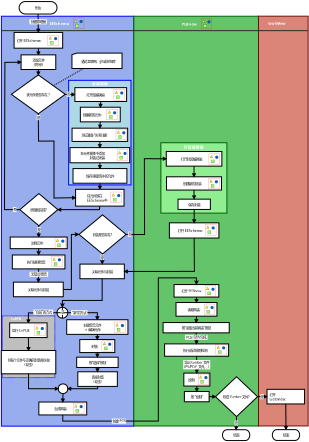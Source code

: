 <?xml version="1.0" encoding="UTF-8"?>
<dia:diagram xmlns:dia="http://www.lysator.liu.se/~alla/dia/">
  <dia:layer name="Achtergrond" visible="true" active="true">
    <dia:object type="Standard - Box" version="0" id="O0">
      <dia:attribute name="obj_pos">
        <dia:point val="4.296,3.06"/>
      </dia:attribute>
      <dia:attribute name="obj_bb">
        <dia:rectangle val="4.256,3.02;28.759,78.729"/>
      </dia:attribute>
      <dia:attribute name="elem_corner">
        <dia:point val="4.296,3.06"/>
      </dia:attribute>
      <dia:attribute name="elem_width">
        <dia:real val="24.423"/>
      </dia:attribute>
      <dia:attribute name="elem_height">
        <dia:real val="75.629"/>
      </dia:attribute>
      <dia:attribute name="border_width">
        <dia:real val="0.08"/>
      </dia:attribute>
      <dia:attribute name="border_color">
        <dia:color val="#0000ff"/>
      </dia:attribute>
      <dia:attribute name="inner_color">
        <dia:color val="#98aded"/>
      </dia:attribute>
      <dia:attribute name="show_background">
        <dia:boolean val="true"/>
      </dia:attribute>
    </dia:object>
    <dia:object type="Standard - Box" version="0" id="O1">
      <dia:attribute name="obj_pos">
        <dia:point val="4.465,58.354"/>
      </dia:attribute>
      <dia:attribute name="obj_bb">
        <dia:rectangle val="4.425,58.314;14.19,69.775"/>
      </dia:attribute>
      <dia:attribute name="elem_corner">
        <dia:point val="4.465,58.354"/>
      </dia:attribute>
      <dia:attribute name="elem_width">
        <dia:real val="9.685"/>
      </dia:attribute>
      <dia:attribute name="elem_height">
        <dia:real val="11.381"/>
      </dia:attribute>
      <dia:attribute name="border_width">
        <dia:real val="0.08"/>
      </dia:attribute>
      <dia:attribute name="border_color">
        <dia:color val="#0000ff"/>
      </dia:attribute>
      <dia:attribute name="inner_color">
        <dia:color val="#bfbfbf"/>
      </dia:attribute>
      <dia:attribute name="show_background">
        <dia:boolean val="true"/>
      </dia:attribute>
      <dia:attribute name="line_style">
        <dia:enum val="4"/>
      </dia:attribute>
    </dia:object>
    <dia:object type="Standard - Box" version="0" id="O2">
      <dia:attribute name="obj_pos">
        <dia:point val="28.72,3.061"/>
      </dia:attribute>
      <dia:attribute name="obj_bb">
        <dia:rectangle val="28.68,3.021;51.766,78.7"/>
      </dia:attribute>
      <dia:attribute name="elem_corner">
        <dia:point val="28.72,3.061"/>
      </dia:attribute>
      <dia:attribute name="elem_width">
        <dia:real val="23.006"/>
      </dia:attribute>
      <dia:attribute name="elem_height">
        <dia:real val="75.599"/>
      </dia:attribute>
      <dia:attribute name="border_width">
        <dia:real val="0.08"/>
      </dia:attribute>
      <dia:attribute name="border_color">
        <dia:color val="#006205"/>
      </dia:attribute>
      <dia:attribute name="inner_color">
        <dia:color val="#64c46a"/>
      </dia:attribute>
      <dia:attribute name="show_background">
        <dia:boolean val="true"/>
      </dia:attribute>
    </dia:object>
    <dia:object type="Standard - Box" version="0" id="O3">
      <dia:attribute name="obj_pos">
        <dia:point val="33.715,26.401"/>
      </dia:attribute>
      <dia:attribute name="obj_bb">
        <dia:rectangle val="33.675,26.361;45.94,39.427"/>
      </dia:attribute>
      <dia:attribute name="elem_corner">
        <dia:point val="33.715,26.401"/>
      </dia:attribute>
      <dia:attribute name="elem_width">
        <dia:real val="12.185"/>
      </dia:attribute>
      <dia:attribute name="elem_height">
        <dia:real val="12.986"/>
      </dia:attribute>
      <dia:attribute name="border_width">
        <dia:real val="0.08"/>
      </dia:attribute>
      <dia:attribute name="border_color">
        <dia:color val="#006205"/>
      </dia:attribute>
      <dia:attribute name="inner_color">
        <dia:color val="#90ee90"/>
      </dia:attribute>
      <dia:attribute name="show_background">
        <dia:boolean val="true"/>
      </dia:attribute>
    </dia:object>
    <dia:object type="Standard - Box" version="0" id="O4">
      <dia:attribute name="obj_pos">
        <dia:point val="16.7,14.883"/>
      </dia:attribute>
      <dia:attribute name="obj_bb">
        <dia:rectangle val="16.66,14.843;28.24,34.223"/>
      </dia:attribute>
      <dia:attribute name="elem_corner">
        <dia:point val="16.7,14.883"/>
      </dia:attribute>
      <dia:attribute name="elem_width">
        <dia:real val="11.5"/>
      </dia:attribute>
      <dia:attribute name="elem_height">
        <dia:real val="19.3"/>
      </dia:attribute>
      <dia:attribute name="border_width">
        <dia:real val="0.08"/>
      </dia:attribute>
      <dia:attribute name="border_color">
        <dia:color val="#0000ff"/>
      </dia:attribute>
      <dia:attribute name="inner_color">
        <dia:color val="#add8e6"/>
      </dia:attribute>
      <dia:attribute name="show_background">
        <dia:boolean val="true"/>
      </dia:attribute>
    </dia:object>
    <dia:object type="Standard - Box" version="0" id="O5">
      <dia:attribute name="obj_pos">
        <dia:point val="51.727,3.051"/>
      </dia:attribute>
      <dia:attribute name="obj_bb">
        <dia:rectangle val="51.687,3.011;60.925,78.692"/>
      </dia:attribute>
      <dia:attribute name="elem_corner">
        <dia:point val="51.727,3.051"/>
      </dia:attribute>
      <dia:attribute name="elem_width">
        <dia:real val="9.158"/>
      </dia:attribute>
      <dia:attribute name="elem_height">
        <dia:real val="75.602"/>
      </dia:attribute>
      <dia:attribute name="border_width">
        <dia:real val="0.08"/>
      </dia:attribute>
      <dia:attribute name="border_color">
        <dia:color val="#6f0e0d"/>
      </dia:attribute>
      <dia:attribute name="inner_color">
        <dia:color val="#db8579"/>
      </dia:attribute>
      <dia:attribute name="show_background">
        <dia:boolean val="true"/>
      </dia:attribute>
    </dia:object>
    <dia:object type="Flowchart - Terminal" version="1" id="O6">
      <dia:attribute name="obj_pos">
        <dia:point val="7.557,0.35"/>
      </dia:attribute>
      <dia:attribute name="obj_bb">
        <dia:rectangle val="7.507,0.3;14.607,2.7"/>
      </dia:attribute>
      <dia:attribute name="meta">
        <dia:composite type="dict"/>
      </dia:attribute>
      <dia:attribute name="elem_corner">
        <dia:point val="7.557,0.35"/>
      </dia:attribute>
      <dia:attribute name="elem_width">
        <dia:real val="7"/>
      </dia:attribute>
      <dia:attribute name="elem_height">
        <dia:real val="2.3"/>
      </dia:attribute>
      <dia:attribute name="line_width">
        <dia:real val="0.1"/>
      </dia:attribute>
      <dia:attribute name="line_colour">
        <dia:color val="#000000"/>
      </dia:attribute>
      <dia:attribute name="fill_colour">
        <dia:color val="#ffffff"/>
      </dia:attribute>
      <dia:attribute name="show_background">
        <dia:boolean val="true"/>
      </dia:attribute>
      <dia:attribute name="line_style">
        <dia:enum val="0"/>
        <dia:real val="1"/>
      </dia:attribute>
      <dia:attribute name="padding">
        <dia:real val="0.1"/>
      </dia:attribute>
      <dia:attribute name="text">
        <dia:composite type="text">
          <dia:attribute name="string">
            <dia:string>#开始#</dia:string>
          </dia:attribute>
          <dia:attribute name="font">
            <dia:font family="sans" style="0" name="Helvetica"/>
          </dia:attribute>
          <dia:attribute name="height">
            <dia:real val="0.8"/>
          </dia:attribute>
          <dia:attribute name="pos">
            <dia:point val="11.057,1.74"/>
          </dia:attribute>
          <dia:attribute name="color">
            <dia:color val="#000000"/>
          </dia:attribute>
          <dia:attribute name="alignment">
            <dia:enum val="1"/>
          </dia:attribute>
        </dia:composite>
      </dia:attribute>
      <dia:attribute name="flip_horizontal">
        <dia:boolean val="false"/>
      </dia:attribute>
      <dia:attribute name="flip_vertical">
        <dia:boolean val="false"/>
      </dia:attribute>
      <dia:attribute name="subscale">
        <dia:real val="1"/>
      </dia:attribute>
    </dia:object>
    <dia:object type="Flowchart - Terminal" version="1" id="O7">
      <dia:attribute name="obj_pos">
        <dia:point val="45.083,79.347"/>
      </dia:attribute>
      <dia:attribute name="obj_bb">
        <dia:rectangle val="45.032,79.297;50.171,81.397"/>
      </dia:attribute>
      <dia:attribute name="meta">
        <dia:composite type="dict"/>
      </dia:attribute>
      <dia:attribute name="elem_corner">
        <dia:point val="45.083,79.347"/>
      </dia:attribute>
      <dia:attribute name="elem_width">
        <dia:real val="5.038"/>
      </dia:attribute>
      <dia:attribute name="elem_height">
        <dia:real val="2"/>
      </dia:attribute>
      <dia:attribute name="line_width">
        <dia:real val="0.1"/>
      </dia:attribute>
      <dia:attribute name="line_colour">
        <dia:color val="#000000"/>
      </dia:attribute>
      <dia:attribute name="fill_colour">
        <dia:color val="#ffffff"/>
      </dia:attribute>
      <dia:attribute name="show_background">
        <dia:boolean val="true"/>
      </dia:attribute>
      <dia:attribute name="line_style">
        <dia:enum val="0"/>
        <dia:real val="1"/>
      </dia:attribute>
      <dia:attribute name="padding">
        <dia:real val="0.1"/>
      </dia:attribute>
      <dia:attribute name="text">
        <dia:composite type="text">
          <dia:attribute name="string">
            <dia:string>#结束#</dia:string>
          </dia:attribute>
          <dia:attribute name="font">
            <dia:font family="sans" style="0" name="Helvetica"/>
          </dia:attribute>
          <dia:attribute name="height">
            <dia:real val="0.8"/>
          </dia:attribute>
          <dia:attribute name="pos">
            <dia:point val="47.602,80.587"/>
          </dia:attribute>
          <dia:attribute name="color">
            <dia:color val="#000000"/>
          </dia:attribute>
          <dia:attribute name="alignment">
            <dia:enum val="1"/>
          </dia:attribute>
        </dia:composite>
      </dia:attribute>
      <dia:attribute name="flip_horizontal">
        <dia:boolean val="false"/>
      </dia:attribute>
      <dia:attribute name="flip_vertical">
        <dia:boolean val="false"/>
      </dia:attribute>
      <dia:attribute name="subscale">
        <dia:real val="1"/>
      </dia:attribute>
    </dia:object>
    <dia:object type="Flowchart - Diamond" version="0" id="O8">
      <dia:attribute name="obj_pos">
        <dia:point val="6.128,13.889"/>
      </dia:attribute>
      <dia:attribute name="obj_bb">
        <dia:rectangle val="6.078,13.839;16.122,21.101"/>
      </dia:attribute>
      <dia:attribute name="elem_corner">
        <dia:point val="6.128,13.889"/>
      </dia:attribute>
      <dia:attribute name="elem_width">
        <dia:real val="9.945"/>
      </dia:attribute>
      <dia:attribute name="elem_height">
        <dia:real val="7.161"/>
      </dia:attribute>
      <dia:attribute name="show_background">
        <dia:boolean val="true"/>
      </dia:attribute>
      <dia:attribute name="padding">
        <dia:real val="0.354"/>
      </dia:attribute>
      <dia:attribute name="text">
        <dia:composite type="text">
          <dia:attribute name="string">
            <dia:string>#该元件是否存在？#</dia:string>
          </dia:attribute>
          <dia:attribute name="font">
            <dia:font family="sans" style="0" name="Helvetica"/>
          </dia:attribute>
          <dia:attribute name="height">
            <dia:real val="0.8"/>
          </dia:attribute>
          <dia:attribute name="pos">
            <dia:point val="11.1,17.688"/>
          </dia:attribute>
          <dia:attribute name="color">
            <dia:color val="#000000"/>
          </dia:attribute>
          <dia:attribute name="alignment">
            <dia:enum val="1"/>
          </dia:attribute>
        </dia:composite>
      </dia:attribute>
    </dia:object>
    <dia:object type="Standard - Line" version="0" id="O9">
      <dia:attribute name="obj_pos">
        <dia:point val="11.115,8.955"/>
      </dia:attribute>
      <dia:attribute name="obj_bb">
        <dia:rectangle val="10.789,8.904;11.451,10.3"/>
      </dia:attribute>
      <dia:attribute name="conn_endpoints">
        <dia:point val="11.115,8.955"/>
        <dia:point val="11.124,10.188"/>
      </dia:attribute>
      <dia:attribute name="numcp">
        <dia:int val="1"/>
      </dia:attribute>
      <dia:attribute name="end_arrow">
        <dia:enum val="3"/>
      </dia:attribute>
      <dia:attribute name="end_arrow_length">
        <dia:real val="0.5"/>
      </dia:attribute>
      <dia:attribute name="end_arrow_width">
        <dia:real val="0.5"/>
      </dia:attribute>
      <dia:connections>
        <dia:connection handle="0" to="O15" connection="13"/>
        <dia:connection handle="1" to="O29" connection="2"/>
      </dia:connections>
    </dia:object>
    <dia:object type="Standard - Line" version="0" id="O10">
      <dia:attribute name="obj_pos">
        <dia:point val="16.072,17.47"/>
      </dia:attribute>
      <dia:attribute name="obj_bb">
        <dia:rectangle val="16.021,17.17;17.958,17.832"/>
      </dia:attribute>
      <dia:attribute name="conn_endpoints">
        <dia:point val="16.072,17.47"/>
        <dia:point val="17.846,17.515"/>
      </dia:attribute>
      <dia:attribute name="numcp">
        <dia:int val="1"/>
      </dia:attribute>
      <dia:attribute name="end_arrow">
        <dia:enum val="3"/>
      </dia:attribute>
      <dia:attribute name="end_arrow_length">
        <dia:real val="0.5"/>
      </dia:attribute>
      <dia:attribute name="end_arrow_width">
        <dia:real val="0.5"/>
      </dia:attribute>
      <dia:connections>
        <dia:connection handle="0" to="O8" connection="4"/>
        <dia:connection handle="1" to="O17" connection="7"/>
      </dia:connections>
    </dia:object>
    <dia:object type="Standard - Line" version="0" id="O11">
      <dia:attribute name="obj_pos">
        <dia:point val="22.475,33.868"/>
      </dia:attribute>
      <dia:attribute name="obj_bb">
        <dia:rectangle val="22.131,33.817;22.793,35.103"/>
      </dia:attribute>
      <dia:attribute name="conn_endpoints">
        <dia:point val="22.475,33.868"/>
        <dia:point val="22.45,34.991"/>
      </dia:attribute>
      <dia:attribute name="numcp">
        <dia:int val="1"/>
      </dia:attribute>
      <dia:attribute name="end_arrow">
        <dia:enum val="3"/>
      </dia:attribute>
      <dia:attribute name="end_arrow_length">
        <dia:real val="0.5"/>
      </dia:attribute>
      <dia:attribute name="end_arrow_width">
        <dia:real val="0.5"/>
      </dia:attribute>
      <dia:connections>
        <dia:connection handle="0" to="O20" connection="13"/>
        <dia:connection handle="1" to="O16" connection="2"/>
      </dia:connections>
    </dia:object>
    <dia:object type="Standard - Text" version="1" id="O12">
      <dia:attribute name="obj_pos">
        <dia:point val="16.685,17.447"/>
      </dia:attribute>
      <dia:attribute name="obj_bb">
        <dia:rectangle val="16.365,17.043;17.005,17.851"/>
      </dia:attribute>
      <dia:attribute name="text">
        <dia:composite type="text">
          <dia:attribute name="string">
            <dia:string>#否#</dia:string>
          </dia:attribute>
          <dia:attribute name="font">
            <dia:font family="sans" style="0" name="Helvetica"/>
          </dia:attribute>
          <dia:attribute name="height">
            <dia:real val="0.8"/>
          </dia:attribute>
          <dia:attribute name="pos">
            <dia:point val="16.685,17.661"/>
          </dia:attribute>
          <dia:attribute name="color">
            <dia:color val="#000000"/>
          </dia:attribute>
          <dia:attribute name="alignment">
            <dia:enum val="1"/>
          </dia:attribute>
        </dia:composite>
      </dia:attribute>
      <dia:attribute name="valign">
        <dia:enum val="2"/>
      </dia:attribute>
      <dia:attribute name="fill_color">
        <dia:color val="#ffffff"/>
      </dia:attribute>
      <dia:attribute name="show_background">
        <dia:boolean val="true"/>
      </dia:attribute>
    </dia:object>
    <dia:object type="Standard - Text" version="1" id="O13">
      <dia:attribute name="obj_pos">
        <dia:point val="18.499,18.793"/>
      </dia:attribute>
      <dia:attribute name="obj_bb">
        <dia:rectangle val="18.499,18.176;18.499,18.983"/>
      </dia:attribute>
      <dia:attribute name="text">
        <dia:composite type="text">
          <dia:attribute name="string">
            <dia:string>##</dia:string>
          </dia:attribute>
          <dia:attribute name="font">
            <dia:font family="sans" style="0" name="Helvetica"/>
          </dia:attribute>
          <dia:attribute name="height">
            <dia:real val="0.8"/>
          </dia:attribute>
          <dia:attribute name="pos">
            <dia:point val="18.499,18.793"/>
          </dia:attribute>
          <dia:attribute name="color">
            <dia:color val="#000000"/>
          </dia:attribute>
          <dia:attribute name="alignment">
            <dia:enum val="0"/>
          </dia:attribute>
        </dia:composite>
      </dia:attribute>
      <dia:attribute name="valign">
        <dia:enum val="3"/>
      </dia:attribute>
    </dia:object>
    <dia:object type="Standard - Text" version="1" id="O14">
      <dia:attribute name="obj_pos">
        <dia:point val="-15.436,29.461"/>
      </dia:attribute>
      <dia:attribute name="obj_bb">
        <dia:rectangle val="-15.436,28.843;-15.436,29.651"/>
      </dia:attribute>
      <dia:attribute name="text">
        <dia:composite type="text">
          <dia:attribute name="string">
            <dia:string>##</dia:string>
          </dia:attribute>
          <dia:attribute name="font">
            <dia:font family="sans" style="0" name="Helvetica"/>
          </dia:attribute>
          <dia:attribute name="height">
            <dia:real val="0.8"/>
          </dia:attribute>
          <dia:attribute name="pos">
            <dia:point val="-15.436,29.461"/>
          </dia:attribute>
          <dia:attribute name="color">
            <dia:color val="#000000"/>
          </dia:attribute>
          <dia:attribute name="alignment">
            <dia:enum val="0"/>
          </dia:attribute>
        </dia:composite>
      </dia:attribute>
      <dia:attribute name="valign">
        <dia:enum val="3"/>
      </dia:attribute>
    </dia:object>
    <dia:object type="Flowchart - Box" version="0" id="O15">
      <dia:attribute name="obj_pos">
        <dia:point val="6.631,6.051"/>
      </dia:attribute>
      <dia:attribute name="obj_bb">
        <dia:rectangle val="6.581,6.001;15.648,9.005"/>
      </dia:attribute>
      <dia:attribute name="elem_corner">
        <dia:point val="6.631,6.051"/>
      </dia:attribute>
      <dia:attribute name="elem_width">
        <dia:real val="8.967"/>
      </dia:attribute>
      <dia:attribute name="elem_height">
        <dia:real val="2.904"/>
      </dia:attribute>
      <dia:attribute name="border_width">
        <dia:real val="0.1"/>
      </dia:attribute>
      <dia:attribute name="show_background">
        <dia:boolean val="true"/>
      </dia:attribute>
      <dia:attribute name="padding">
        <dia:real val="0.5"/>
      </dia:attribute>
      <dia:attribute name="text">
        <dia:composite type="text">
          <dia:attribute name="string">
            <dia:string>#打开 EESchema:#</dia:string>
          </dia:attribute>
          <dia:attribute name="font">
            <dia:font family="sans" style="0" name="Helvetica"/>
          </dia:attribute>
          <dia:attribute name="height">
            <dia:real val="0.8"/>
          </dia:attribute>
          <dia:attribute name="pos">
            <dia:point val="7.081,7.72"/>
          </dia:attribute>
          <dia:attribute name="color">
            <dia:color val="#000000"/>
          </dia:attribute>
          <dia:attribute name="alignment">
            <dia:enum val="0"/>
          </dia:attribute>
        </dia:composite>
      </dia:attribute>
    </dia:object>
    <dia:object type="Flowchart - Box" version="0" id="O16">
      <dia:attribute name="obj_pos">
        <dia:point val="17.98,34.991"/>
      </dia:attribute>
      <dia:attribute name="obj_bb">
        <dia:rectangle val="17.93,34.941;26.971,38.144"/>
      </dia:attribute>
      <dia:attribute name="elem_corner">
        <dia:point val="17.98,34.991"/>
      </dia:attribute>
      <dia:attribute name="elem_width">
        <dia:real val="8.94"/>
      </dia:attribute>
      <dia:attribute name="elem_height">
        <dia:real val="3.103"/>
      </dia:attribute>
      <dia:attribute name="border_width">
        <dia:real val="0.1"/>
      </dia:attribute>
      <dia:attribute name="show_background">
        <dia:boolean val="true"/>
      </dia:attribute>
      <dia:attribute name="padding">
        <dia:real val="0.5"/>
      </dia:attribute>
      <dia:attribute name="text">
        <dia:composite type="text">
          <dia:attribute name="string">
            <dia:string>#         将元件放在
         EESchema中: #</dia:string>
          </dia:attribute>
          <dia:attribute name="font">
            <dia:font family="sans" style="0" name="Helvetica"/>
          </dia:attribute>
          <dia:attribute name="height">
            <dia:real val="0.8"/>
          </dia:attribute>
          <dia:attribute name="pos">
            <dia:point val="18.43,36.36"/>
          </dia:attribute>
          <dia:attribute name="color">
            <dia:color val="#000000"/>
          </dia:attribute>
          <dia:attribute name="alignment">
            <dia:enum val="0"/>
          </dia:attribute>
        </dia:composite>
      </dia:attribute>
    </dia:object>
    <dia:object type="Flowchart - Box" version="0" id="O17">
      <dia:attribute name="obj_pos">
        <dia:point val="17.846,16.238"/>
      </dia:attribute>
      <dia:attribute name="obj_bb">
        <dia:rectangle val="17.796,16.189;27.443,18.841"/>
      </dia:attribute>
      <dia:attribute name="elem_corner">
        <dia:point val="17.846,16.238"/>
      </dia:attribute>
      <dia:attribute name="elem_width">
        <dia:real val="9.547"/>
      </dia:attribute>
      <dia:attribute name="elem_height">
        <dia:real val="2.552"/>
      </dia:attribute>
      <dia:attribute name="border_width">
        <dia:real val="0.1"/>
      </dia:attribute>
      <dia:attribute name="show_background">
        <dia:boolean val="true"/>
      </dia:attribute>
      <dia:attribute name="padding">
        <dia:real val="0.5"/>
      </dia:attribute>
      <dia:attribute name="text">
        <dia:composite type="text">
          <dia:attribute name="string">
            <dia:string>#         打开库编辑器: #</dia:string>
          </dia:attribute>
          <dia:attribute name="font">
            <dia:font family="sans" style="0" name="Helvetica"/>
          </dia:attribute>
          <dia:attribute name="height">
            <dia:real val="0.8"/>
          </dia:attribute>
          <dia:attribute name="pos">
            <dia:point val="18.296,17.732"/>
          </dia:attribute>
          <dia:attribute name="color">
            <dia:color val="#000000"/>
          </dia:attribute>
          <dia:attribute name="alignment">
            <dia:enum val="0"/>
          </dia:attribute>
        </dia:composite>
      </dia:attribute>
    </dia:object>
    <dia:object type="Flowchart - Box" version="0" id="O18">
      <dia:attribute name="obj_pos">
        <dia:point val="18.858,19.848"/>
      </dia:attribute>
      <dia:attribute name="obj_bb">
        <dia:rectangle val="18.808,19.798;26.27,22.598"/>
      </dia:attribute>
      <dia:attribute name="elem_corner">
        <dia:point val="18.858,19.848"/>
      </dia:attribute>
      <dia:attribute name="elem_width">
        <dia:real val="7.363"/>
      </dia:attribute>
      <dia:attribute name="elem_height">
        <dia:real val="2.7"/>
      </dia:attribute>
      <dia:attribute name="border_width">
        <dia:real val="0.1"/>
      </dia:attribute>
      <dia:attribute name="show_background">
        <dia:boolean val="true"/>
      </dia:attribute>
      <dia:attribute name="padding">
        <dia:real val="0.5"/>
      </dia:attribute>
      <dia:attribute name="text">
        <dia:composite type="text">
          <dia:attribute name="string">
            <dia:string>#创建新的元件: #</dia:string>
          </dia:attribute>
          <dia:attribute name="font">
            <dia:font family="sans" style="0" name="Helvetica"/>
          </dia:attribute>
          <dia:attribute name="height">
            <dia:real val="0.8"/>
          </dia:attribute>
          <dia:attribute name="pos">
            <dia:point val="19.308,21.415"/>
          </dia:attribute>
          <dia:attribute name="color">
            <dia:color val="#000000"/>
          </dia:attribute>
          <dia:attribute name="alignment">
            <dia:enum val="0"/>
          </dia:attribute>
        </dia:composite>
      </dia:attribute>
    </dia:object>
    <dia:object type="Standard - Line" version="0" id="O19">
      <dia:attribute name="obj_pos">
        <dia:point val="22.619,18.791"/>
      </dia:attribute>
      <dia:attribute name="obj_bb">
        <dia:rectangle val="22.251,18.737;22.911,19.959"/>
      </dia:attribute>
      <dia:attribute name="conn_endpoints">
        <dia:point val="22.619,18.791"/>
        <dia:point val="22.539,19.848"/>
      </dia:attribute>
      <dia:attribute name="numcp">
        <dia:int val="1"/>
      </dia:attribute>
      <dia:attribute name="end_arrow">
        <dia:enum val="3"/>
      </dia:attribute>
      <dia:attribute name="end_arrow_length">
        <dia:real val="0.5"/>
      </dia:attribute>
      <dia:attribute name="end_arrow_width">
        <dia:real val="0.5"/>
      </dia:attribute>
      <dia:connections>
        <dia:connection handle="0" to="O17" connection="13"/>
        <dia:connection handle="1" to="O18" connection="2"/>
      </dia:connections>
    </dia:object>
    <dia:object type="Flowchart - Box" version="0" id="O20">
      <dia:attribute name="obj_pos">
        <dia:point val="17.505,31.168"/>
      </dia:attribute>
      <dia:attribute name="obj_bb">
        <dia:rectangle val="17.455,31.118;27.495,33.918"/>
      </dia:attribute>
      <dia:attribute name="elem_corner">
        <dia:point val="17.505,31.168"/>
      </dia:attribute>
      <dia:attribute name="elem_width">
        <dia:real val="9.94"/>
      </dia:attribute>
      <dia:attribute name="elem_height">
        <dia:real val="2.7"/>
      </dia:attribute>
      <dia:attribute name="border_width">
        <dia:real val="0.1"/>
      </dia:attribute>
      <dia:attribute name="show_background">
        <dia:boolean val="true"/>
      </dia:attribute>
      <dia:attribute name="padding">
        <dia:real val="0.5"/>
      </dia:attribute>
      <dia:attribute name="text">
        <dia:composite type="text">
          <dia:attribute name="string">
            <dia:string>#保存/更新库中的元件#</dia:string>
          </dia:attribute>
          <dia:attribute name="font">
            <dia:font family="sans" style="0" name="Helvetica"/>
          </dia:attribute>
          <dia:attribute name="height">
            <dia:real val="0.8"/>
          </dia:attribute>
          <dia:attribute name="pos">
            <dia:point val="22.475,32.736"/>
          </dia:attribute>
          <dia:attribute name="color">
            <dia:color val="#000000"/>
          </dia:attribute>
          <dia:attribute name="alignment">
            <dia:enum val="1"/>
          </dia:attribute>
        </dia:composite>
      </dia:attribute>
    </dia:object>
    <dia:object type="Standard - Line" version="0" id="O21">
      <dia:attribute name="obj_pos">
        <dia:point val="22.457,30.102"/>
      </dia:attribute>
      <dia:attribute name="obj_bb">
        <dia:rectangle val="22.134,30.051;22.796,31.28"/>
      </dia:attribute>
      <dia:attribute name="conn_endpoints">
        <dia:point val="22.457,30.102"/>
        <dia:point val="22.475,31.168"/>
      </dia:attribute>
      <dia:attribute name="numcp">
        <dia:int val="1"/>
      </dia:attribute>
      <dia:attribute name="end_arrow">
        <dia:enum val="3"/>
      </dia:attribute>
      <dia:attribute name="end_arrow_length">
        <dia:real val="0.5"/>
      </dia:attribute>
      <dia:attribute name="end_arrow_width">
        <dia:real val="0.5"/>
      </dia:attribute>
      <dia:connections>
        <dia:connection handle="0" to="O54" connection="13"/>
        <dia:connection handle="1" to="O20" connection="2"/>
      </dia:connections>
    </dia:object>
    <dia:object type="Flowchart - Box" version="0" id="O22">
      <dia:attribute name="obj_pos">
        <dia:point val="6.511,52.118"/>
      </dia:attribute>
      <dia:attribute name="obj_bb">
        <dia:rectangle val="6.461,52.068;15.754,54.868"/>
      </dia:attribute>
      <dia:attribute name="elem_corner">
        <dia:point val="6.511,52.118"/>
      </dia:attribute>
      <dia:attribute name="elem_width">
        <dia:real val="9.193"/>
      </dia:attribute>
      <dia:attribute name="elem_height">
        <dia:real val="2.7"/>
      </dia:attribute>
      <dia:attribute name="show_background">
        <dia:boolean val="true"/>
      </dia:attribute>
      <dia:attribute name="padding">
        <dia:real val="0.5"/>
      </dia:attribute>
      <dia:attribute name="text">
        <dia:composite type="text">
          <dia:attribute name="string">
            <dia:string>#关联元件与封装#</dia:string>
          </dia:attribute>
          <dia:attribute name="font">
            <dia:font family="sans" style="0" name="Helvetica"/>
          </dia:attribute>
          <dia:attribute name="height">
            <dia:real val="0.8"/>
          </dia:attribute>
          <dia:attribute name="pos">
            <dia:point val="11.108,53.685"/>
          </dia:attribute>
          <dia:attribute name="color">
            <dia:color val="#000000"/>
          </dia:attribute>
          <dia:attribute name="alignment">
            <dia:enum val="1"/>
          </dia:attribute>
        </dia:composite>
      </dia:attribute>
    </dia:object>
    <dia:object type="Flowchart - Punched Card" version="1" id="O23">
      <dia:attribute name="obj_pos">
        <dia:point val="17.309,9.859"/>
      </dia:attribute>
      <dia:attribute name="obj_bb">
        <dia:rectangle val="17.259,9.809;26.596,12.751"/>
      </dia:attribute>
      <dia:attribute name="meta">
        <dia:composite type="dict"/>
      </dia:attribute>
      <dia:attribute name="elem_corner">
        <dia:point val="17.309,9.859"/>
      </dia:attribute>
      <dia:attribute name="elem_width">
        <dia:real val="9.237"/>
      </dia:attribute>
      <dia:attribute name="elem_height">
        <dia:real val="2.842"/>
      </dia:attribute>
      <dia:attribute name="line_width">
        <dia:real val="0.1"/>
      </dia:attribute>
      <dia:attribute name="line_colour">
        <dia:color val="#000000"/>
      </dia:attribute>
      <dia:attribute name="fill_colour">
        <dia:color val="#ffffff"/>
      </dia:attribute>
      <dia:attribute name="show_background">
        <dia:boolean val="true"/>
      </dia:attribute>
      <dia:attribute name="line_style">
        <dia:enum val="0"/>
        <dia:real val="1"/>
      </dia:attribute>
      <dia:attribute name="padding">
        <dia:real val="0.1"/>
      </dia:attribute>
      <dia:attribute name="text">
        <dia:composite type="text">
          <dia:attribute name="string">
            <dia:string>#通过互联网、git或本地库#</dia:string>
          </dia:attribute>
          <dia:attribute name="font">
            <dia:font family="sans" style="0" name="Helvetica"/>
          </dia:attribute>
          <dia:attribute name="height">
            <dia:real val="0.8"/>
          </dia:attribute>
          <dia:attribute name="pos">
            <dia:point val="22.159,11.591"/>
          </dia:attribute>
          <dia:attribute name="color">
            <dia:color val="#000000"/>
          </dia:attribute>
          <dia:attribute name="alignment">
            <dia:enum val="1"/>
          </dia:attribute>
        </dia:composite>
      </dia:attribute>
      <dia:attribute name="flip_horizontal">
        <dia:boolean val="false"/>
      </dia:attribute>
      <dia:attribute name="flip_vertical">
        <dia:boolean val="false"/>
      </dia:attribute>
      <dia:attribute name="subscale">
        <dia:real val="1"/>
      </dia:attribute>
    </dia:object>
    <dia:object type="Standard - Line" version="0" id="O24">
      <dia:attribute name="obj_pos">
        <dia:point val="19.355,12.751"/>
      </dia:attribute>
      <dia:attribute name="obj_bb">
        <dia:rectangle val="13.842,12.682;19.424,15.931"/>
      </dia:attribute>
      <dia:attribute name="conn_endpoints">
        <dia:point val="19.355,12.751"/>
        <dia:point val="13.911,15.863"/>
      </dia:attribute>
      <dia:attribute name="numcp">
        <dia:int val="1"/>
      </dia:attribute>
      <dia:attribute name="line_style">
        <dia:enum val="1"/>
      </dia:attribute>
      <dia:attribute name="dashlength">
        <dia:real val="0.1"/>
      </dia:attribute>
      <dia:connections>
        <dia:connection handle="0" to="O23" connection="17"/>
        <dia:connection handle="1" to="O8" connection="16"/>
      </dia:connections>
    </dia:object>
    <dia:object type="Flowchart - Box" version="0" id="O25">
      <dia:attribute name="obj_pos">
        <dia:point val="6.312,47.112"/>
      </dia:attribute>
      <dia:attribute name="obj_bb">
        <dia:rectangle val="6.262,47.062;16.068,49.726"/>
      </dia:attribute>
      <dia:attribute name="elem_corner">
        <dia:point val="6.312,47.112"/>
      </dia:attribute>
      <dia:attribute name="elem_width">
        <dia:real val="9.706"/>
      </dia:attribute>
      <dia:attribute name="elem_height">
        <dia:real val="2.564"/>
      </dia:attribute>
      <dia:attribute name="border_width">
        <dia:real val="0.1"/>
      </dia:attribute>
      <dia:attribute name="show_background">
        <dia:boolean val="true"/>
      </dia:attribute>
      <dia:attribute name="padding">
        <dia:real val="0.5"/>
      </dia:attribute>
      <dia:attribute name="text">
        <dia:composite type="text">
          <dia:attribute name="string">
            <dia:string>#            执行规则检查: #</dia:string>
          </dia:attribute>
          <dia:attribute name="font">
            <dia:font family="sans" style="0" name="Helvetica"/>
          </dia:attribute>
          <dia:attribute name="height">
            <dia:real val="0.8"/>
          </dia:attribute>
          <dia:attribute name="pos">
            <dia:point val="6.762,48.611"/>
          </dia:attribute>
          <dia:attribute name="color">
            <dia:color val="#000000"/>
          </dia:attribute>
          <dia:attribute name="alignment">
            <dia:enum val="0"/>
          </dia:attribute>
        </dia:composite>
      </dia:attribute>
    </dia:object>
    <dia:object type="Standard - Line" version="0" id="O26">
      <dia:attribute name="obj_pos">
        <dia:point val="11.165,49.676"/>
      </dia:attribute>
      <dia:attribute name="obj_bb">
        <dia:rectangle val="10.79,49.625;11.451,52.23"/>
      </dia:attribute>
      <dia:attribute name="conn_endpoints">
        <dia:point val="11.165,49.676"/>
        <dia:point val="11.108,52.118"/>
      </dia:attribute>
      <dia:attribute name="numcp">
        <dia:int val="1"/>
      </dia:attribute>
      <dia:attribute name="end_arrow">
        <dia:enum val="3"/>
      </dia:attribute>
      <dia:attribute name="end_arrow_length">
        <dia:real val="0.5"/>
      </dia:attribute>
      <dia:attribute name="end_arrow_width">
        <dia:real val="0.5"/>
      </dia:attribute>
      <dia:connections>
        <dia:connection handle="0" to="O25" connection="13"/>
        <dia:connection handle="1" to="O22" connection="2"/>
      </dia:connections>
    </dia:object>
    <dia:object type="Flowchart - Box" version="0" id="O27">
      <dia:attribute name="obj_pos">
        <dia:point val="11.201,74.24"/>
      </dia:attribute>
      <dia:attribute name="obj_bb">
        <dia:rectangle val="11.151,74.19;20.083,76.674"/>
      </dia:attribute>
      <dia:attribute name="elem_corner">
        <dia:point val="11.201,74.24"/>
      </dia:attribute>
      <dia:attribute name="elem_width">
        <dia:real val="8.832"/>
      </dia:attribute>
      <dia:attribute name="elem_height">
        <dia:real val="2.383"/>
      </dia:attribute>
      <dia:attribute name="border_width">
        <dia:real val="0.1"/>
      </dia:attribute>
      <dia:attribute name="show_background">
        <dia:boolean val="true"/>
      </dia:attribute>
      <dia:attribute name="padding">
        <dia:real val="0.5"/>
      </dia:attribute>
      <dia:attribute name="text">
        <dia:composite type="text">
          <dia:attribute name="string">
            <dia:string>#             生成网表: #</dia:string>
          </dia:attribute>
          <dia:attribute name="font">
            <dia:font family="sans" style="0" name="Helvetica"/>
          </dia:attribute>
          <dia:attribute name="height">
            <dia:real val="0.8"/>
          </dia:attribute>
          <dia:attribute name="pos">
            <dia:point val="11.651,75.65"/>
          </dia:attribute>
          <dia:attribute name="color">
            <dia:color val="#000000"/>
          </dia:attribute>
          <dia:attribute name="alignment">
            <dia:enum val="0"/>
          </dia:attribute>
        </dia:composite>
      </dia:attribute>
    </dia:object>
    <dia:object type="Standard - Text" version="1" id="O28">
      <dia:attribute name="obj_pos">
        <dia:point val="11.204,50.677"/>
      </dia:attribute>
      <dia:attribute name="obj_bb">
        <dia:rectangle val="9.438,50.273;12.97,51.081"/>
      </dia:attribute>
      <dia:attribute name="text">
        <dia:composite type="text">
          <dia:attribute name="string">
            <dia:string>#无错误/警告#</dia:string>
          </dia:attribute>
          <dia:attribute name="font">
            <dia:font family="sans" style="0" name="Helvetica"/>
          </dia:attribute>
          <dia:attribute name="height">
            <dia:real val="0.8"/>
          </dia:attribute>
          <dia:attribute name="pos">
            <dia:point val="11.204,50.891"/>
          </dia:attribute>
          <dia:attribute name="color">
            <dia:color val="#000000"/>
          </dia:attribute>
          <dia:attribute name="alignment">
            <dia:enum val="1"/>
          </dia:attribute>
        </dia:composite>
      </dia:attribute>
      <dia:attribute name="valign">
        <dia:enum val="2"/>
      </dia:attribute>
      <dia:attribute name="fill_color">
        <dia:color val="#ffffff"/>
      </dia:attribute>
      <dia:attribute name="show_background">
        <dia:boolean val="true"/>
      </dia:attribute>
    </dia:object>
    <dia:object type="Flowchart - Box" version="0" id="O29">
      <dia:attribute name="obj_pos">
        <dia:point val="7.922,10.188"/>
      </dia:attribute>
      <dia:attribute name="obj_bb">
        <dia:rectangle val="7.872,10.138;14.375,12.938"/>
      </dia:attribute>
      <dia:attribute name="elem_corner">
        <dia:point val="7.922,10.188"/>
      </dia:attribute>
      <dia:attribute name="elem_width">
        <dia:real val="6.403"/>
      </dia:attribute>
      <dia:attribute name="elem_height">
        <dia:real val="2.7"/>
      </dia:attribute>
      <dia:attribute name="show_background">
        <dia:boolean val="true"/>
      </dia:attribute>
      <dia:attribute name="padding">
        <dia:real val="0.5"/>
      </dia:attribute>
      <dia:attribute name="text">
        <dia:composite type="text">
          <dia:attribute name="string">
            <dia:string>#添加元件
(符号l)#</dia:string>
          </dia:attribute>
          <dia:attribute name="font">
            <dia:font family="sans" style="0" name="Helvetica"/>
          </dia:attribute>
          <dia:attribute name="height">
            <dia:real val="0.8"/>
          </dia:attribute>
          <dia:attribute name="pos">
            <dia:point val="11.124,11.355"/>
          </dia:attribute>
          <dia:attribute name="color">
            <dia:color val="#000000"/>
          </dia:attribute>
          <dia:attribute name="alignment">
            <dia:enum val="1"/>
          </dia:attribute>
        </dia:composite>
      </dia:attribute>
    </dia:object>
    <dia:object type="Standard - Line" version="0" id="O30">
      <dia:attribute name="obj_pos">
        <dia:point val="11.124,12.888"/>
      </dia:attribute>
      <dia:attribute name="obj_bb">
        <dia:rectangle val="10.782,12.837;11.444,14.001"/>
      </dia:attribute>
      <dia:attribute name="conn_endpoints">
        <dia:point val="11.124,12.888"/>
        <dia:point val="11.1,13.889"/>
      </dia:attribute>
      <dia:attribute name="numcp">
        <dia:int val="1"/>
      </dia:attribute>
      <dia:attribute name="end_arrow">
        <dia:enum val="3"/>
      </dia:attribute>
      <dia:attribute name="end_arrow_length">
        <dia:real val="0.5"/>
      </dia:attribute>
      <dia:attribute name="end_arrow_width">
        <dia:real val="0.5"/>
      </dia:attribute>
      <dia:connections>
        <dia:connection handle="0" to="O29" connection="13"/>
        <dia:connection handle="1" to="O8" connection="0"/>
      </dia:connections>
    </dia:object>
    <dia:object type="Flowchart - Diamond" version="0" id="O31">
      <dia:attribute name="obj_pos">
        <dia:point val="7.694,35.782"/>
      </dia:attribute>
      <dia:attribute name="obj_bb">
        <dia:rectangle val="7.644,35.732;14.751,41.761"/>
      </dia:attribute>
      <dia:attribute name="elem_corner">
        <dia:point val="7.694,35.782"/>
      </dia:attribute>
      <dia:attribute name="elem_width">
        <dia:real val="7.007"/>
      </dia:attribute>
      <dia:attribute name="elem_height">
        <dia:real val="5.929"/>
      </dia:attribute>
      <dia:attribute name="show_background">
        <dia:boolean val="true"/>
      </dia:attribute>
      <dia:attribute name="padding">
        <dia:real val="0.354"/>
      </dia:attribute>
      <dia:attribute name="text">
        <dia:composite type="text">
          <dia:attribute name="string">
            <dia:string>#原理图完成?#</dia:string>
          </dia:attribute>
          <dia:attribute name="font">
            <dia:font family="sans" style="0" name="Helvetica"/>
          </dia:attribute>
          <dia:attribute name="height">
            <dia:real val="0.8"/>
          </dia:attribute>
          <dia:attribute name="pos">
            <dia:point val="11.198,38.964"/>
          </dia:attribute>
          <dia:attribute name="color">
            <dia:color val="#000000"/>
          </dia:attribute>
          <dia:attribute name="alignment">
            <dia:enum val="1"/>
          </dia:attribute>
        </dia:composite>
      </dia:attribute>
    </dia:object>
    <dia:object type="Standard - PolyLine" version="0" id="O32">
      <dia:attribute name="obj_pos">
        <dia:point val="7.694,38.746"/>
      </dia:attribute>
      <dia:attribute name="obj_bb">
        <dia:rectangle val="4.813,11.213;8.034,38.798"/>
      </dia:attribute>
      <dia:attribute name="poly_points">
        <dia:point val="7.694,38.746"/>
        <dia:point val="4.863,38.748"/>
        <dia:point val="4.938,11.572"/>
        <dia:point val="7.922,11.538"/>
      </dia:attribute>
      <dia:attribute name="end_arrow">
        <dia:enum val="3"/>
      </dia:attribute>
      <dia:attribute name="end_arrow_length">
        <dia:real val="0.5"/>
      </dia:attribute>
      <dia:attribute name="end_arrow_width">
        <dia:real val="0.5"/>
      </dia:attribute>
      <dia:connections>
        <dia:connection handle="0" to="O31" connection="12"/>
        <dia:connection handle="3" to="O29" connection="7"/>
      </dia:connections>
    </dia:object>
    <dia:object type="Standard - Text" version="1" id="O33">
      <dia:attribute name="obj_pos">
        <dia:point val="6.738,38.733"/>
      </dia:attribute>
      <dia:attribute name="obj_bb">
        <dia:rectangle val="6.418,38.33;7.058,39.137"/>
      </dia:attribute>
      <dia:attribute name="text">
        <dia:composite type="text">
          <dia:attribute name="string">
            <dia:string>#否#</dia:string>
          </dia:attribute>
          <dia:attribute name="font">
            <dia:font family="sans" style="0" name="Helvetica"/>
          </dia:attribute>
          <dia:attribute name="height">
            <dia:real val="0.8"/>
          </dia:attribute>
          <dia:attribute name="pos">
            <dia:point val="6.738,38.947"/>
          </dia:attribute>
          <dia:attribute name="color">
            <dia:color val="#000000"/>
          </dia:attribute>
          <dia:attribute name="alignment">
            <dia:enum val="1"/>
          </dia:attribute>
        </dia:composite>
      </dia:attribute>
      <dia:attribute name="valign">
        <dia:enum val="2"/>
      </dia:attribute>
      <dia:attribute name="fill_color">
        <dia:color val="#ffffff"/>
      </dia:attribute>
      <dia:attribute name="show_background">
        <dia:boolean val="true"/>
      </dia:attribute>
    </dia:object>
    <dia:object type="Standard - PolyLine" version="0" id="O34">
      <dia:attribute name="obj_pos">
        <dia:point val="11.1,21.051"/>
      </dia:attribute>
      <dia:attribute name="obj_bb">
        <dia:rectangle val="11.05,21.0;18.092,36.881"/>
      </dia:attribute>
      <dia:attribute name="poly_points">
        <dia:point val="11.1,21.051"/>
        <dia:point val="11.15,26.1"/>
        <dia:point val="13.991,26.088"/>
        <dia:point val="14,36.6"/>
        <dia:point val="17.98,36.542"/>
      </dia:attribute>
      <dia:attribute name="end_arrow">
        <dia:enum val="3"/>
      </dia:attribute>
      <dia:attribute name="end_arrow_length">
        <dia:real val="0.5"/>
      </dia:attribute>
      <dia:attribute name="end_arrow_width">
        <dia:real val="0.5"/>
      </dia:attribute>
      <dia:connections>
        <dia:connection handle="0" to="O8" connection="8"/>
        <dia:connection handle="4" to="O16" connection="7"/>
      </dia:connections>
    </dia:object>
    <dia:object type="Standard - Text" version="1" id="O35">
      <dia:attribute name="obj_pos">
        <dia:point val="11.133,21.766"/>
      </dia:attribute>
      <dia:attribute name="obj_bb">
        <dia:rectangle val="10.812,21.363;11.453,22.17"/>
      </dia:attribute>
      <dia:attribute name="text">
        <dia:composite type="text">
          <dia:attribute name="string">
            <dia:string>#是#</dia:string>
          </dia:attribute>
          <dia:attribute name="font">
            <dia:font family="sans" style="0" name="Helvetica"/>
          </dia:attribute>
          <dia:attribute name="height">
            <dia:real val="0.8"/>
          </dia:attribute>
          <dia:attribute name="pos">
            <dia:point val="11.133,21.98"/>
          </dia:attribute>
          <dia:attribute name="color">
            <dia:color val="#000000"/>
          </dia:attribute>
          <dia:attribute name="alignment">
            <dia:enum val="1"/>
          </dia:attribute>
        </dia:composite>
      </dia:attribute>
      <dia:attribute name="valign">
        <dia:enum val="2"/>
      </dia:attribute>
      <dia:attribute name="fill_color">
        <dia:color val="#ffffff"/>
      </dia:attribute>
      <dia:attribute name="show_background">
        <dia:boolean val="true"/>
      </dia:attribute>
    </dia:object>
    <dia:object type="Flowchart - Ellipse" version="0" id="O36">
      <dia:attribute name="obj_pos">
        <dia:point val="14.79,70.898"/>
      </dia:attribute>
      <dia:attribute name="obj_bb">
        <dia:rectangle val="14.74,70.848;16.587,72.726"/>
      </dia:attribute>
      <dia:attribute name="elem_corner">
        <dia:point val="14.79,70.898"/>
      </dia:attribute>
      <dia:attribute name="elem_width">
        <dia:real val="1.747"/>
      </dia:attribute>
      <dia:attribute name="elem_height">
        <dia:real val="1.777"/>
      </dia:attribute>
      <dia:attribute name="show_background">
        <dia:boolean val="true"/>
      </dia:attribute>
      <dia:attribute name="padding">
        <dia:real val="0.354"/>
      </dia:attribute>
      <dia:attribute name="text">
        <dia:composite type="text">
          <dia:attribute name="string">
            <dia:string>##</dia:string>
          </dia:attribute>
          <dia:attribute name="font">
            <dia:font family="sans" style="0" name="Helvetica"/>
          </dia:attribute>
          <dia:attribute name="height">
            <dia:real val="0.8"/>
          </dia:attribute>
          <dia:attribute name="pos">
            <dia:point val="15.664,72.004"/>
          </dia:attribute>
          <dia:attribute name="color">
            <dia:color val="#000000"/>
          </dia:attribute>
          <dia:attribute name="alignment">
            <dia:enum val="1"/>
          </dia:attribute>
        </dia:composite>
      </dia:attribute>
    </dia:object>
    <dia:object type="Flowchart - Or" version="1" id="O37">
      <dia:attribute name="obj_pos">
        <dia:point val="14.551,56.764"/>
      </dia:attribute>
      <dia:attribute name="obj_bb">
        <dia:rectangle val="14.501,56.715;16.601,58.815"/>
      </dia:attribute>
      <dia:attribute name="meta">
        <dia:composite type="dict"/>
      </dia:attribute>
      <dia:attribute name="elem_corner">
        <dia:point val="14.551,56.764"/>
      </dia:attribute>
      <dia:attribute name="elem_width">
        <dia:real val="2"/>
      </dia:attribute>
      <dia:attribute name="elem_height">
        <dia:real val="2"/>
      </dia:attribute>
      <dia:attribute name="line_width">
        <dia:real val="0.1"/>
      </dia:attribute>
      <dia:attribute name="line_colour">
        <dia:color val="#000000"/>
      </dia:attribute>
      <dia:attribute name="fill_colour">
        <dia:color val="#ffffff"/>
      </dia:attribute>
      <dia:attribute name="show_background">
        <dia:boolean val="true"/>
      </dia:attribute>
      <dia:attribute name="line_style">
        <dia:enum val="0"/>
        <dia:real val="1"/>
      </dia:attribute>
      <dia:attribute name="flip_horizontal">
        <dia:boolean val="false"/>
      </dia:attribute>
      <dia:attribute name="flip_vertical">
        <dia:boolean val="false"/>
      </dia:attribute>
      <dia:attribute name="subscale">
        <dia:real val="1"/>
      </dia:attribute>
    </dia:object>
    <dia:object type="Standard - PolyLine" version="0" id="O38">
      <dia:attribute name="obj_pos">
        <dia:point val="14.551,57.764"/>
      </dia:attribute>
      <dia:attribute name="obj_bb">
        <dia:rectangle val="8.941,57.714;14.601,59.751"/>
      </dia:attribute>
      <dia:attribute name="poly_points">
        <dia:point val="14.551,57.764"/>
        <dia:point val="9.276,57.8"/>
        <dia:point val="9.27,59.639"/>
      </dia:attribute>
      <dia:attribute name="end_arrow">
        <dia:enum val="3"/>
      </dia:attribute>
      <dia:attribute name="end_arrow_length">
        <dia:real val="0.5"/>
      </dia:attribute>
      <dia:attribute name="end_arrow_width">
        <dia:real val="0.5"/>
      </dia:attribute>
      <dia:connections>
        <dia:connection handle="0" to="O37" connection="0"/>
        <dia:connection handle="2" to="O42" connection="2"/>
      </dia:connections>
    </dia:object>
    <dia:object type="Standard - PolyLine" version="0" id="O39">
      <dia:attribute name="obj_pos">
        <dia:point val="16.551,57.764"/>
      </dia:attribute>
      <dia:attribute name="obj_bb">
        <dia:rectangle val="16.501,57.71;22.321,59.167"/>
      </dia:attribute>
      <dia:attribute name="poly_points">
        <dia:point val="16.551,57.764"/>
        <dia:point val="21.99,57.76"/>
        <dia:point val="21.99,59.056"/>
      </dia:attribute>
      <dia:attribute name="end_arrow">
        <dia:enum val="3"/>
      </dia:attribute>
      <dia:attribute name="end_arrow_length">
        <dia:real val="0.5"/>
      </dia:attribute>
      <dia:attribute name="end_arrow_width">
        <dia:real val="0.5"/>
      </dia:attribute>
      <dia:connections>
        <dia:connection handle="0" to="O37" connection="4"/>
        <dia:connection handle="2" to="O43" connection="2"/>
      </dia:connections>
    </dia:object>
    <dia:object type="Standard - Text" version="1" id="O40">
      <dia:attribute name="obj_pos">
        <dia:point val="12.02,57.654"/>
      </dia:attribute>
      <dia:attribute name="obj_bb">
        <dia:rectangle val="10.208,57.251;13.833,58.058"/>
      </dia:attribute>
      <dia:attribute name="text">
        <dia:composite type="text">
          <dia:attribute name="string">
            <dia:string>#“目前”的方式#</dia:string>
          </dia:attribute>
          <dia:attribute name="font">
            <dia:font family="sans" style="0" name="Helvetica"/>
          </dia:attribute>
          <dia:attribute name="height">
            <dia:real val="0.8"/>
          </dia:attribute>
          <dia:attribute name="pos">
            <dia:point val="12.02,57.868"/>
          </dia:attribute>
          <dia:attribute name="color">
            <dia:color val="#000000"/>
          </dia:attribute>
          <dia:attribute name="alignment">
            <dia:enum val="1"/>
          </dia:attribute>
        </dia:composite>
      </dia:attribute>
      <dia:attribute name="valign">
        <dia:enum val="2"/>
      </dia:attribute>
      <dia:attribute name="fill_color">
        <dia:color val="#ffffff"/>
      </dia:attribute>
      <dia:attribute name="show_background">
        <dia:boolean val="true"/>
      </dia:attribute>
    </dia:object>
    <dia:object type="Standard - Text" version="1" id="O41">
      <dia:attribute name="obj_pos">
        <dia:point val="18.656,57.764"/>
      </dia:attribute>
      <dia:attribute name="obj_bb">
        <dia:rectangle val="17.163,57.36;20.148,58.167"/>
      </dia:attribute>
      <dia:attribute name="text">
        <dia:composite type="text">
          <dia:attribute name="string">
            <dia:string>#“新”的方式#</dia:string>
          </dia:attribute>
          <dia:attribute name="font">
            <dia:font family="sans" style="0" name="Helvetica"/>
          </dia:attribute>
          <dia:attribute name="height">
            <dia:real val="0.8"/>
          </dia:attribute>
          <dia:attribute name="pos">
            <dia:point val="18.656,57.977"/>
          </dia:attribute>
          <dia:attribute name="color">
            <dia:color val="#000000"/>
          </dia:attribute>
          <dia:attribute name="alignment">
            <dia:enum val="1"/>
          </dia:attribute>
        </dia:composite>
      </dia:attribute>
      <dia:attribute name="valign">
        <dia:enum val="2"/>
      </dia:attribute>
      <dia:attribute name="fill_color">
        <dia:color val="#ffffff"/>
      </dia:attribute>
      <dia:attribute name="show_background">
        <dia:boolean val="true"/>
      </dia:attribute>
    </dia:object>
    <dia:object type="Flowchart - Box" version="0" id="O42">
      <dia:attribute name="obj_pos">
        <dia:point val="5.815,59.639"/>
      </dia:attribute>
      <dia:attribute name="obj_bb">
        <dia:rectangle val="5.765,59.589;12.774,62.396"/>
      </dia:attribute>
      <dia:attribute name="elem_corner">
        <dia:point val="5.815,59.639"/>
      </dia:attribute>
      <dia:attribute name="elem_width">
        <dia:real val="6.908"/>
      </dia:attribute>
      <dia:attribute name="elem_height">
        <dia:real val="2.707"/>
      </dia:attribute>
      <dia:attribute name="border_width">
        <dia:real val="0.1"/>
      </dia:attribute>
      <dia:attribute name="show_background">
        <dia:boolean val="true"/>
      </dia:attribute>
      <dia:attribute name="padding">
        <dia:real val="0.5"/>
      </dia:attribute>
      <dia:attribute name="text">
        <dia:composite type="text">
          <dia:attribute name="string">
            <dia:string>#运行 CvPCB: #</dia:string>
          </dia:attribute>
          <dia:attribute name="font">
            <dia:font family="sans" style="0" name="Helvetica"/>
          </dia:attribute>
          <dia:attribute name="height">
            <dia:real val="0.8"/>
          </dia:attribute>
          <dia:attribute name="pos">
            <dia:point val="6.265,61.21"/>
          </dia:attribute>
          <dia:attribute name="color">
            <dia:color val="#000000"/>
          </dia:attribute>
          <dia:attribute name="alignment">
            <dia:enum val="0"/>
          </dia:attribute>
        </dia:composite>
      </dia:attribute>
    </dia:object>
    <dia:object type="Flowchart - Box" version="0" id="O43">
      <dia:attribute name="obj_pos">
        <dia:point val="16.34,59.056"/>
      </dia:attribute>
      <dia:attribute name="obj_bb">
        <dia:rectangle val="16.29,59.006;27.691,61.806"/>
      </dia:attribute>
      <dia:attribute name="elem_corner">
        <dia:point val="16.34,59.056"/>
      </dia:attribute>
      <dia:attribute name="elem_width">
        <dia:real val="11.301"/>
      </dia:attribute>
      <dia:attribute name="elem_height">
        <dia:real val="2.7"/>
      </dia:attribute>
      <dia:attribute name="border_width">
        <dia:real val="0.1"/>
      </dia:attribute>
      <dia:attribute name="show_background">
        <dia:boolean val="true"/>
      </dia:attribute>
      <dia:attribute name="padding">
        <dia:real val="0.5"/>
      </dia:attribute>
      <dia:attribute name="text">
        <dia:composite type="text">
          <dia:attribute name="string">
            <dia:string>#              右键单击元件
               → 编辑元件:#</dia:string>
          </dia:attribute>
          <dia:attribute name="font">
            <dia:font family="sans" style="0" name="Helvetica"/>
          </dia:attribute>
          <dia:attribute name="height">
            <dia:real val="0.8"/>
          </dia:attribute>
          <dia:attribute name="pos">
            <dia:point val="16.79,60.223"/>
          </dia:attribute>
          <dia:attribute name="color">
            <dia:color val="#000000"/>
          </dia:attribute>
          <dia:attribute name="alignment">
            <dia:enum val="0"/>
          </dia:attribute>
        </dia:composite>
      </dia:attribute>
    </dia:object>
    <dia:object type="Flowchart - Box" version="0" id="O44">
      <dia:attribute name="obj_pos">
        <dia:point val="18.755,62.713"/>
      </dia:attribute>
      <dia:attribute name="obj_bb">
        <dia:rectangle val="18.705,62.663;25.261,65.164"/>
      </dia:attribute>
      <dia:attribute name="elem_corner">
        <dia:point val="18.755,62.713"/>
      </dia:attribute>
      <dia:attribute name="elem_width">
        <dia:real val="6.456"/>
      </dia:attribute>
      <dia:attribute name="elem_height">
        <dia:real val="2.401"/>
      </dia:attribute>
      <dia:attribute name="border_width">
        <dia:real val="0.1"/>
      </dia:attribute>
      <dia:attribute name="show_background">
        <dia:boolean val="true"/>
      </dia:attribute>
      <dia:attribute name="padding">
        <dia:real val="0.5"/>
      </dia:attribute>
      <dia:attribute name="text">
        <dia:composite type="text">
          <dia:attribute name="string">
            <dia:string>#         封装: #</dia:string>
          </dia:attribute>
          <dia:attribute name="font">
            <dia:font family="sans" style="0" name="Helvetica"/>
          </dia:attribute>
          <dia:attribute name="height">
            <dia:real val="0.8"/>
          </dia:attribute>
          <dia:attribute name="pos">
            <dia:point val="19.205,64.131"/>
          </dia:attribute>
          <dia:attribute name="color">
            <dia:color val="#000000"/>
          </dia:attribute>
          <dia:attribute name="alignment">
            <dia:enum val="0"/>
          </dia:attribute>
        </dia:composite>
      </dia:attribute>
    </dia:object>
    <dia:object type="Standard - Line" version="0" id="O45">
      <dia:attribute name="obj_pos">
        <dia:point val="21.99,61.756"/>
      </dia:attribute>
      <dia:attribute name="obj_bb">
        <dia:rectangle val="21.656,61.705;22.318,62.825"/>
      </dia:attribute>
      <dia:attribute name="conn_endpoints">
        <dia:point val="21.99,61.756"/>
        <dia:point val="21.983,62.713"/>
      </dia:attribute>
      <dia:attribute name="numcp">
        <dia:int val="1"/>
      </dia:attribute>
      <dia:attribute name="end_arrow">
        <dia:enum val="3"/>
      </dia:attribute>
      <dia:attribute name="end_arrow_length">
        <dia:real val="0.5"/>
      </dia:attribute>
      <dia:attribute name="end_arrow_width">
        <dia:real val="0.5"/>
      </dia:attribute>
      <dia:connections>
        <dia:connection handle="0" to="O43" connection="13"/>
        <dia:connection handle="1" to="O44" connection="2"/>
      </dia:connections>
    </dia:object>
    <dia:object type="Flowchart - Box" version="0" id="O46">
      <dia:attribute name="obj_pos">
        <dia:point val="18.179,65.963"/>
      </dia:attribute>
      <dia:attribute name="obj_bb">
        <dia:rectangle val="18.129,65.913;25.879,67.913"/>
      </dia:attribute>
      <dia:attribute name="elem_corner">
        <dia:point val="18.179,65.963"/>
      </dia:attribute>
      <dia:attribute name="elem_width">
        <dia:real val="7.65"/>
      </dia:attribute>
      <dia:attribute name="elem_height">
        <dia:real val="1.9"/>
      </dia:attribute>
      <dia:attribute name="border_width">
        <dia:real val="0.1"/>
      </dia:attribute>
      <dia:attribute name="show_background">
        <dia:boolean val="true"/>
      </dia:attribute>
      <dia:attribute name="padding">
        <dia:real val="0.5"/>
      </dia:attribute>
      <dia:attribute name="text">
        <dia:composite type="text">
          <dia:attribute name="string">
            <dia:string>#按“选择”按钮#</dia:string>
          </dia:attribute>
          <dia:attribute name="font">
            <dia:font family="sans" style="0" name="Helvetica"/>
          </dia:attribute>
          <dia:attribute name="height">
            <dia:real val="0.8"/>
          </dia:attribute>
          <dia:attribute name="pos">
            <dia:point val="22.004,67.131"/>
          </dia:attribute>
          <dia:attribute name="color">
            <dia:color val="#000000"/>
          </dia:attribute>
          <dia:attribute name="alignment">
            <dia:enum val="1"/>
          </dia:attribute>
        </dia:composite>
      </dia:attribute>
    </dia:object>
    <dia:object type="Standard - Line" version="0" id="O47">
      <dia:attribute name="obj_pos">
        <dia:point val="21.983,65.114"/>
      </dia:attribute>
      <dia:attribute name="obj_bb">
        <dia:rectangle val="21.66,65.063;22.322,66.075"/>
      </dia:attribute>
      <dia:attribute name="conn_endpoints">
        <dia:point val="21.983,65.114"/>
        <dia:point val="22.004,65.963"/>
      </dia:attribute>
      <dia:attribute name="numcp">
        <dia:int val="1"/>
      </dia:attribute>
      <dia:attribute name="end_arrow">
        <dia:enum val="3"/>
      </dia:attribute>
      <dia:attribute name="end_arrow_length">
        <dia:real val="0.5"/>
      </dia:attribute>
      <dia:attribute name="end_arrow_width">
        <dia:real val="0.5"/>
      </dia:attribute>
      <dia:connections>
        <dia:connection handle="0" to="O44" connection="13"/>
        <dia:connection handle="1" to="O46" connection="2"/>
      </dia:connections>
    </dia:object>
    <dia:object type="Flowchart - Box" version="0" id="O48">
      <dia:attribute name="obj_pos">
        <dia:point val="4.269,64.735"/>
      </dia:attribute>
      <dia:attribute name="obj_bb">
        <dia:rectangle val="4.219,64.685;14.379,69.085"/>
      </dia:attribute>
      <dia:attribute name="elem_corner">
        <dia:point val="4.269,64.735"/>
      </dia:attribute>
      <dia:attribute name="elem_width">
        <dia:real val="10.06"/>
      </dia:attribute>
      <dia:attribute name="elem_height">
        <dia:real val="4.3"/>
      </dia:attribute>
      <dia:attribute name="show_background">
        <dia:boolean val="true"/>
      </dia:attribute>
      <dia:attribute name="padding">
        <dia:real val="0.5"/>
      </dia:attribute>
      <dia:attribute name="text">
        <dia:composite type="text">
          <dia:attribute name="string">
            <dia:string>#将每个元件与正确的封装相关联
(双击)#</dia:string>
          </dia:attribute>
          <dia:attribute name="font">
            <dia:font family="sans" style="0" name="Helvetica"/>
          </dia:attribute>
          <dia:attribute name="height">
            <dia:real val="0.8"/>
          </dia:attribute>
          <dia:attribute name="pos">
            <dia:point val="9.299,66.703"/>
          </dia:attribute>
          <dia:attribute name="color">
            <dia:color val="#000000"/>
          </dia:attribute>
          <dia:attribute name="alignment">
            <dia:enum val="1"/>
          </dia:attribute>
        </dia:composite>
      </dia:attribute>
    </dia:object>
    <dia:object type="Flowchart - Diamond" version="0" id="O49">
      <dia:attribute name="obj_pos">
        <dia:point val="18.605,39.71"/>
      </dia:attribute>
      <dia:attribute name="obj_bb">
        <dia:rectangle val="18.555,39.66;27.344,46.973"/>
      </dia:attribute>
      <dia:attribute name="elem_corner">
        <dia:point val="18.605,39.71"/>
      </dia:attribute>
      <dia:attribute name="elem_width">
        <dia:real val="8.69"/>
      </dia:attribute>
      <dia:attribute name="elem_height">
        <dia:real val="7.212"/>
      </dia:attribute>
      <dia:attribute name="show_background">
        <dia:boolean val="true"/>
      </dia:attribute>
      <dia:attribute name="padding">
        <dia:real val="0.354"/>
      </dia:attribute>
      <dia:attribute name="text">
        <dia:composite type="text">
          <dia:attribute name="string">
            <dia:string>#封装是否存在?#</dia:string>
          </dia:attribute>
          <dia:attribute name="font">
            <dia:font family="sans" style="0" name="Helvetica"/>
          </dia:attribute>
          <dia:attribute name="height">
            <dia:real val="0.8"/>
          </dia:attribute>
          <dia:attribute name="pos">
            <dia:point val="22.949,43.534"/>
          </dia:attribute>
          <dia:attribute name="color">
            <dia:color val="#000000"/>
          </dia:attribute>
          <dia:attribute name="alignment">
            <dia:enum val="1"/>
          </dia:attribute>
        </dia:composite>
      </dia:attribute>
    </dia:object>
    <dia:object type="Flowchart - Box" version="0" id="O50">
      <dia:attribute name="obj_pos">
        <dia:point val="18.786,48.793"/>
      </dia:attribute>
      <dia:attribute name="obj_bb">
        <dia:rectangle val="18.736,48.743;27.026,51.543"/>
      </dia:attribute>
      <dia:attribute name="elem_corner">
        <dia:point val="18.786,48.793"/>
      </dia:attribute>
      <dia:attribute name="elem_width">
        <dia:real val="8.19"/>
      </dia:attribute>
      <dia:attribute name="elem_height">
        <dia:real val="2.7"/>
      </dia:attribute>
      <dia:attribute name="show_background">
        <dia:boolean val="true"/>
      </dia:attribute>
      <dia:attribute name="padding">
        <dia:real val="0.5"/>
      </dia:attribute>
      <dia:attribute name="text">
        <dia:composite type="text">
          <dia:attribute name="string">
            <dia:string>#关联元件与封装#</dia:string>
          </dia:attribute>
          <dia:attribute name="font">
            <dia:font family="sans" style="0" name="Helvetica"/>
          </dia:attribute>
          <dia:attribute name="height">
            <dia:real val="0.8"/>
          </dia:attribute>
          <dia:attribute name="pos">
            <dia:point val="22.881,50.36"/>
          </dia:attribute>
          <dia:attribute name="color">
            <dia:color val="#000000"/>
          </dia:attribute>
          <dia:attribute name="alignment">
            <dia:enum val="1"/>
          </dia:attribute>
        </dia:composite>
      </dia:attribute>
    </dia:object>
    <dia:object type="Standard - Line" version="0" id="O51">
      <dia:attribute name="obj_pos">
        <dia:point val="9.27,62.346"/>
      </dia:attribute>
      <dia:attribute name="obj_bb">
        <dia:rectangle val="8.962,62.296;9.623,64.847"/>
      </dia:attribute>
      <dia:attribute name="conn_endpoints">
        <dia:point val="9.27,62.346"/>
        <dia:point val="9.299,64.735"/>
      </dia:attribute>
      <dia:attribute name="numcp">
        <dia:int val="1"/>
      </dia:attribute>
      <dia:attribute name="end_arrow">
        <dia:enum val="3"/>
      </dia:attribute>
      <dia:attribute name="end_arrow_length">
        <dia:real val="0.5"/>
      </dia:attribute>
      <dia:attribute name="end_arrow_width">
        <dia:real val="0.5"/>
      </dia:attribute>
      <dia:connections>
        <dia:connection handle="0" to="O42" connection="13"/>
        <dia:connection handle="1" to="O48" connection="2"/>
      </dia:connections>
    </dia:object>
    <dia:object type="Flowchart - Box" version="0" id="O52">
      <dia:attribute name="obj_pos">
        <dia:point val="17.329,23.712"/>
      </dia:attribute>
      <dia:attribute name="obj_bb">
        <dia:rectangle val="17.279,23.663;27.638,26.212"/>
      </dia:attribute>
      <dia:attribute name="elem_corner">
        <dia:point val="17.329,23.712"/>
      </dia:attribute>
      <dia:attribute name="elem_width">
        <dia:real val="10.259"/>
      </dia:attribute>
      <dia:attribute name="elem_height">
        <dia:real val="2.45"/>
      </dia:attribute>
      <dia:attribute name="border_width">
        <dia:real val="0.1"/>
      </dia:attribute>
      <dia:attribute name="show_background">
        <dia:boolean val="true"/>
      </dia:attribute>
      <dia:attribute name="padding">
        <dia:real val="0.5"/>
      </dia:attribute>
      <dia:attribute name="text">
        <dia:composite type="text">
          <dia:attribute name="string">
            <dia:string>#       测试重复/关闭引脚: #</dia:string>
          </dia:attribute>
          <dia:attribute name="font">
            <dia:font family="sans" style="0" name="Helvetica"/>
          </dia:attribute>
          <dia:attribute name="height">
            <dia:real val="0.8"/>
          </dia:attribute>
          <dia:attribute name="pos">
            <dia:point val="17.779,25.155"/>
          </dia:attribute>
          <dia:attribute name="color">
            <dia:color val="#000000"/>
          </dia:attribute>
          <dia:attribute name="alignment">
            <dia:enum val="0"/>
          </dia:attribute>
        </dia:composite>
      </dia:attribute>
    </dia:object>
    <dia:object type="Standard - Line" version="0" id="O53">
      <dia:attribute name="obj_pos">
        <dia:point val="22.539,22.548"/>
      </dia:attribute>
      <dia:attribute name="obj_bb">
        <dia:rectangle val="22.166,22.495;22.826,23.824"/>
      </dia:attribute>
      <dia:attribute name="conn_endpoints">
        <dia:point val="22.539,22.548"/>
        <dia:point val="22.458,23.712"/>
      </dia:attribute>
      <dia:attribute name="numcp">
        <dia:int val="1"/>
      </dia:attribute>
      <dia:attribute name="end_arrow">
        <dia:enum val="3"/>
      </dia:attribute>
      <dia:attribute name="end_arrow_length">
        <dia:real val="0.5"/>
      </dia:attribute>
      <dia:attribute name="end_arrow_width">
        <dia:real val="0.5"/>
      </dia:attribute>
      <dia:connections>
        <dia:connection handle="0" to="O18" connection="13"/>
        <dia:connection handle="1" to="O52" connection="2"/>
      </dia:connections>
    </dia:object>
    <dia:object type="Flowchart - Box" version="0" id="O54">
      <dia:attribute name="obj_pos">
        <dia:point val="16.951,27.302"/>
      </dia:attribute>
      <dia:attribute name="obj_bb">
        <dia:rectangle val="16.901,27.252;28.012,30.152"/>
      </dia:attribute>
      <dia:attribute name="elem_corner">
        <dia:point val="16.951,27.302"/>
      </dia:attribute>
      <dia:attribute name="elem_width">
        <dia:real val="11.011"/>
      </dia:attribute>
      <dia:attribute name="elem_height">
        <dia:real val="2.8"/>
      </dia:attribute>
      <dia:attribute name="border_width">
        <dia:real val="0.1"/>
      </dia:attribute>
      <dia:attribute name="show_background">
        <dia:boolean val="true"/>
      </dia:attribute>
      <dia:attribute name="padding">
        <dia:real val="0.5"/>
      </dia:attribute>
      <dia:attribute name="text">
        <dia:composite type="text">
          <dia:attribute name="string">
            <dia:string>#        在元件属性中添加
                 封装过滤器: #</dia:string>
          </dia:attribute>
          <dia:attribute name="font">
            <dia:font family="sans" style="0" name="Helvetica"/>
          </dia:attribute>
          <dia:attribute name="height">
            <dia:real val="0.8"/>
          </dia:attribute>
          <dia:attribute name="pos">
            <dia:point val="17.401,28.52"/>
          </dia:attribute>
          <dia:attribute name="color">
            <dia:color val="#000000"/>
          </dia:attribute>
          <dia:attribute name="alignment">
            <dia:enum val="0"/>
          </dia:attribute>
        </dia:composite>
      </dia:attribute>
    </dia:object>
    <dia:object type="Standard - Text" version="1" id="O55">
      <dia:attribute name="obj_pos">
        <dia:point val="22.38,29.156"/>
      </dia:attribute>
      <dia:attribute name="obj_bb">
        <dia:rectangle val="22.38,28.753;22.38,29.56"/>
      </dia:attribute>
      <dia:attribute name="text">
        <dia:composite type="text">
          <dia:attribute name="string">
            <dia:string>##</dia:string>
          </dia:attribute>
          <dia:attribute name="font">
            <dia:font family="sans" style="0" name="Helvetica"/>
          </dia:attribute>
          <dia:attribute name="height">
            <dia:real val="0.8"/>
          </dia:attribute>
          <dia:attribute name="pos">
            <dia:point val="22.38,29.37"/>
          </dia:attribute>
          <dia:attribute name="color">
            <dia:color val="#000000"/>
          </dia:attribute>
          <dia:attribute name="alignment">
            <dia:enum val="1"/>
          </dia:attribute>
        </dia:composite>
      </dia:attribute>
      <dia:attribute name="valign">
        <dia:enum val="2"/>
      </dia:attribute>
      <dia:attribute name="fill_color">
        <dia:color val="#ffffff"/>
      </dia:attribute>
      <dia:attribute name="show_background">
        <dia:boolean val="true"/>
      </dia:attribute>
    </dia:object>
    <dia:object type="Standard - Line" version="0" id="O56">
      <dia:attribute name="obj_pos">
        <dia:point val="22.458,26.163"/>
      </dia:attribute>
      <dia:attribute name="obj_bb">
        <dia:rectangle val="22.127,26.112;22.788,27.414"/>
      </dia:attribute>
      <dia:attribute name="conn_endpoints">
        <dia:point val="22.458,26.163"/>
        <dia:point val="22.457,27.302"/>
      </dia:attribute>
      <dia:attribute name="numcp">
        <dia:int val="1"/>
      </dia:attribute>
      <dia:attribute name="end_arrow">
        <dia:enum val="3"/>
      </dia:attribute>
      <dia:attribute name="end_arrow_length">
        <dia:real val="0.5"/>
      </dia:attribute>
      <dia:attribute name="end_arrow_width">
        <dia:real val="0.5"/>
      </dia:attribute>
      <dia:connections>
        <dia:connection handle="0" to="O52" connection="13"/>
        <dia:connection handle="1" to="O54" connection="2"/>
      </dia:connections>
    </dia:object>
    <dia:object type="Standard - Text" version="1" id="O57">
      <dia:attribute name="obj_pos">
        <dia:point val="15.551,57.965"/>
      </dia:attribute>
      <dia:attribute name="obj_bb">
        <dia:rectangle val="15.231,57.347;15.871,58.154"/>
      </dia:attribute>
      <dia:attribute name="text">
        <dia:composite type="text">
          <dia:attribute name="string">
            <dia:string>#或#</dia:string>
          </dia:attribute>
          <dia:attribute name="font">
            <dia:font family="sans" style="0" name="Helvetica"/>
          </dia:attribute>
          <dia:attribute name="height">
            <dia:real val="0.8"/>
          </dia:attribute>
          <dia:attribute name="pos">
            <dia:point val="15.551,57.965"/>
          </dia:attribute>
          <dia:attribute name="color">
            <dia:color val="#000000"/>
          </dia:attribute>
          <dia:attribute name="alignment">
            <dia:enum val="1"/>
          </dia:attribute>
        </dia:composite>
      </dia:attribute>
      <dia:attribute name="valign">
        <dia:enum val="3"/>
      </dia:attribute>
      <dia:attribute name="fill_color">
        <dia:color val="#ffffff"/>
      </dia:attribute>
      <dia:attribute name="show_background">
        <dia:boolean val="true"/>
      </dia:attribute>
      <dia:connections>
        <dia:connection handle="0" to="O37" connection="8"/>
      </dia:connections>
    </dia:object>
    <dia:object type="Flowchart - Box" version="0" id="O58">
      <dia:attribute name="obj_pos">
        <dia:point val="18.39,68.659"/>
      </dia:attribute>
      <dia:attribute name="obj_bb">
        <dia:rectangle val="18.34,68.609;25.735,71.409"/>
      </dia:attribute>
      <dia:attribute name="elem_corner">
        <dia:point val="18.39,68.659"/>
      </dia:attribute>
      <dia:attribute name="elem_width">
        <dia:real val="7.295"/>
      </dia:attribute>
      <dia:attribute name="elem_height">
        <dia:real val="2.7"/>
      </dia:attribute>
      <dia:attribute name="show_background">
        <dia:boolean val="true"/>
      </dia:attribute>
      <dia:attribute name="padding">
        <dia:real val="0.5"/>
      </dia:attribute>
      <dia:attribute name="text">
        <dia:composite type="text">
          <dia:attribute name="string">
            <dia:string>#选择封装
(双击)#</dia:string>
          </dia:attribute>
          <dia:attribute name="font">
            <dia:font family="sans" style="0" name="Helvetica"/>
          </dia:attribute>
          <dia:attribute name="height">
            <dia:real val="0.8"/>
          </dia:attribute>
          <dia:attribute name="pos">
            <dia:point val="22.038,69.826"/>
          </dia:attribute>
          <dia:attribute name="color">
            <dia:color val="#000000"/>
          </dia:attribute>
          <dia:attribute name="alignment">
            <dia:enum val="1"/>
          </dia:attribute>
        </dia:composite>
      </dia:attribute>
    </dia:object>
    <dia:object type="Standard - Line" version="0" id="O59">
      <dia:attribute name="obj_pos">
        <dia:point val="22.004,67.863"/>
      </dia:attribute>
      <dia:attribute name="obj_bb">
        <dia:rectangle val="21.684,67.811;22.345,68.77"/>
      </dia:attribute>
      <dia:attribute name="conn_endpoints">
        <dia:point val="22.004,67.863"/>
        <dia:point val="22.038,68.659"/>
      </dia:attribute>
      <dia:attribute name="numcp">
        <dia:int val="1"/>
      </dia:attribute>
      <dia:attribute name="end_arrow">
        <dia:enum val="3"/>
      </dia:attribute>
      <dia:attribute name="end_arrow_length">
        <dia:real val="0.5"/>
      </dia:attribute>
      <dia:attribute name="end_arrow_width">
        <dia:real val="0.5"/>
      </dia:attribute>
      <dia:connections>
        <dia:connection handle="0" to="O46" connection="13"/>
        <dia:connection handle="1" to="O58" connection="2"/>
      </dia:connections>
    </dia:object>
    <dia:object type="Standard - ZigZagLine" version="1" id="O60">
      <dia:attribute name="obj_pos">
        <dia:point val="9.299,69.035"/>
      </dia:attribute>
      <dia:attribute name="obj_bb">
        <dia:rectangle val="9.249,68.985;14.902,72.118"/>
      </dia:attribute>
      <dia:attribute name="orth_points">
        <dia:point val="9.299,69.035"/>
        <dia:point val="9.299,71.787"/>
        <dia:point val="14.79,71.787"/>
      </dia:attribute>
      <dia:attribute name="orth_orient">
        <dia:enum val="1"/>
        <dia:enum val="0"/>
      </dia:attribute>
      <dia:attribute name="autorouting">
        <dia:boolean val="true"/>
      </dia:attribute>
      <dia:attribute name="end_arrow">
        <dia:enum val="3"/>
      </dia:attribute>
      <dia:attribute name="end_arrow_length">
        <dia:real val="0.5"/>
      </dia:attribute>
      <dia:attribute name="end_arrow_width">
        <dia:real val="0.5"/>
      </dia:attribute>
      <dia:connections>
        <dia:connection handle="0" to="O48" connection="13"/>
        <dia:connection handle="1" to="O36" connection="8"/>
      </dia:connections>
    </dia:object>
    <dia:object type="Standard - ZigZagLine" version="1" id="O61">
      <dia:attribute name="obj_pos">
        <dia:point val="22.038,71.359"/>
      </dia:attribute>
      <dia:attribute name="obj_bb">
        <dia:rectangle val="16.425,71.308;22.101,72.118"/>
      </dia:attribute>
      <dia:attribute name="orth_points">
        <dia:point val="22.038,71.359"/>
        <dia:point val="22.05,71.359"/>
        <dia:point val="22.05,71.787"/>
        <dia:point val="16.537,71.787"/>
      </dia:attribute>
      <dia:attribute name="orth_orient">
        <dia:enum val="0"/>
        <dia:enum val="1"/>
        <dia:enum val="0"/>
      </dia:attribute>
      <dia:attribute name="autorouting">
        <dia:boolean val="false"/>
      </dia:attribute>
      <dia:attribute name="end_arrow">
        <dia:enum val="3"/>
      </dia:attribute>
      <dia:attribute name="end_arrow_length">
        <dia:real val="0.5"/>
      </dia:attribute>
      <dia:attribute name="end_arrow_width">
        <dia:real val="0.5"/>
      </dia:attribute>
      <dia:connections>
        <dia:connection handle="0" to="O58" connection="13"/>
        <dia:connection handle="1" to="O36" connection="0"/>
      </dia:connections>
    </dia:object>
    <dia:object type="Flowchart - Box" version="0" id="O62">
      <dia:attribute name="obj_pos">
        <dia:point val="34.709,28.018"/>
      </dia:attribute>
      <dia:attribute name="obj_bb">
        <dia:rectangle val="34.66,27.968;45.019,30.77"/>
      </dia:attribute>
      <dia:attribute name="elem_corner">
        <dia:point val="34.709,28.018"/>
      </dia:attribute>
      <dia:attribute name="elem_width">
        <dia:real val="10.26"/>
      </dia:attribute>
      <dia:attribute name="elem_height">
        <dia:real val="2.702"/>
      </dia:attribute>
      <dia:attribute name="border_width">
        <dia:real val="0.1"/>
      </dia:attribute>
      <dia:attribute name="show_background">
        <dia:boolean val="true"/>
      </dia:attribute>
      <dia:attribute name="padding">
        <dia:real val="0.5"/>
      </dia:attribute>
      <dia:attribute name="text">
        <dia:composite type="text">
          <dia:attribute name="string">
            <dia:string>#            打开封装编辑器: #</dia:string>
          </dia:attribute>
          <dia:attribute name="font">
            <dia:font family="sans" style="0" name="Helvetica"/>
          </dia:attribute>
          <dia:attribute name="height">
            <dia:real val="0.8"/>
          </dia:attribute>
          <dia:attribute name="pos">
            <dia:point val="35.16,29.586"/>
          </dia:attribute>
          <dia:attribute name="color">
            <dia:color val="#000000"/>
          </dia:attribute>
          <dia:attribute name="alignment">
            <dia:enum val="0"/>
          </dia:attribute>
        </dia:composite>
      </dia:attribute>
    </dia:object>
    <dia:object type="Flowchart - Box" version="0" id="O63">
      <dia:attribute name="obj_pos">
        <dia:point val="34.755,32.683"/>
      </dia:attribute>
      <dia:attribute name="obj_bb">
        <dia:rectangle val="34.705,32.633;44.954,35.184"/>
      </dia:attribute>
      <dia:attribute name="elem_corner">
        <dia:point val="34.755,32.683"/>
      </dia:attribute>
      <dia:attribute name="elem_width">
        <dia:real val="10.149"/>
      </dia:attribute>
      <dia:attribute name="elem_height">
        <dia:real val="2.45"/>
      </dia:attribute>
      <dia:attribute name="border_width">
        <dia:real val="0.1"/>
      </dia:attribute>
      <dia:attribute name="show_background">
        <dia:boolean val="true"/>
      </dia:attribute>
      <dia:attribute name="padding">
        <dia:real val="0.5"/>
      </dia:attribute>
      <dia:attribute name="text">
        <dia:composite type="text">
          <dia:attribute name="string">
            <dia:string>#              创建新的封装: #</dia:string>
          </dia:attribute>
          <dia:attribute name="font">
            <dia:font family="sans" style="0" name="Helvetica"/>
          </dia:attribute>
          <dia:attribute name="height">
            <dia:real val="0.8"/>
          </dia:attribute>
          <dia:attribute name="pos">
            <dia:point val="35.205,34.126"/>
          </dia:attribute>
          <dia:attribute name="color">
            <dia:color val="#000000"/>
          </dia:attribute>
          <dia:attribute name="alignment">
            <dia:enum val="0"/>
          </dia:attribute>
        </dia:composite>
      </dia:attribute>
    </dia:object>
    <dia:object type="Standard - Line" version="0" id="O64">
      <dia:attribute name="obj_pos">
        <dia:point val="39.839,30.72"/>
      </dia:attribute>
      <dia:attribute name="obj_bb">
        <dia:rectangle val="39.502,30.669;40.163,32.795"/>
      </dia:attribute>
      <dia:attribute name="conn_endpoints">
        <dia:point val="39.839,30.72"/>
        <dia:point val="39.83,32.683"/>
      </dia:attribute>
      <dia:attribute name="numcp">
        <dia:int val="1"/>
      </dia:attribute>
      <dia:attribute name="end_arrow">
        <dia:enum val="3"/>
      </dia:attribute>
      <dia:attribute name="end_arrow_length">
        <dia:real val="0.5"/>
      </dia:attribute>
      <dia:attribute name="end_arrow_width">
        <dia:real val="0.5"/>
      </dia:attribute>
      <dia:connections>
        <dia:connection handle="0" to="O62" connection="13"/>
        <dia:connection handle="1" to="O63" connection="2"/>
      </dia:connections>
    </dia:object>
    <dia:object type="Flowchart - Box" version="0" id="O65">
      <dia:attribute name="obj_pos">
        <dia:point val="36.885,36.809"/>
      </dia:attribute>
      <dia:attribute name="obj_bb">
        <dia:rectangle val="36.834,36.758;42.897,38.758"/>
      </dia:attribute>
      <dia:attribute name="elem_corner">
        <dia:point val="36.885,36.809"/>
      </dia:attribute>
      <dia:attribute name="elem_width">
        <dia:real val="5.962"/>
      </dia:attribute>
      <dia:attribute name="elem_height">
        <dia:real val="1.9"/>
      </dia:attribute>
      <dia:attribute name="border_width">
        <dia:real val="0.1"/>
      </dia:attribute>
      <dia:attribute name="show_background">
        <dia:boolean val="true"/>
      </dia:attribute>
      <dia:attribute name="padding">
        <dia:real val="0.5"/>
      </dia:attribute>
      <dia:attribute name="text">
        <dia:composite type="text">
          <dia:attribute name="string">
            <dia:string>#保存封装#</dia:string>
          </dia:attribute>
          <dia:attribute name="font">
            <dia:font family="sans" style="0" name="Helvetica"/>
          </dia:attribute>
          <dia:attribute name="height">
            <dia:real val="0.8"/>
          </dia:attribute>
          <dia:attribute name="pos">
            <dia:point val="39.866,37.976"/>
          </dia:attribute>
          <dia:attribute name="color">
            <dia:color val="#000000"/>
          </dia:attribute>
          <dia:attribute name="alignment">
            <dia:enum val="1"/>
          </dia:attribute>
        </dia:composite>
      </dia:attribute>
    </dia:object>
    <dia:object type="Standard - Line" version="0" id="O66">
      <dia:attribute name="obj_pos">
        <dia:point val="39.83,35.133"/>
      </dia:attribute>
      <dia:attribute name="obj_bb">
        <dia:rectangle val="39.514,35.083;40.175,36.87"/>
      </dia:attribute>
      <dia:attribute name="conn_endpoints">
        <dia:point val="39.83,35.133"/>
        <dia:point val="39.852,36.758"/>
      </dia:attribute>
      <dia:attribute name="numcp">
        <dia:int val="1"/>
      </dia:attribute>
      <dia:attribute name="end_arrow">
        <dia:enum val="3"/>
      </dia:attribute>
      <dia:attribute name="end_arrow_length">
        <dia:real val="0.5"/>
      </dia:attribute>
      <dia:attribute name="end_arrow_width">
        <dia:real val="0.5"/>
      </dia:attribute>
      <dia:connections>
        <dia:connection handle="0" to="O63" connection="13"/>
        <dia:connection handle="1" to="O65" connection="16"/>
      </dia:connections>
    </dia:object>
    <dia:object type="Flowchart - Box" version="0" id="O67">
      <dia:attribute name="obj_pos">
        <dia:point val="35.283,41.178"/>
      </dia:attribute>
      <dia:attribute name="obj_bb">
        <dia:rectangle val="35.233,41.128;44.471,44.034"/>
      </dia:attribute>
      <dia:attribute name="elem_corner">
        <dia:point val="35.283,41.178"/>
      </dia:attribute>
      <dia:attribute name="elem_width">
        <dia:real val="9.137"/>
      </dia:attribute>
      <dia:attribute name="elem_height">
        <dia:real val="2.806"/>
      </dia:attribute>
      <dia:attribute name="border_width">
        <dia:real val="0.1"/>
      </dia:attribute>
      <dia:attribute name="show_background">
        <dia:boolean val="true"/>
      </dia:attribute>
      <dia:attribute name="padding">
        <dia:real val="0.5"/>
      </dia:attribute>
      <dia:attribute name="text">
        <dia:composite type="text">
          <dia:attribute name="string">
            <dia:string>#      打开 EESchema:#</dia:string>
          </dia:attribute>
          <dia:attribute name="font">
            <dia:font family="sans" style="0" name="Helvetica"/>
          </dia:attribute>
          <dia:attribute name="height">
            <dia:real val="0.8"/>
          </dia:attribute>
          <dia:attribute name="pos">
            <dia:point val="35.733,42.798"/>
          </dia:attribute>
          <dia:attribute name="color">
            <dia:color val="#000000"/>
          </dia:attribute>
          <dia:attribute name="alignment">
            <dia:enum val="0"/>
          </dia:attribute>
        </dia:composite>
      </dia:attribute>
    </dia:object>
    <dia:object type="Standard - Line" version="0" id="O68">
      <dia:attribute name="obj_pos">
        <dia:point val="39.866,38.709"/>
      </dia:attribute>
      <dia:attribute name="obj_bb">
        <dia:rectangle val="39.524,38.658;40.186,41.29"/>
      </dia:attribute>
      <dia:attribute name="conn_endpoints">
        <dia:point val="39.866,38.709"/>
        <dia:point val="39.852,41.178"/>
      </dia:attribute>
      <dia:attribute name="numcp">
        <dia:int val="1"/>
      </dia:attribute>
      <dia:attribute name="end_arrow">
        <dia:enum val="3"/>
      </dia:attribute>
      <dia:attribute name="end_arrow_length">
        <dia:real val="0.5"/>
      </dia:attribute>
      <dia:attribute name="end_arrow_width">
        <dia:real val="0.5"/>
      </dia:attribute>
      <dia:connections>
        <dia:connection handle="0" to="O65" connection="13"/>
        <dia:connection handle="1" to="O67" connection="2"/>
      </dia:connections>
    </dia:object>
    <dia:object type="Flowchart - Box" version="0" id="O69">
      <dia:attribute name="obj_pos">
        <dia:point val="36.146,52.567"/>
      </dia:attribute>
      <dia:attribute name="obj_bb">
        <dia:rectangle val="36.096,52.517;44.454,54.93"/>
      </dia:attribute>
      <dia:attribute name="elem_corner">
        <dia:point val="36.146,52.567"/>
      </dia:attribute>
      <dia:attribute name="elem_width">
        <dia:real val="8.258"/>
      </dia:attribute>
      <dia:attribute name="elem_height">
        <dia:real val="2.313"/>
      </dia:attribute>
      <dia:attribute name="border_width">
        <dia:real val="0.1"/>
      </dia:attribute>
      <dia:attribute name="show_background">
        <dia:boolean val="true"/>
      </dia:attribute>
      <dia:attribute name="padding">
        <dia:real val="0.5"/>
      </dia:attribute>
      <dia:attribute name="text">
        <dia:composite type="text">
          <dia:attribute name="string">
            <dia:string>#     打开 PCBnew:#</dia:string>
          </dia:attribute>
          <dia:attribute name="font">
            <dia:font family="sans" style="0" name="Helvetica"/>
          </dia:attribute>
          <dia:attribute name="height">
            <dia:real val="0.8"/>
          </dia:attribute>
          <dia:attribute name="pos">
            <dia:point val="36.596,53.941"/>
          </dia:attribute>
          <dia:attribute name="color">
            <dia:color val="#000000"/>
          </dia:attribute>
          <dia:attribute name="alignment">
            <dia:enum val="0"/>
          </dia:attribute>
        </dia:composite>
      </dia:attribute>
    </dia:object>
    <dia:object type="Standard - Text" version="1" id="O70">
      <dia:attribute name="obj_pos">
        <dia:point val="39.274,45.532"/>
      </dia:attribute>
      <dia:attribute name="obj_bb">
        <dia:rectangle val="39.274,45.129;39.274,45.936"/>
      </dia:attribute>
      <dia:attribute name="text">
        <dia:composite type="text">
          <dia:attribute name="string">
            <dia:string>##</dia:string>
          </dia:attribute>
          <dia:attribute name="font">
            <dia:font family="sans" style="0" name="Helvetica"/>
          </dia:attribute>
          <dia:attribute name="height">
            <dia:real val="0.8"/>
          </dia:attribute>
          <dia:attribute name="pos">
            <dia:point val="39.274,45.746"/>
          </dia:attribute>
          <dia:attribute name="color">
            <dia:color val="#000000"/>
          </dia:attribute>
          <dia:attribute name="alignment">
            <dia:enum val="1"/>
          </dia:attribute>
        </dia:composite>
      </dia:attribute>
      <dia:attribute name="valign">
        <dia:enum val="2"/>
      </dia:attribute>
      <dia:attribute name="fill_color">
        <dia:color val="#ffffff"/>
      </dia:attribute>
      <dia:attribute name="show_background">
        <dia:boolean val="true"/>
      </dia:attribute>
    </dia:object>
    <dia:object type="Flowchart - Box" version="0" id="O71">
      <dia:attribute name="obj_pos">
        <dia:point val="36.509,55.881"/>
      </dia:attribute>
      <dia:attribute name="obj_bb">
        <dia:rectangle val="36.459,55.831;44.114,58.454"/>
      </dia:attribute>
      <dia:attribute name="elem_corner">
        <dia:point val="36.509,55.881"/>
      </dia:attribute>
      <dia:attribute name="elem_width">
        <dia:real val="7.556"/>
      </dia:attribute>
      <dia:attribute name="elem_height">
        <dia:real val="2.522"/>
      </dia:attribute>
      <dia:attribute name="border_width">
        <dia:real val="0.1"/>
      </dia:attribute>
      <dia:attribute name="show_background">
        <dia:boolean val="true"/>
      </dia:attribute>
      <dia:attribute name="padding">
        <dia:real val="0.5"/>
      </dia:attribute>
      <dia:attribute name="text">
        <dia:composite type="text">
          <dia:attribute name="string">
            <dia:string>#         读取网表:#</dia:string>
          </dia:attribute>
          <dia:attribute name="font">
            <dia:font family="sans" style="0" name="Helvetica"/>
          </dia:attribute>
          <dia:attribute name="height">
            <dia:real val="0.8"/>
          </dia:attribute>
          <dia:attribute name="pos">
            <dia:point val="36.959,57.36"/>
          </dia:attribute>
          <dia:attribute name="color">
            <dia:color val="#000000"/>
          </dia:attribute>
          <dia:attribute name="alignment">
            <dia:enum val="0"/>
          </dia:attribute>
        </dia:composite>
      </dia:attribute>
    </dia:object>
    <dia:object type="Standard - Line" version="0" id="O72">
      <dia:attribute name="obj_pos">
        <dia:point val="40.275,54.88"/>
      </dia:attribute>
      <dia:attribute name="obj_bb">
        <dia:rectangle val="39.95,54.83;40.611,55.993"/>
      </dia:attribute>
      <dia:attribute name="conn_endpoints">
        <dia:point val="40.275,54.88"/>
        <dia:point val="40.287,55.881"/>
      </dia:attribute>
      <dia:attribute name="numcp">
        <dia:int val="1"/>
      </dia:attribute>
      <dia:attribute name="end_arrow">
        <dia:enum val="3"/>
      </dia:attribute>
      <dia:attribute name="end_arrow_length">
        <dia:real val="0.5"/>
      </dia:attribute>
      <dia:attribute name="end_arrow_width">
        <dia:real val="0.5"/>
      </dia:attribute>
      <dia:connections>
        <dia:connection handle="0" to="O69" connection="13"/>
        <dia:connection handle="1" to="O71" connection="2"/>
      </dia:connections>
    </dia:object>
    <dia:object type="Flowchart - Box" version="0" id="O73">
      <dia:attribute name="obj_pos">
        <dia:point val="34.123,59.58"/>
      </dia:attribute>
      <dia:attribute name="obj_bb">
        <dia:rectangle val="34.072,59.53;46.38,61.53"/>
      </dia:attribute>
      <dia:attribute name="elem_corner">
        <dia:point val="34.123,59.58"/>
      </dia:attribute>
      <dia:attribute name="elem_width">
        <dia:real val="12.207"/>
      </dia:attribute>
      <dia:attribute name="elem_height">
        <dia:real val="1.9"/>
      </dia:attribute>
      <dia:attribute name="show_background">
        <dia:boolean val="true"/>
      </dia:attribute>
      <dia:attribute name="padding">
        <dia:real val="0.5"/>
      </dia:attribute>
      <dia:attribute name="text">
        <dia:composite type="text">
          <dia:attribute name="string">
            <dia:string>#按“读取当前网表”按钮#</dia:string>
          </dia:attribute>
          <dia:attribute name="font">
            <dia:font family="sans" style="0" name="Helvetica"/>
          </dia:attribute>
          <dia:attribute name="height">
            <dia:real val="0.8"/>
          </dia:attribute>
          <dia:attribute name="pos">
            <dia:point val="40.226,60.748"/>
          </dia:attribute>
          <dia:attribute name="color">
            <dia:color val="#000000"/>
          </dia:attribute>
          <dia:attribute name="alignment">
            <dia:enum val="1"/>
          </dia:attribute>
        </dia:composite>
      </dia:attribute>
    </dia:object>
    <dia:object type="Standard - Line" version="0" id="O74">
      <dia:attribute name="obj_pos">
        <dia:point val="40.287,58.404"/>
      </dia:attribute>
      <dia:attribute name="obj_bb">
        <dia:rectangle val="39.924,58.351;40.585,59.692"/>
      </dia:attribute>
      <dia:attribute name="conn_endpoints">
        <dia:point val="40.287,58.404"/>
        <dia:point val="40.226,59.58"/>
      </dia:attribute>
      <dia:attribute name="numcp">
        <dia:int val="1"/>
      </dia:attribute>
      <dia:attribute name="end_arrow">
        <dia:enum val="3"/>
      </dia:attribute>
      <dia:attribute name="end_arrow_length">
        <dia:real val="0.5"/>
      </dia:attribute>
      <dia:attribute name="end_arrow_width">
        <dia:real val="0.5"/>
      </dia:attribute>
      <dia:connections>
        <dia:connection handle="0" to="O71" connection="13"/>
        <dia:connection handle="1" to="O73" connection="2"/>
      </dia:connections>
    </dia:object>
    <dia:object type="Flowchart - Box" version="0" id="O75">
      <dia:attribute name="obj_pos">
        <dia:point val="37.951,68.902"/>
      </dia:attribute>
      <dia:attribute name="obj_bb">
        <dia:rectangle val="37.901,68.852;42.807,71.346"/>
      </dia:attribute>
      <dia:attribute name="elem_corner">
        <dia:point val="37.951,68.902"/>
      </dia:attribute>
      <dia:attribute name="elem_width">
        <dia:real val="4.806"/>
      </dia:attribute>
      <dia:attribute name="elem_height">
        <dia:real val="2.394"/>
      </dia:attribute>
      <dia:attribute name="border_width">
        <dia:real val="0.1"/>
      </dia:attribute>
      <dia:attribute name="show_background">
        <dia:boolean val="true"/>
      </dia:attribute>
      <dia:attribute name="padding">
        <dia:real val="0.5"/>
      </dia:attribute>
      <dia:attribute name="text">
        <dia:composite type="text">
          <dia:attribute name="string">
            <dia:string>#  绘制: #</dia:string>
          </dia:attribute>
          <dia:attribute name="font">
            <dia:font family="sans" style="0" name="Helvetica"/>
          </dia:attribute>
          <dia:attribute name="height">
            <dia:real val="0.8"/>
          </dia:attribute>
          <dia:attribute name="pos">
            <dia:point val="38.401,70.317"/>
          </dia:attribute>
          <dia:attribute name="color">
            <dia:color val="#000000"/>
          </dia:attribute>
          <dia:attribute name="alignment">
            <dia:enum val="0"/>
          </dia:attribute>
        </dia:composite>
      </dia:attribute>
    </dia:object>
    <dia:object type="Flowchart - Box" version="0" id="O76">
      <dia:attribute name="obj_pos">
        <dia:point val="34.396,63.513"/>
      </dia:attribute>
      <dia:attribute name="obj_bb">
        <dia:rectangle val="34.346,63.463;46.263,65.845"/>
      </dia:attribute>
      <dia:attribute name="elem_corner">
        <dia:point val="34.396,63.513"/>
      </dia:attribute>
      <dia:attribute name="elem_width">
        <dia:real val="11.817"/>
      </dia:attribute>
      <dia:attribute name="elem_height">
        <dia:real val="2.282"/>
      </dia:attribute>
      <dia:attribute name="border_width">
        <dia:real val="0.1"/>
      </dia:attribute>
      <dia:attribute name="show_background">
        <dia:boolean val="true"/>
      </dia:attribute>
      <dia:attribute name="padding">
        <dia:real val="0.5"/>
      </dia:attribute>
      <dia:attribute name="text">
        <dia:composite type="text">
          <dia:attribute name="string">
            <dia:string>#                执行调试规则检测: #</dia:string>
          </dia:attribute>
          <dia:attribute name="font">
            <dia:font family="sans" style="0" name="Helvetica"/>
          </dia:attribute>
          <dia:attribute name="height">
            <dia:real val="0.8"/>
          </dia:attribute>
          <dia:attribute name="pos">
            <dia:point val="34.846,64.872"/>
          </dia:attribute>
          <dia:attribute name="color">
            <dia:color val="#000000"/>
          </dia:attribute>
          <dia:attribute name="alignment">
            <dia:enum val="0"/>
          </dia:attribute>
        </dia:composite>
      </dia:attribute>
    </dia:object>
    <dia:object type="Standard - Line" version="0" id="O77">
      <dia:attribute name="obj_pos">
        <dia:point val="40.226,61.48"/>
      </dia:attribute>
      <dia:attribute name="obj_bb">
        <dia:rectangle val="39.953,61.428;40.614,63.625"/>
      </dia:attribute>
      <dia:attribute name="conn_endpoints">
        <dia:point val="40.226,61.48"/>
        <dia:point val="40.304,63.513"/>
      </dia:attribute>
      <dia:attribute name="numcp">
        <dia:int val="1"/>
      </dia:attribute>
      <dia:attribute name="end_arrow">
        <dia:enum val="3"/>
      </dia:attribute>
      <dia:attribute name="end_arrow_length">
        <dia:real val="0.5"/>
      </dia:attribute>
      <dia:attribute name="end_arrow_width">
        <dia:real val="0.5"/>
      </dia:attribute>
      <dia:connections>
        <dia:connection handle="0" to="O73" connection="13"/>
        <dia:connection handle="1" to="O76" connection="2"/>
      </dia:connections>
    </dia:object>
    <dia:object type="Standard - Text" version="1" id="O78">
      <dia:attribute name="obj_pos">
        <dia:point val="40.243,62.293"/>
      </dia:attribute>
      <dia:attribute name="obj_bb">
        <dia:rectangle val="38.124,61.889;42.361,62.697"/>
      </dia:attribute>
      <dia:attribute name="text">
        <dia:composite type="text">
          <dia:attribute name="string">
            <dia:string>#PCB 完毕/完成#</dia:string>
          </dia:attribute>
          <dia:attribute name="font">
            <dia:font family="sans" style="0" name="Helvetica"/>
          </dia:attribute>
          <dia:attribute name="height">
            <dia:real val="0.8"/>
          </dia:attribute>
          <dia:attribute name="pos">
            <dia:point val="40.243,62.507"/>
          </dia:attribute>
          <dia:attribute name="color">
            <dia:color val="#000000"/>
          </dia:attribute>
          <dia:attribute name="alignment">
            <dia:enum val="1"/>
          </dia:attribute>
        </dia:composite>
      </dia:attribute>
      <dia:attribute name="valign">
        <dia:enum val="2"/>
      </dia:attribute>
      <dia:attribute name="fill_color">
        <dia:color val="#ffffff"/>
      </dia:attribute>
      <dia:attribute name="show_background">
        <dia:boolean val="true"/>
      </dia:attribute>
    </dia:object>
    <dia:object type="Standard - Line" version="0" id="O79">
      <dia:attribute name="obj_pos">
        <dia:point val="40.304,65.795"/>
      </dia:attribute>
      <dia:attribute name="obj_bb">
        <dia:rectangle val="40.014,65.744;40.676,69.014"/>
      </dia:attribute>
      <dia:attribute name="conn_endpoints">
        <dia:point val="40.304,65.795"/>
        <dia:point val="40.354,68.902"/>
      </dia:attribute>
      <dia:attribute name="numcp">
        <dia:int val="1"/>
      </dia:attribute>
      <dia:attribute name="end_arrow">
        <dia:enum val="3"/>
      </dia:attribute>
      <dia:attribute name="end_arrow_length">
        <dia:real val="0.5"/>
      </dia:attribute>
      <dia:attribute name="end_arrow_width">
        <dia:real val="0.5"/>
      </dia:attribute>
      <dia:connections>
        <dia:connection handle="0" to="O76" connection="13"/>
        <dia:connection handle="1" to="O75" connection="2"/>
      </dia:connections>
    </dia:object>
    <dia:object type="Standard - Text" version="1" id="O80">
      <dia:attribute name="obj_pos">
        <dia:point val="40.329,67.349"/>
      </dia:attribute>
      <dia:attribute name="obj_bb">
        <dia:rectangle val="37.923,66.545;42.735,68.153"/>
      </dia:attribute>
      <dia:attribute name="text">
        <dia:composite type="text">
          <dia:attribute name="string">
            <dia:string>#导出 Gerber 文件
(PS/PDF 文件,...)#</dia:string>
          </dia:attribute>
          <dia:attribute name="font">
            <dia:font family="sans" style="0" name="Helvetica"/>
          </dia:attribute>
          <dia:attribute name="height">
            <dia:real val="0.8"/>
          </dia:attribute>
          <dia:attribute name="pos">
            <dia:point val="40.329,67.162"/>
          </dia:attribute>
          <dia:attribute name="color">
            <dia:color val="#000000"/>
          </dia:attribute>
          <dia:attribute name="alignment">
            <dia:enum val="1"/>
          </dia:attribute>
        </dia:composite>
      </dia:attribute>
      <dia:attribute name="valign">
        <dia:enum val="2"/>
      </dia:attribute>
      <dia:attribute name="fill_color">
        <dia:color val="#ffffff"/>
      </dia:attribute>
      <dia:attribute name="show_background">
        <dia:boolean val="true"/>
      </dia:attribute>
      <dia:connections>
        <dia:connection handle="0" to="O79" connection="0"/>
      </dia:connections>
    </dia:object>
    <dia:object type="Standard - Text" version="1" id="O81">
      <dia:attribute name="obj_pos">
        <dia:point val="40.334,72.295"/>
      </dia:attribute>
      <dia:attribute name="obj_bb">
        <dia:rectangle val="40.334,71.891;40.334,72.699"/>
      </dia:attribute>
      <dia:attribute name="text">
        <dia:composite type="text">
          <dia:attribute name="string">
            <dia:string>##</dia:string>
          </dia:attribute>
          <dia:attribute name="font">
            <dia:font family="sans" style="0" name="Helvetica"/>
          </dia:attribute>
          <dia:attribute name="height">
            <dia:real val="0.8"/>
          </dia:attribute>
          <dia:attribute name="pos">
            <dia:point val="40.334,72.509"/>
          </dia:attribute>
          <dia:attribute name="color">
            <dia:color val="#000000"/>
          </dia:attribute>
          <dia:attribute name="alignment">
            <dia:enum val="1"/>
          </dia:attribute>
        </dia:composite>
      </dia:attribute>
      <dia:attribute name="valign">
        <dia:enum val="2"/>
      </dia:attribute>
      <dia:attribute name="fill_color">
        <dia:color val="#ffffff"/>
      </dia:attribute>
      <dia:attribute name="show_background">
        <dia:boolean val="true"/>
      </dia:attribute>
      <dia:connections>
        <dia:connection handle="0" to="O82" connection="2"/>
      </dia:connections>
    </dia:object>
    <dia:object type="Flowchart - Box" version="0" id="O82">
      <dia:attribute name="obj_pos">
        <dia:point val="38.052,72.295"/>
      </dia:attribute>
      <dia:attribute name="obj_bb">
        <dia:rectangle val="38.002,72.245;42.667,74.245"/>
      </dia:attribute>
      <dia:attribute name="elem_corner">
        <dia:point val="38.052,72.295"/>
      </dia:attribute>
      <dia:attribute name="elem_width">
        <dia:real val="4.565"/>
      </dia:attribute>
      <dia:attribute name="elem_height">
        <dia:real val="1.9"/>
      </dia:attribute>
      <dia:attribute name="show_background">
        <dia:boolean val="true"/>
      </dia:attribute>
      <dia:attribute name="padding">
        <dia:real val="0.5"/>
      </dia:attribute>
      <dia:attribute name="text">
        <dia:composite type="text">
          <dia:attribute name="string">
            <dia:string>#按 “绘制”#</dia:string>
          </dia:attribute>
          <dia:attribute name="font">
            <dia:font family="sans" style="0" name="Helvetica"/>
          </dia:attribute>
          <dia:attribute name="height">
            <dia:real val="0.8"/>
          </dia:attribute>
          <dia:attribute name="pos">
            <dia:point val="40.334,73.463"/>
          </dia:attribute>
          <dia:attribute name="color">
            <dia:color val="#000000"/>
          </dia:attribute>
          <dia:attribute name="alignment">
            <dia:enum val="1"/>
          </dia:attribute>
        </dia:composite>
      </dia:attribute>
    </dia:object>
    <dia:object type="Standard - Line" version="0" id="O83">
      <dia:attribute name="obj_pos">
        <dia:point val="40.354,71.296"/>
      </dia:attribute>
      <dia:attribute name="obj_bb">
        <dia:rectangle val="40.014,71.245;40.676,72.407"/>
      </dia:attribute>
      <dia:attribute name="conn_endpoints">
        <dia:point val="40.354,71.296"/>
        <dia:point val="40.334,72.295"/>
      </dia:attribute>
      <dia:attribute name="numcp">
        <dia:int val="1"/>
      </dia:attribute>
      <dia:attribute name="end_arrow">
        <dia:enum val="3"/>
      </dia:attribute>
      <dia:attribute name="end_arrow_length">
        <dia:real val="0.5"/>
      </dia:attribute>
      <dia:attribute name="end_arrow_width">
        <dia:real val="0.5"/>
      </dia:attribute>
      <dia:connections>
        <dia:connection handle="0" to="O75" connection="13"/>
        <dia:connection handle="1" to="O82" connection="2"/>
      </dia:connections>
    </dia:object>
    <dia:object type="Standard - Line" version="0" id="O84">
      <dia:attribute name="obj_pos">
        <dia:point val="47.676,76.888"/>
      </dia:attribute>
      <dia:attribute name="obj_bb">
        <dia:rectangle val="47.287,76.837;47.949,79.459"/>
      </dia:attribute>
      <dia:attribute name="conn_endpoints">
        <dia:point val="47.676,76.888"/>
        <dia:point val="47.602,79.347"/>
      </dia:attribute>
      <dia:attribute name="numcp">
        <dia:int val="1"/>
      </dia:attribute>
      <dia:attribute name="end_arrow">
        <dia:enum val="3"/>
      </dia:attribute>
      <dia:attribute name="end_arrow_length">
        <dia:real val="0.5"/>
      </dia:attribute>
      <dia:attribute name="end_arrow_width">
        <dia:real val="0.5"/>
      </dia:attribute>
      <dia:connections>
        <dia:connection handle="0" to="O90" connection="8"/>
        <dia:connection handle="1" to="O7" connection="2"/>
      </dia:connections>
    </dia:object>
    <dia:object type="Standard - Text" version="1" id="O85">
      <dia:attribute name="obj_pos">
        <dia:point val="47.639,78.118"/>
      </dia:attribute>
      <dia:attribute name="obj_bb">
        <dia:rectangle val="47.319,77.714;47.959,78.522"/>
      </dia:attribute>
      <dia:attribute name="text">
        <dia:composite type="text">
          <dia:attribute name="string">
            <dia:string>#否#</dia:string>
          </dia:attribute>
          <dia:attribute name="font">
            <dia:font family="sans" style="0" name="Helvetica"/>
          </dia:attribute>
          <dia:attribute name="height">
            <dia:real val="0.8"/>
          </dia:attribute>
          <dia:attribute name="pos">
            <dia:point val="47.639,78.332"/>
          </dia:attribute>
          <dia:attribute name="color">
            <dia:color val="#000000"/>
          </dia:attribute>
          <dia:attribute name="alignment">
            <dia:enum val="1"/>
          </dia:attribute>
        </dia:composite>
      </dia:attribute>
      <dia:attribute name="valign">
        <dia:enum val="2"/>
      </dia:attribute>
      <dia:attribute name="fill_color">
        <dia:color val="#ffffff"/>
      </dia:attribute>
      <dia:attribute name="show_background">
        <dia:boolean val="true"/>
      </dia:attribute>
      <dia:connections>
        <dia:connection handle="0" to="O84" connection="0"/>
      </dia:connections>
    </dia:object>
    <dia:object type="Flowchart - Box" version="0" id="O86">
      <dia:attribute name="obj_pos">
        <dia:point val="53.301,71.896"/>
      </dia:attribute>
      <dia:attribute name="obj_bb">
        <dia:rectangle val="53.251,71.846;60.274,74.646"/>
      </dia:attribute>
      <dia:attribute name="elem_corner">
        <dia:point val="53.301,71.896"/>
      </dia:attribute>
      <dia:attribute name="elem_width">
        <dia:real val="6.923"/>
      </dia:attribute>
      <dia:attribute name="elem_height">
        <dia:real val="2.7"/>
      </dia:attribute>
      <dia:attribute name="border_width">
        <dia:real val="0.1"/>
      </dia:attribute>
      <dia:attribute name="show_background">
        <dia:boolean val="true"/>
      </dia:attribute>
      <dia:attribute name="padding">
        <dia:real val="0.5"/>
      </dia:attribute>
      <dia:attribute name="text">
        <dia:composite type="text">
          <dia:attribute name="string">
            <dia:string>#打开 
GerbView:#</dia:string>
          </dia:attribute>
          <dia:attribute name="font">
            <dia:font family="sans" style="0" name="Helvetica"/>
          </dia:attribute>
          <dia:attribute name="height">
            <dia:real val="0.8"/>
          </dia:attribute>
          <dia:attribute name="pos">
            <dia:point val="53.751,73.064"/>
          </dia:attribute>
          <dia:attribute name="color">
            <dia:color val="#000000"/>
          </dia:attribute>
          <dia:attribute name="alignment">
            <dia:enum val="0"/>
          </dia:attribute>
        </dia:composite>
      </dia:attribute>
    </dia:object>
    <dia:object type="Standard - Line" version="0" id="O87">
      <dia:attribute name="obj_pos">
        <dia:point val="42.617,73.245"/>
      </dia:attribute>
      <dia:attribute name="obj_bb">
        <dia:rectangle val="42.566,72.917;43.945,73.579"/>
      </dia:attribute>
      <dia:attribute name="conn_endpoints">
        <dia:point val="42.617,73.245"/>
        <dia:point val="43.833,73.251"/>
      </dia:attribute>
      <dia:attribute name="numcp">
        <dia:int val="1"/>
      </dia:attribute>
      <dia:attribute name="end_arrow">
        <dia:enum val="3"/>
      </dia:attribute>
      <dia:attribute name="end_arrow_length">
        <dia:real val="0.5"/>
      </dia:attribute>
      <dia:attribute name="end_arrow_width">
        <dia:real val="0.5"/>
      </dia:attribute>
      <dia:connections>
        <dia:connection handle="0" to="O82" connection="8"/>
        <dia:connection handle="1" to="O90" connection="12"/>
      </dia:connections>
    </dia:object>
    <dia:object type="Standard - Line" version="0" id="O88">
      <dia:attribute name="obj_pos">
        <dia:point val="56.762,74.596"/>
      </dia:attribute>
      <dia:attribute name="obj_bb">
        <dia:rectangle val="56.464,74.546;57.125,79.44"/>
      </dia:attribute>
      <dia:attribute name="conn_endpoints">
        <dia:point val="56.762,74.596"/>
        <dia:point val="56.799,79.328"/>
      </dia:attribute>
      <dia:attribute name="numcp">
        <dia:int val="1"/>
      </dia:attribute>
      <dia:attribute name="end_arrow">
        <dia:enum val="3"/>
      </dia:attribute>
      <dia:attribute name="end_arrow_length">
        <dia:real val="0.5"/>
      </dia:attribute>
      <dia:attribute name="end_arrow_width">
        <dia:real val="0.5"/>
      </dia:attribute>
      <dia:connections>
        <dia:connection handle="0" to="O86" connection="13"/>
        <dia:connection handle="1" to="O89" connection="2"/>
      </dia:connections>
    </dia:object>
    <dia:object type="Flowchart - Terminal" version="1" id="O89">
      <dia:attribute name="obj_pos">
        <dia:point val="54.28,79.328"/>
      </dia:attribute>
      <dia:attribute name="obj_bb">
        <dia:rectangle val="54.23,79.278;59.368,81.378"/>
      </dia:attribute>
      <dia:attribute name="meta">
        <dia:composite type="dict"/>
      </dia:attribute>
      <dia:attribute name="elem_corner">
        <dia:point val="54.28,79.328"/>
      </dia:attribute>
      <dia:attribute name="elem_width">
        <dia:real val="5.038"/>
      </dia:attribute>
      <dia:attribute name="elem_height">
        <dia:real val="2.0"/>
      </dia:attribute>
      <dia:attribute name="line_width">
        <dia:real val="0.1"/>
      </dia:attribute>
      <dia:attribute name="line_colour">
        <dia:color val="#000000"/>
      </dia:attribute>
      <dia:attribute name="fill_colour">
        <dia:color val="#ffffff"/>
      </dia:attribute>
      <dia:attribute name="show_background">
        <dia:boolean val="true"/>
      </dia:attribute>
      <dia:attribute name="line_style">
        <dia:enum val="0"/>
        <dia:real val="1"/>
      </dia:attribute>
      <dia:attribute name="padding">
        <dia:real val="0.1"/>
      </dia:attribute>
      <dia:attribute name="text">
        <dia:composite type="text">
          <dia:attribute name="string">
            <dia:string>#结束#</dia:string>
          </dia:attribute>
          <dia:attribute name="font">
            <dia:font family="sans" style="0" name="Helvetica"/>
          </dia:attribute>
          <dia:attribute name="height">
            <dia:real val="0.8"/>
          </dia:attribute>
          <dia:attribute name="pos">
            <dia:point val="56.799,80.568"/>
          </dia:attribute>
          <dia:attribute name="color">
            <dia:color val="#000000"/>
          </dia:attribute>
          <dia:attribute name="alignment">
            <dia:enum val="1"/>
          </dia:attribute>
        </dia:composite>
      </dia:attribute>
      <dia:attribute name="flip_horizontal">
        <dia:boolean val="false"/>
      </dia:attribute>
      <dia:attribute name="flip_vertical">
        <dia:boolean val="false"/>
      </dia:attribute>
      <dia:attribute name="subscale">
        <dia:real val="1"/>
      </dia:attribute>
    </dia:object>
    <dia:object type="Flowchart - Diamond" version="0" id="O90">
      <dia:attribute name="obj_pos">
        <dia:point val="43.833,69.613"/>
      </dia:attribute>
      <dia:attribute name="obj_bb">
        <dia:rectangle val="43.783,69.563;51.568,76.938"/>
      </dia:attribute>
      <dia:attribute name="elem_corner">
        <dia:point val="43.833,69.613"/>
      </dia:attribute>
      <dia:attribute name="elem_width">
        <dia:real val="7.684"/>
      </dia:attribute>
      <dia:attribute name="elem_height">
        <dia:real val="7.276"/>
      </dia:attribute>
      <dia:attribute name="show_background">
        <dia:boolean val="true"/>
      </dia:attribute>
      <dia:attribute name="padding">
        <dia:real val="0.354"/>
      </dia:attribute>
      <dia:attribute name="text">
        <dia:composite type="text">
          <dia:attribute name="string">
            <dia:string>#检查 Gerber 文件?#</dia:string>
          </dia:attribute>
          <dia:attribute name="font">
            <dia:font family="sans" style="0" name="Helvetica"/>
          </dia:attribute>
          <dia:attribute name="height">
            <dia:real val="0.8"/>
          </dia:attribute>
          <dia:attribute name="pos">
            <dia:point val="47.676,73.468"/>
          </dia:attribute>
          <dia:attribute name="color">
            <dia:color val="#000000"/>
          </dia:attribute>
          <dia:attribute name="alignment">
            <dia:enum val="1"/>
          </dia:attribute>
        </dia:composite>
      </dia:attribute>
    </dia:object>
    <dia:object type="Standard - Line" version="0" id="O91">
      <dia:attribute name="obj_pos">
        <dia:point val="51.518,73.251"/>
      </dia:attribute>
      <dia:attribute name="obj_bb">
        <dia:rectangle val="51.468,72.917;53.413,73.578"/>
      </dia:attribute>
      <dia:attribute name="conn_endpoints">
        <dia:point val="51.518,73.251"/>
        <dia:point val="53.301,73.246"/>
      </dia:attribute>
      <dia:attribute name="numcp">
        <dia:int val="1"/>
      </dia:attribute>
      <dia:attribute name="end_arrow">
        <dia:enum val="3"/>
      </dia:attribute>
      <dia:attribute name="end_arrow_length">
        <dia:real val="0.5"/>
      </dia:attribute>
      <dia:attribute name="end_arrow_width">
        <dia:real val="0.5"/>
      </dia:attribute>
      <dia:connections>
        <dia:connection handle="0" to="O90" connection="4"/>
        <dia:connection handle="1" to="O86" connection="7"/>
      </dia:connections>
    </dia:object>
    <dia:object type="Standard - Text" version="1" id="O92">
      <dia:attribute name="obj_pos">
        <dia:point val="52.409,73.248"/>
      </dia:attribute>
      <dia:attribute name="obj_bb">
        <dia:rectangle val="52.089,72.845;52.729,73.652"/>
      </dia:attribute>
      <dia:attribute name="text">
        <dia:composite type="text">
          <dia:attribute name="string">
            <dia:string>#是#</dia:string>
          </dia:attribute>
          <dia:attribute name="font">
            <dia:font family="sans" style="0" name="Helvetica"/>
          </dia:attribute>
          <dia:attribute name="height">
            <dia:real val="0.8"/>
          </dia:attribute>
          <dia:attribute name="pos">
            <dia:point val="52.409,73.462"/>
          </dia:attribute>
          <dia:attribute name="color">
            <dia:color val="#000000"/>
          </dia:attribute>
          <dia:attribute name="alignment">
            <dia:enum val="1"/>
          </dia:attribute>
        </dia:composite>
      </dia:attribute>
      <dia:attribute name="valign">
        <dia:enum val="2"/>
      </dia:attribute>
      <dia:attribute name="fill_color">
        <dia:color val="#ffffff"/>
      </dia:attribute>
      <dia:attribute name="show_background">
        <dia:boolean val="true"/>
      </dia:attribute>
      <dia:connections>
        <dia:connection handle="0" to="O91" connection="0"/>
      </dia:connections>
    </dia:object>
    <dia:object type="Standard - Text" version="1" id="O93">
      <dia:attribute name="obj_pos">
        <dia:point val="14.945,4.427"/>
      </dia:attribute>
      <dia:attribute name="obj_bb">
        <dia:rectangle val="13.304,3.982;16.586,4.872"/>
      </dia:attribute>
      <dia:attribute name="text">
        <dia:composite type="text">
          <dia:attribute name="string">
            <dia:string>#EESchema#</dia:string>
          </dia:attribute>
          <dia:attribute name="font">
            <dia:font family="sans" style="80" name="Helvetica-Bold"/>
          </dia:attribute>
          <dia:attribute name="height">
            <dia:real val="0.882"/>
          </dia:attribute>
          <dia:attribute name="pos">
            <dia:point val="14.945,4.662"/>
          </dia:attribute>
          <dia:attribute name="color">
            <dia:color val="#ffffff"/>
          </dia:attribute>
          <dia:attribute name="alignment">
            <dia:enum val="1"/>
          </dia:attribute>
        </dia:composite>
      </dia:attribute>
      <dia:attribute name="valign">
        <dia:enum val="2"/>
      </dia:attribute>
    </dia:object>
    <dia:object type="Standard - Text" version="1" id="O94">
      <dia:attribute name="obj_pos">
        <dia:point val="55.102,4.348"/>
      </dia:attribute>
      <dia:attribute name="obj_bb">
        <dia:rectangle val="53.672,3.903;56.532,4.793"/>
      </dia:attribute>
      <dia:attribute name="text">
        <dia:composite type="text">
          <dia:attribute name="string">
            <dia:string>#GerbView#</dia:string>
          </dia:attribute>
          <dia:attribute name="font">
            <dia:font family="sans" style="80" name="Helvetica-Bold"/>
          </dia:attribute>
          <dia:attribute name="height">
            <dia:real val="0.882"/>
          </dia:attribute>
          <dia:attribute name="pos">
            <dia:point val="55.102,4.583"/>
          </dia:attribute>
          <dia:attribute name="color">
            <dia:color val="#ffffff"/>
          </dia:attribute>
          <dia:attribute name="alignment">
            <dia:enum val="1"/>
          </dia:attribute>
        </dia:composite>
      </dia:attribute>
      <dia:attribute name="valign">
        <dia:enum val="2"/>
      </dia:attribute>
    </dia:object>
    <dia:object type="Standard - Line" version="0" id="O95">
      <dia:attribute name="obj_pos">
        <dia:point val="4.382,5.72"/>
      </dia:attribute>
      <dia:attribute name="obj_bb">
        <dia:rectangle val="4.342,5.68;60.888,5.76"/>
      </dia:attribute>
      <dia:attribute name="conn_endpoints">
        <dia:point val="4.382,5.72"/>
        <dia:point val="60.848,5.72"/>
      </dia:attribute>
      <dia:attribute name="numcp">
        <dia:int val="1"/>
      </dia:attribute>
      <dia:attribute name="line_color">
        <dia:color val="#2d2d2d"/>
      </dia:attribute>
      <dia:attribute name="line_width">
        <dia:real val="0.08"/>
      </dia:attribute>
    </dia:object>
    <dia:object type="Standard - Text" version="1" id="O96">
      <dia:attribute name="obj_pos">
        <dia:point val="38.924,4.503"/>
      </dia:attribute>
      <dia:attribute name="obj_bb">
        <dia:rectangle val="37.676,4.058;40.171,4.948"/>
      </dia:attribute>
      <dia:attribute name="text">
        <dia:composite type="text">
          <dia:attribute name="string">
            <dia:string>#PCBnew#</dia:string>
          </dia:attribute>
          <dia:attribute name="font">
            <dia:font family="sans" style="80" name="Helvetica-Bold"/>
          </dia:attribute>
          <dia:attribute name="height">
            <dia:real val="0.882"/>
          </dia:attribute>
          <dia:attribute name="pos">
            <dia:point val="38.924,4.738"/>
          </dia:attribute>
          <dia:attribute name="color">
            <dia:color val="#ffffff"/>
          </dia:attribute>
          <dia:attribute name="alignment">
            <dia:enum val="1"/>
          </dia:attribute>
        </dia:composite>
      </dia:attribute>
      <dia:attribute name="valign">
        <dia:enum val="2"/>
      </dia:attribute>
    </dia:object>
    <dia:object type="Standard - Image" version="0" id="O97">
      <dia:attribute name="obj_pos">
        <dia:point val="17.545,3.36"/>
      </dia:attribute>
      <dia:attribute name="obj_bb">
        <dia:rectangle val="17.495,3.31;19.595,5.41"/>
      </dia:attribute>
      <dia:attribute name="elem_corner">
        <dia:point val="17.545,3.36"/>
      </dia:attribute>
      <dia:attribute name="elem_width">
        <dia:real val="2"/>
      </dia:attribute>
      <dia:attribute name="elem_height">
        <dia:real val="2"/>
      </dia:attribute>
      <dia:attribute name="draw_border">
        <dia:boolean val="false"/>
      </dia:attribute>
      <dia:attribute name="keep_aspect">
        <dia:boolean val="true"/>
      </dia:attribute>
      <dia:attribute name="file">
        <dia:string>#././././../icons/eeschema.png#</dia:string>
      </dia:attribute>
    </dia:object>
    <dia:object type="Standard - Image" version="0" id="O98">
      <dia:attribute name="obj_pos">
        <dia:point val="41.136,3.422"/>
      </dia:attribute>
      <dia:attribute name="obj_bb">
        <dia:rectangle val="41.087,3.372;43.187,5.472"/>
      </dia:attribute>
      <dia:attribute name="elem_corner">
        <dia:point val="41.136,3.422"/>
      </dia:attribute>
      <dia:attribute name="elem_width">
        <dia:real val="2"/>
      </dia:attribute>
      <dia:attribute name="elem_height">
        <dia:real val="2"/>
      </dia:attribute>
      <dia:attribute name="draw_border">
        <dia:boolean val="false"/>
      </dia:attribute>
      <dia:attribute name="keep_aspect">
        <dia:boolean val="true"/>
      </dia:attribute>
      <dia:attribute name="file">
        <dia:string>#././././../icons/pcbnew.png#</dia:string>
      </dia:attribute>
    </dia:object>
    <dia:object type="Standard - Image" version="0" id="O99">
      <dia:attribute name="obj_pos">
        <dia:point val="12.843,6.521"/>
      </dia:attribute>
      <dia:attribute name="obj_bb">
        <dia:rectangle val="12.793,6.471;14.893,8.571"/>
      </dia:attribute>
      <dia:attribute name="elem_corner">
        <dia:point val="12.843,6.521"/>
      </dia:attribute>
      <dia:attribute name="elem_width">
        <dia:real val="2"/>
      </dia:attribute>
      <dia:attribute name="elem_height">
        <dia:real val="2"/>
      </dia:attribute>
      <dia:attribute name="draw_border">
        <dia:boolean val="false"/>
      </dia:attribute>
      <dia:attribute name="keep_aspect">
        <dia:boolean val="true"/>
      </dia:attribute>
      <dia:attribute name="file">
        <dia:string>#././././../icons/eeschema.png#</dia:string>
      </dia:attribute>
    </dia:object>
    <dia:object type="Standard - Image" version="0" id="O100">
      <dia:attribute name="obj_pos">
        <dia:point val="25.041,16.55"/>
      </dia:attribute>
      <dia:attribute name="obj_bb">
        <dia:rectangle val="24.991,16.5;27.091,18.601"/>
      </dia:attribute>
      <dia:attribute name="elem_corner">
        <dia:point val="25.041,16.55"/>
      </dia:attribute>
      <dia:attribute name="elem_width">
        <dia:real val="2"/>
      </dia:attribute>
      <dia:attribute name="elem_height">
        <dia:real val="2"/>
      </dia:attribute>
      <dia:attribute name="draw_border">
        <dia:boolean val="false"/>
      </dia:attribute>
      <dia:attribute name="keep_aspect">
        <dia:boolean val="true"/>
      </dia:attribute>
      <dia:attribute name="file">
        <dia:string>#././././../icons/libedit.png#</dia:string>
      </dia:attribute>
    </dia:object>
    <dia:object type="Standard - PolyLine" version="0" id="O101">
      <dia:attribute name="obj_pos">
        <dia:point val="27.294,43.316"/>
      </dia:attribute>
      <dia:attribute name="obj_bb">
        <dia:rectangle val="27.244,29.034;34.821,43.388"/>
      </dia:attribute>
      <dia:attribute name="poly_points">
        <dia:point val="27.294,43.316"/>
        <dia:point val="30.704,43.337"/>
        <dia:point val="30.67,29.343"/>
        <dia:point val="34.709,29.369"/>
      </dia:attribute>
      <dia:attribute name="end_arrow">
        <dia:enum val="3"/>
      </dia:attribute>
      <dia:attribute name="end_arrow_length">
        <dia:real val="0.5"/>
      </dia:attribute>
      <dia:attribute name="end_arrow_width">
        <dia:real val="0.5"/>
      </dia:attribute>
      <dia:connections>
        <dia:connection handle="0" to="O49" connection="4"/>
        <dia:connection handle="3" to="O62" connection="7"/>
      </dia:connections>
    </dia:object>
    <dia:object type="Standard - Text" version="1" id="O102">
      <dia:attribute name="obj_pos">
        <dia:point val="27.958,43.275"/>
      </dia:attribute>
      <dia:attribute name="obj_bb">
        <dia:rectangle val="27.638,42.871;28.278,43.679"/>
      </dia:attribute>
      <dia:attribute name="text">
        <dia:composite type="text">
          <dia:attribute name="string">
            <dia:string>#否#</dia:string>
          </dia:attribute>
          <dia:attribute name="font">
            <dia:font family="sans" style="0" name="Helvetica"/>
          </dia:attribute>
          <dia:attribute name="height">
            <dia:real val="0.8"/>
          </dia:attribute>
          <dia:attribute name="pos">
            <dia:point val="27.958,43.489"/>
          </dia:attribute>
          <dia:attribute name="color">
            <dia:color val="#000000"/>
          </dia:attribute>
          <dia:attribute name="alignment">
            <dia:enum val="1"/>
          </dia:attribute>
        </dia:composite>
      </dia:attribute>
      <dia:attribute name="valign">
        <dia:enum val="2"/>
      </dia:attribute>
      <dia:attribute name="fill_color">
        <dia:color val="#ffffff"/>
      </dia:attribute>
      <dia:attribute name="show_background">
        <dia:boolean val="true"/>
      </dia:attribute>
    </dia:object>
    <dia:object type="Standard - Image" version="0" id="O103">
      <dia:attribute name="obj_pos">
        <dia:point val="41.911,41.451"/>
      </dia:attribute>
      <dia:attribute name="obj_bb">
        <dia:rectangle val="41.861,41.401;43.962,43.501"/>
      </dia:attribute>
      <dia:attribute name="elem_corner">
        <dia:point val="41.911,41.451"/>
      </dia:attribute>
      <dia:attribute name="elem_width">
        <dia:real val="2"/>
      </dia:attribute>
      <dia:attribute name="elem_height">
        <dia:real val="2"/>
      </dia:attribute>
      <dia:attribute name="draw_border">
        <dia:boolean val="false"/>
      </dia:attribute>
      <dia:attribute name="keep_aspect">
        <dia:boolean val="true"/>
      </dia:attribute>
      <dia:attribute name="file">
        <dia:string>#././././../icons/eeschema.png#</dia:string>
      </dia:attribute>
    </dia:object>
    <dia:object type="Standard - PolyLine" version="0" id="O104">
      <dia:attribute name="obj_pos">
        <dia:point val="39.852,43.984"/>
      </dia:attribute>
      <dia:attribute name="obj_bb">
        <dia:rectangle val="26.864,43.934;39.955,50.473"/>
      </dia:attribute>
      <dia:attribute name="poly_points">
        <dia:point val="39.852,43.984"/>
        <dia:point val="39.904,50.138"/>
        <dia:point val="26.976,50.143"/>
      </dia:attribute>
      <dia:attribute name="end_arrow">
        <dia:enum val="3"/>
      </dia:attribute>
      <dia:attribute name="end_arrow_length">
        <dia:real val="0.5"/>
      </dia:attribute>
      <dia:attribute name="end_arrow_width">
        <dia:real val="0.5"/>
      </dia:attribute>
      <dia:connections>
        <dia:connection handle="0" to="O67" connection="13"/>
        <dia:connection handle="2" to="O50" connection="8"/>
      </dia:connections>
    </dia:object>
    <dia:object type="Standard - PolyLine" version="0" id="O105">
      <dia:attribute name="obj_pos">
        <dia:point val="15.664,72.675"/>
      </dia:attribute>
      <dia:attribute name="obj_bb">
        <dia:rectangle val="15.303,72.624;15.964,74.352"/>
      </dia:attribute>
      <dia:attribute name="poly_points">
        <dia:point val="15.664,72.675"/>
        <dia:point val="15.617,74.24"/>
      </dia:attribute>
      <dia:attribute name="end_arrow">
        <dia:enum val="3"/>
      </dia:attribute>
      <dia:attribute name="end_arrow_length">
        <dia:real val="0.5"/>
      </dia:attribute>
      <dia:attribute name="end_arrow_width">
        <dia:real val="0.5"/>
      </dia:attribute>
      <dia:connections>
        <dia:connection handle="0" to="O36" connection="12"/>
        <dia:connection handle="1" to="O27" connection="2"/>
      </dia:connections>
    </dia:object>
    <dia:object type="Standard - PolyLine" version="0" id="O106">
      <dia:attribute name="obj_pos">
        <dia:point val="22.45,38.094"/>
      </dia:attribute>
      <dia:attribute name="obj_bb">
        <dia:rectangle val="14.589,38.039;22.505,39.078"/>
      </dia:attribute>
      <dia:attribute name="poly_points">
        <dia:point val="22.45,38.094"/>
        <dia:point val="22.383,38.751"/>
        <dia:point val="14.701,38.746"/>
      </dia:attribute>
      <dia:attribute name="end_arrow">
        <dia:enum val="3"/>
      </dia:attribute>
      <dia:attribute name="end_arrow_length">
        <dia:real val="0.5"/>
      </dia:attribute>
      <dia:attribute name="end_arrow_width">
        <dia:real val="0.5"/>
      </dia:attribute>
      <dia:connections>
        <dia:connection handle="0" to="O16" connection="13"/>
        <dia:connection handle="2" to="O31" connection="4"/>
      </dia:connections>
    </dia:object>
    <dia:object type="Standard - PolyLine" version="0" id="O107">
      <dia:attribute name="obj_pos">
        <dia:point val="11.198,41.711"/>
      </dia:attribute>
      <dia:attribute name="obj_bb">
        <dia:rectangle val="10.849,41.66;11.511,43.909"/>
      </dia:attribute>
      <dia:attribute name="poly_points">
        <dia:point val="11.198,41.711"/>
        <dia:point val="11.174,43.797"/>
      </dia:attribute>
      <dia:attribute name="end_arrow">
        <dia:enum val="3"/>
      </dia:attribute>
      <dia:attribute name="end_arrow_length">
        <dia:real val="0.5"/>
      </dia:attribute>
      <dia:attribute name="end_arrow_width">
        <dia:real val="0.5"/>
      </dia:attribute>
      <dia:connections>
        <dia:connection handle="0" to="O31" connection="8"/>
        <dia:connection handle="1" to="O126" connection="2"/>
      </dia:connections>
    </dia:object>
    <dia:object type="Standard - Text" version="1" id="O108">
      <dia:attribute name="obj_pos">
        <dia:point val="11.251,42.439"/>
      </dia:attribute>
      <dia:attribute name="obj_bb">
        <dia:rectangle val="10.931,42.035;11.571,42.843"/>
      </dia:attribute>
      <dia:attribute name="text">
        <dia:composite type="text">
          <dia:attribute name="string">
            <dia:string>#是#</dia:string>
          </dia:attribute>
          <dia:attribute name="font">
            <dia:font family="sans" style="0" name="Helvetica"/>
          </dia:attribute>
          <dia:attribute name="height">
            <dia:real val="0.8"/>
          </dia:attribute>
          <dia:attribute name="pos">
            <dia:point val="11.251,42.653"/>
          </dia:attribute>
          <dia:attribute name="color">
            <dia:color val="#000000"/>
          </dia:attribute>
          <dia:attribute name="alignment">
            <dia:enum val="1"/>
          </dia:attribute>
        </dia:composite>
      </dia:attribute>
      <dia:attribute name="valign">
        <dia:enum val="2"/>
      </dia:attribute>
      <dia:attribute name="fill_color">
        <dia:color val="#ffffff"/>
      </dia:attribute>
      <dia:attribute name="show_background">
        <dia:boolean val="true"/>
      </dia:attribute>
    </dia:object>
    <dia:object type="Standard - Image" version="0" id="O109">
      <dia:attribute name="obj_pos">
        <dia:point val="23.734,20.201"/>
      </dia:attribute>
      <dia:attribute name="obj_bb">
        <dia:rectangle val="23.684,20.151;25.784,22.251"/>
      </dia:attribute>
      <dia:attribute name="elem_corner">
        <dia:point val="23.734,20.201"/>
      </dia:attribute>
      <dia:attribute name="elem_width">
        <dia:real val="2"/>
      </dia:attribute>
      <dia:attribute name="elem_height">
        <dia:real val="2"/>
      </dia:attribute>
      <dia:attribute name="draw_border">
        <dia:boolean val="false"/>
      </dia:attribute>
      <dia:attribute name="keep_aspect">
        <dia:boolean val="true"/>
      </dia:attribute>
      <dia:attribute name="file">
        <dia:string>#././././../icons/add_component.png#</dia:string>
      </dia:attribute>
    </dia:object>
    <dia:object type="Standard - Image" version="0" id="O110">
      <dia:attribute name="obj_pos">
        <dia:point val="25.417,23.895"/>
      </dia:attribute>
      <dia:attribute name="obj_bb">
        <dia:rectangle val="25.367,23.846;27.467,25.945"/>
      </dia:attribute>
      <dia:attribute name="elem_corner">
        <dia:point val="25.417,23.895"/>
      </dia:attribute>
      <dia:attribute name="elem_width">
        <dia:real val="2"/>
      </dia:attribute>
      <dia:attribute name="elem_height">
        <dia:real val="2"/>
      </dia:attribute>
      <dia:attribute name="draw_border">
        <dia:boolean val="false"/>
      </dia:attribute>
      <dia:attribute name="keep_aspect">
        <dia:boolean val="true"/>
      </dia:attribute>
      <dia:attribute name="file">
        <dia:string>#././././../icons/erc.png#</dia:string>
      </dia:attribute>
    </dia:object>
    <dia:object type="Standard - Image" version="0" id="O111">
      <dia:attribute name="obj_pos">
        <dia:point val="25.648,27.701"/>
      </dia:attribute>
      <dia:attribute name="obj_bb">
        <dia:rectangle val="25.598,27.651;27.698,29.751"/>
      </dia:attribute>
      <dia:attribute name="elem_corner">
        <dia:point val="25.648,27.701"/>
      </dia:attribute>
      <dia:attribute name="elem_width">
        <dia:real val="2"/>
      </dia:attribute>
      <dia:attribute name="elem_height">
        <dia:real val="2"/>
      </dia:attribute>
      <dia:attribute name="draw_border">
        <dia:boolean val="false"/>
      </dia:attribute>
      <dia:attribute name="keep_aspect">
        <dia:boolean val="true"/>
      </dia:attribute>
      <dia:attribute name="file">
        <dia:string>#././././../icons/part_properties.png#</dia:string>
      </dia:attribute>
    </dia:object>
    <dia:object type="Standard - Image" version="0" id="O112">
      <dia:attribute name="obj_pos">
        <dia:point val="24.48,35.476"/>
      </dia:attribute>
      <dia:attribute name="obj_bb">
        <dia:rectangle val="24.43,35.426;26.53,37.526"/>
      </dia:attribute>
      <dia:attribute name="elem_corner">
        <dia:point val="24.48,35.476"/>
      </dia:attribute>
      <dia:attribute name="elem_width">
        <dia:real val="2"/>
      </dia:attribute>
      <dia:attribute name="elem_height">
        <dia:real val="2"/>
      </dia:attribute>
      <dia:attribute name="draw_border">
        <dia:boolean val="false"/>
      </dia:attribute>
      <dia:attribute name="keep_aspect">
        <dia:boolean val="true"/>
      </dia:attribute>
      <dia:attribute name="file">
        <dia:string>#././././../icons/add_component.png#</dia:string>
      </dia:attribute>
    </dia:object>
    <dia:object type="Standard - Image" version="0" id="O113">
      <dia:attribute name="obj_pos">
        <dia:point val="13.542,47.322"/>
      </dia:attribute>
      <dia:attribute name="obj_bb">
        <dia:rectangle val="13.492,47.272;15.592,49.372"/>
      </dia:attribute>
      <dia:attribute name="elem_corner">
        <dia:point val="13.542,47.322"/>
      </dia:attribute>
      <dia:attribute name="elem_width">
        <dia:real val="2"/>
      </dia:attribute>
      <dia:attribute name="elem_height">
        <dia:real val="2"/>
      </dia:attribute>
      <dia:attribute name="draw_border">
        <dia:boolean val="false"/>
      </dia:attribute>
      <dia:attribute name="keep_aspect">
        <dia:boolean val="true"/>
      </dia:attribute>
      <dia:attribute name="file">
        <dia:string>#././././../icons/erc.png#</dia:string>
      </dia:attribute>
    </dia:object>
    <dia:object type="Standard - Image" version="0" id="O114">
      <dia:attribute name="obj_pos">
        <dia:point val="10.386,60.004"/>
      </dia:attribute>
      <dia:attribute name="obj_bb">
        <dia:rectangle val="10.336,59.954;12.436,62.054"/>
      </dia:attribute>
      <dia:attribute name="elem_corner">
        <dia:point val="10.386,60.004"/>
      </dia:attribute>
      <dia:attribute name="elem_width">
        <dia:real val="2"/>
      </dia:attribute>
      <dia:attribute name="elem_height">
        <dia:real val="2"/>
      </dia:attribute>
      <dia:attribute name="draw_border">
        <dia:boolean val="false"/>
      </dia:attribute>
      <dia:attribute name="keep_aspect">
        <dia:boolean val="true"/>
      </dia:attribute>
      <dia:attribute name="file">
        <dia:string>#././././../icons/cvpcb.png#</dia:string>
      </dia:attribute>
    </dia:object>
    <dia:object type="Standard - Image" version="0" id="O115">
      <dia:attribute name="obj_pos">
        <dia:point val="25.165,59.458"/>
      </dia:attribute>
      <dia:attribute name="obj_bb">
        <dia:rectangle val="25.115,59.408;27.215,61.508"/>
      </dia:attribute>
      <dia:attribute name="elem_corner">
        <dia:point val="25.165,59.458"/>
      </dia:attribute>
      <dia:attribute name="elem_width">
        <dia:real val="2"/>
      </dia:attribute>
      <dia:attribute name="elem_height">
        <dia:real val="2"/>
      </dia:attribute>
      <dia:attribute name="draw_border">
        <dia:boolean val="false"/>
      </dia:attribute>
      <dia:attribute name="keep_aspect">
        <dia:boolean val="true"/>
      </dia:attribute>
      <dia:attribute name="file">
        <dia:string>#././././../icons/edit_component.png#</dia:string>
      </dia:attribute>
    </dia:object>
    <dia:object type="Standard - Image" version="0" id="O116">
      <dia:attribute name="obj_pos">
        <dia:point val="22.824,62.911"/>
      </dia:attribute>
      <dia:attribute name="obj_bb">
        <dia:rectangle val="22.774,62.861;24.874,64.961"/>
      </dia:attribute>
      <dia:attribute name="elem_corner">
        <dia:point val="22.824,62.911"/>
      </dia:attribute>
      <dia:attribute name="elem_width">
        <dia:real val="2"/>
      </dia:attribute>
      <dia:attribute name="elem_height">
        <dia:real val="2"/>
      </dia:attribute>
      <dia:attribute name="draw_border">
        <dia:boolean val="false"/>
      </dia:attribute>
      <dia:attribute name="keep_aspect">
        <dia:boolean val="true"/>
      </dia:attribute>
      <dia:attribute name="file">
        <dia:string>#././././../icons/edit_comp_footprint.png#</dia:string>
      </dia:attribute>
    </dia:object>
    <dia:object type="Standard - Image" version="0" id="O117">
      <dia:attribute name="obj_pos">
        <dia:point val="42.57,28.407"/>
      </dia:attribute>
      <dia:attribute name="obj_bb">
        <dia:rectangle val="42.52,28.357;44.62,30.457"/>
      </dia:attribute>
      <dia:attribute name="elem_corner">
        <dia:point val="42.57,28.407"/>
      </dia:attribute>
      <dia:attribute name="elem_width">
        <dia:real val="2"/>
      </dia:attribute>
      <dia:attribute name="elem_height">
        <dia:real val="2"/>
      </dia:attribute>
      <dia:attribute name="draw_border">
        <dia:boolean val="false"/>
      </dia:attribute>
      <dia:attribute name="keep_aspect">
        <dia:boolean val="true"/>
      </dia:attribute>
      <dia:attribute name="file">
        <dia:string>#././././../icons/edit_module.png#</dia:string>
      </dia:attribute>
    </dia:object>
    <dia:object type="Standard - Image" version="0" id="O118">
      <dia:attribute name="obj_pos">
        <dia:point val="42.506,32.928"/>
      </dia:attribute>
      <dia:attribute name="obj_bb">
        <dia:rectangle val="42.456,32.878;44.556,34.978"/>
      </dia:attribute>
      <dia:attribute name="elem_corner">
        <dia:point val="42.506,32.928"/>
      </dia:attribute>
      <dia:attribute name="elem_width">
        <dia:real val="2"/>
      </dia:attribute>
      <dia:attribute name="elem_height">
        <dia:real val="2"/>
      </dia:attribute>
      <dia:attribute name="draw_border">
        <dia:boolean val="false"/>
      </dia:attribute>
      <dia:attribute name="keep_aspect">
        <dia:boolean val="true"/>
      </dia:attribute>
      <dia:attribute name="file">
        <dia:string>#././././../icons/new_footprint.png#</dia:string>
      </dia:attribute>
    </dia:object>
    <dia:object type="Standard - Image" version="0" id="O119">
      <dia:attribute name="obj_pos">
        <dia:point val="17.559,74.418"/>
      </dia:attribute>
      <dia:attribute name="obj_bb">
        <dia:rectangle val="17.509,74.368;19.609,76.468"/>
      </dia:attribute>
      <dia:attribute name="elem_corner">
        <dia:point val="17.559,74.418"/>
      </dia:attribute>
      <dia:attribute name="elem_width">
        <dia:real val="2"/>
      </dia:attribute>
      <dia:attribute name="elem_height">
        <dia:real val="2"/>
      </dia:attribute>
      <dia:attribute name="draw_border">
        <dia:boolean val="false"/>
      </dia:attribute>
      <dia:attribute name="keep_aspect">
        <dia:boolean val="true"/>
      </dia:attribute>
      <dia:attribute name="file">
        <dia:string>#././././../icons/netlist.png#</dia:string>
      </dia:attribute>
    </dia:object>
    <dia:object type="Standard - Image" version="0" id="O120">
      <dia:attribute name="obj_pos">
        <dia:point val="41.879,52.761"/>
      </dia:attribute>
      <dia:attribute name="obj_bb">
        <dia:rectangle val="41.828,52.711;43.928,54.811"/>
      </dia:attribute>
      <dia:attribute name="elem_corner">
        <dia:point val="41.879,52.761"/>
      </dia:attribute>
      <dia:attribute name="elem_width">
        <dia:real val="2"/>
      </dia:attribute>
      <dia:attribute name="elem_height">
        <dia:real val="2"/>
      </dia:attribute>
      <dia:attribute name="draw_border">
        <dia:boolean val="false"/>
      </dia:attribute>
      <dia:attribute name="keep_aspect">
        <dia:boolean val="true"/>
      </dia:attribute>
      <dia:attribute name="file">
        <dia:string>#././././../icons/pcbnew.png#</dia:string>
      </dia:attribute>
    </dia:object>
    <dia:object type="Standard - Image" version="0" id="O121">
      <dia:attribute name="obj_pos">
        <dia:point val="41.704,56.142"/>
      </dia:attribute>
      <dia:attribute name="obj_bb">
        <dia:rectangle val="41.654,56.092;43.754,58.191"/>
      </dia:attribute>
      <dia:attribute name="elem_corner">
        <dia:point val="41.704,56.142"/>
      </dia:attribute>
      <dia:attribute name="elem_width">
        <dia:real val="2"/>
      </dia:attribute>
      <dia:attribute name="elem_height">
        <dia:real val="2"/>
      </dia:attribute>
      <dia:attribute name="draw_border">
        <dia:boolean val="false"/>
      </dia:attribute>
      <dia:attribute name="keep_aspect">
        <dia:boolean val="true"/>
      </dia:attribute>
      <dia:attribute name="file">
        <dia:string>#././././../icons/netlist.png#</dia:string>
      </dia:attribute>
    </dia:object>
    <dia:object type="Standard - Image" version="0" id="O122">
      <dia:attribute name="obj_pos">
        <dia:point val="43.841,63.578"/>
      </dia:attribute>
      <dia:attribute name="obj_bb">
        <dia:rectangle val="43.791,63.528;45.891,65.628"/>
      </dia:attribute>
      <dia:attribute name="elem_corner">
        <dia:point val="43.841,63.578"/>
      </dia:attribute>
      <dia:attribute name="elem_width">
        <dia:real val="2"/>
      </dia:attribute>
      <dia:attribute name="elem_height">
        <dia:real val="2"/>
      </dia:attribute>
      <dia:attribute name="draw_border">
        <dia:boolean val="false"/>
      </dia:attribute>
      <dia:attribute name="keep_aspect">
        <dia:boolean val="true"/>
      </dia:attribute>
      <dia:attribute name="file">
        <dia:string>#././././../icons/erc.png#</dia:string>
      </dia:attribute>
    </dia:object>
    <dia:object type="Standard - Image" version="0" id="O123">
      <dia:attribute name="obj_pos">
        <dia:point val="40.571,69.057"/>
      </dia:attribute>
      <dia:attribute name="obj_bb">
        <dia:rectangle val="40.52,69.007;42.62,71.107"/>
      </dia:attribute>
      <dia:attribute name="elem_corner">
        <dia:point val="40.571,69.057"/>
      </dia:attribute>
      <dia:attribute name="elem_width">
        <dia:real val="2"/>
      </dia:attribute>
      <dia:attribute name="elem_height">
        <dia:real val="2"/>
      </dia:attribute>
      <dia:attribute name="draw_border">
        <dia:boolean val="false"/>
      </dia:attribute>
      <dia:attribute name="keep_aspect">
        <dia:boolean val="true"/>
      </dia:attribute>
      <dia:attribute name="file">
        <dia:string>#././././../icons/plot.png#</dia:string>
      </dia:attribute>
    </dia:object>
    <dia:object type="Standard - Line" version="0" id="O124">
      <dia:attribute name="obj_pos">
        <dia:point val="11.057,2.65"/>
      </dia:attribute>
      <dia:attribute name="obj_bb">
        <dia:rectangle val="10.759,2.6;11.421,6.115"/>
      </dia:attribute>
      <dia:attribute name="conn_endpoints">
        <dia:point val="11.057,2.65"/>
        <dia:point val="11.097,6.003"/>
      </dia:attribute>
      <dia:attribute name="numcp">
        <dia:int val="1"/>
      </dia:attribute>
      <dia:attribute name="end_arrow">
        <dia:enum val="3"/>
      </dia:attribute>
      <dia:attribute name="end_arrow_length">
        <dia:real val="0.5"/>
      </dia:attribute>
      <dia:attribute name="end_arrow_width">
        <dia:real val="0.5"/>
      </dia:attribute>
      <dia:connections>
        <dia:connection handle="0" to="O6" connection="14"/>
        <dia:connection handle="1" to="O15" connection="16"/>
      </dia:connections>
    </dia:object>
    <dia:object type="Standard - Text" version="1" id="O125">
      <dia:attribute name="obj_pos">
        <dia:point val="11.077,4.089"/>
      </dia:attribute>
      <dia:attribute name="obj_bb">
        <dia:rectangle val="9.477,3.685;12.677,4.493"/>
      </dia:attribute>
      <dia:attribute name="text">
        <dia:composite type="text">
          <dia:attribute name="string">
            <dia:string>#创建原理图#</dia:string>
          </dia:attribute>
          <dia:attribute name="font">
            <dia:font family="sans" style="0" name="Helvetica"/>
          </dia:attribute>
          <dia:attribute name="height">
            <dia:real val="0.8"/>
          </dia:attribute>
          <dia:attribute name="pos">
            <dia:point val="11.077,4.303"/>
          </dia:attribute>
          <dia:attribute name="color">
            <dia:color val="#000000"/>
          </dia:attribute>
          <dia:attribute name="alignment">
            <dia:enum val="1"/>
          </dia:attribute>
        </dia:composite>
      </dia:attribute>
      <dia:attribute name="valign">
        <dia:enum val="2"/>
      </dia:attribute>
      <dia:attribute name="fill_color">
        <dia:color val="#ffffff"/>
      </dia:attribute>
      <dia:attribute name="show_background">
        <dia:boolean val="true"/>
      </dia:attribute>
      <dia:connections>
        <dia:connection handle="0" to="O124" connection="0"/>
      </dia:connections>
    </dia:object>
    <dia:object type="Flowchart - Box" version="0" id="O126">
      <dia:attribute name="obj_pos">
        <dia:point val="5.917,43.797"/>
      </dia:attribute>
      <dia:attribute name="obj_bb">
        <dia:rectangle val="5.867,43.747;16.481,45.996"/>
      </dia:attribute>
      <dia:attribute name="elem_corner">
        <dia:point val="5.917,43.797"/>
      </dia:attribute>
      <dia:attribute name="elem_width">
        <dia:real val="10.515"/>
      </dia:attribute>
      <dia:attribute name="elem_height">
        <dia:real val="2.149"/>
      </dia:attribute>
      <dia:attribute name="border_width">
        <dia:real val="0.1"/>
      </dia:attribute>
      <dia:attribute name="show_background">
        <dia:boolean val="true"/>
      </dia:attribute>
      <dia:attribute name="padding">
        <dia:real val="0.5"/>
      </dia:attribute>
      <dia:attribute name="text">
        <dia:composite type="text">
          <dia:attribute name="string">
            <dia:string>#                  注释元件: #</dia:string>
          </dia:attribute>
          <dia:attribute name="font">
            <dia:font family="sans" style="0" name="Helvetica"/>
          </dia:attribute>
          <dia:attribute name="height">
            <dia:real val="0.8"/>
          </dia:attribute>
          <dia:attribute name="pos">
            <dia:point val="6.367,45.089"/>
          </dia:attribute>
          <dia:attribute name="color">
            <dia:color val="#000000"/>
          </dia:attribute>
          <dia:attribute name="alignment">
            <dia:enum val="0"/>
          </dia:attribute>
        </dia:composite>
      </dia:attribute>
    </dia:object>
    <dia:object type="Standard - Line" version="0" id="O127">
      <dia:attribute name="obj_pos">
        <dia:point val="11.174,45.946"/>
      </dia:attribute>
      <dia:attribute name="obj_bb">
        <dia:rectangle val="10.808,45.896;11.531,47.224"/>
      </dia:attribute>
      <dia:attribute name="conn_endpoints">
        <dia:point val="11.174,45.946"/>
        <dia:point val="11.165,47.112"/>
      </dia:attribute>
      <dia:attribute name="numcp">
        <dia:int val="1"/>
      </dia:attribute>
      <dia:attribute name="end_arrow">
        <dia:enum val="22"/>
      </dia:attribute>
      <dia:attribute name="end_arrow_length">
        <dia:real val="0.5"/>
      </dia:attribute>
      <dia:attribute name="end_arrow_width">
        <dia:real val="0.5"/>
      </dia:attribute>
      <dia:connections>
        <dia:connection handle="0" to="O126" connection="13"/>
        <dia:connection handle="1" to="O25" connection="2"/>
      </dia:connections>
    </dia:object>
    <dia:object type="Standard - ZigZagLine" version="1" id="O128">
      <dia:attribute name="obj_pos">
        <dia:point val="15.704,53.468"/>
      </dia:attribute>
      <dia:attribute name="obj_bb">
        <dia:rectangle val="15.654,42.955;18.716,53.518"/>
      </dia:attribute>
      <dia:attribute name="orth_points">
        <dia:point val="15.704,53.468"/>
        <dia:point val="17.204,53.468"/>
        <dia:point val="17.204,43.316"/>
        <dia:point val="18.605,43.316"/>
      </dia:attribute>
      <dia:attribute name="orth_orient">
        <dia:enum val="0"/>
        <dia:enum val="1"/>
        <dia:enum val="0"/>
      </dia:attribute>
      <dia:attribute name="autorouting">
        <dia:boolean val="false"/>
      </dia:attribute>
      <dia:attribute name="end_arrow">
        <dia:enum val="22"/>
      </dia:attribute>
      <dia:attribute name="end_arrow_length">
        <dia:real val="0.5"/>
      </dia:attribute>
      <dia:attribute name="end_arrow_width">
        <dia:real val="0.5"/>
      </dia:attribute>
      <dia:connections>
        <dia:connection handle="0" to="O22" connection="8"/>
        <dia:connection handle="1" to="O49" connection="12"/>
      </dia:connections>
    </dia:object>
    <dia:object type="Standard - Line" version="0" id="O129">
      <dia:attribute name="obj_pos">
        <dia:point val="22.949,46.923"/>
      </dia:attribute>
      <dia:attribute name="obj_bb">
        <dia:rectangle val="22.542,46.871;23.265,48.904"/>
      </dia:attribute>
      <dia:attribute name="conn_endpoints">
        <dia:point val="22.949,46.923"/>
        <dia:point val="22.881,48.793"/>
      </dia:attribute>
      <dia:attribute name="numcp">
        <dia:int val="1"/>
      </dia:attribute>
      <dia:attribute name="end_arrow">
        <dia:enum val="22"/>
      </dia:attribute>
      <dia:attribute name="end_arrow_length">
        <dia:real val="0.5"/>
      </dia:attribute>
      <dia:attribute name="end_arrow_width">
        <dia:real val="0.5"/>
      </dia:attribute>
      <dia:connections>
        <dia:connection handle="0" to="O49" connection="8"/>
        <dia:connection handle="1" to="O50" connection="2"/>
      </dia:connections>
    </dia:object>
    <dia:object type="Standard - ZigZagLine" version="1" id="O130">
      <dia:attribute name="obj_pos">
        <dia:point val="22.881,51.493"/>
      </dia:attribute>
      <dia:attribute name="obj_bb">
        <dia:rectangle val="15.189,51.443;22.931,56.876"/>
      </dia:attribute>
      <dia:attribute name="orth_points">
        <dia:point val="22.881,51.493"/>
        <dia:point val="22.881,55.495"/>
        <dia:point val="15.551,55.495"/>
        <dia:point val="15.551,56.764"/>
      </dia:attribute>
      <dia:attribute name="orth_orient">
        <dia:enum val="1"/>
        <dia:enum val="0"/>
        <dia:enum val="1"/>
      </dia:attribute>
      <dia:attribute name="autorouting">
        <dia:boolean val="false"/>
      </dia:attribute>
      <dia:attribute name="end_arrow">
        <dia:enum val="22"/>
      </dia:attribute>
      <dia:attribute name="end_arrow_length">
        <dia:real val="0.5"/>
      </dia:attribute>
      <dia:attribute name="end_arrow_width">
        <dia:real val="0.5"/>
      </dia:attribute>
      <dia:connections>
        <dia:connection handle="0" to="O50" connection="13"/>
        <dia:connection handle="1" to="O37" connection="2"/>
      </dia:connections>
    </dia:object>
    <dia:object type="Standard - ZigZagLine" version="1" id="O131">
      <dia:attribute name="obj_pos">
        <dia:point val="15.617,76.624"/>
      </dia:attribute>
      <dia:attribute name="obj_bb">
        <dia:rectangle val="15.567,51.282;40.637,77.806"/>
      </dia:attribute>
      <dia:attribute name="orth_points">
        <dia:point val="15.617,76.624"/>
        <dia:point val="15.617,77.756"/>
        <dia:point val="33.244,77.756"/>
        <dia:point val="33.244,51.331"/>
        <dia:point val="40.275,51.331"/>
        <dia:point val="40.275,52.567"/>
      </dia:attribute>
      <dia:attribute name="orth_orient">
        <dia:enum val="1"/>
        <dia:enum val="0"/>
        <dia:enum val="1"/>
        <dia:enum val="0"/>
        <dia:enum val="1"/>
      </dia:attribute>
      <dia:attribute name="autorouting">
        <dia:boolean val="false"/>
      </dia:attribute>
      <dia:attribute name="end_arrow">
        <dia:enum val="22"/>
      </dia:attribute>
      <dia:attribute name="end_arrow_length">
        <dia:real val="0.5"/>
      </dia:attribute>
      <dia:attribute name="end_arrow_width">
        <dia:real val="0.5"/>
      </dia:attribute>
      <dia:connections>
        <dia:connection handle="0" to="O27" connection="13"/>
        <dia:connection handle="1" to="O69" connection="2"/>
      </dia:connections>
    </dia:object>
    <dia:object type="Standard - Text" version="1" id="O132">
      <dia:attribute name="obj_pos">
        <dia:point val="25.98,77.768"/>
      </dia:attribute>
      <dia:attribute name="obj_bb">
        <dia:rectangle val="24.667,77.364;27.292,78.171"/>
      </dia:attribute>
      <dia:attribute name="text">
        <dia:composite type="text">
          <dia:attribute name="string">
            <dia:string>#创建 PCB#</dia:string>
          </dia:attribute>
          <dia:attribute name="font">
            <dia:font family="sans" style="0" name="Helvetica"/>
          </dia:attribute>
          <dia:attribute name="height">
            <dia:real val="0.8"/>
          </dia:attribute>
          <dia:attribute name="pos">
            <dia:point val="25.98,77.981"/>
          </dia:attribute>
          <dia:attribute name="color">
            <dia:color val="#000000"/>
          </dia:attribute>
          <dia:attribute name="alignment">
            <dia:enum val="1"/>
          </dia:attribute>
        </dia:composite>
      </dia:attribute>
      <dia:attribute name="valign">
        <dia:enum val="2"/>
      </dia:attribute>
      <dia:attribute name="fill_color">
        <dia:color val="#ffffff"/>
      </dia:attribute>
      <dia:attribute name="show_background">
        <dia:boolean val="true"/>
      </dia:attribute>
    </dia:object>
    <dia:object type="Standard - Text" version="1" id="O133">
      <dia:attribute name="obj_pos">
        <dia:point val="22.904,47.487"/>
      </dia:attribute>
      <dia:attribute name="obj_bb">
        <dia:rectangle val="22.584,47.084;23.224,47.891"/>
      </dia:attribute>
      <dia:attribute name="text">
        <dia:composite type="text">
          <dia:attribute name="string">
            <dia:string>#是#</dia:string>
          </dia:attribute>
          <dia:attribute name="font">
            <dia:font family="sans" style="0" name="Helvetica"/>
          </dia:attribute>
          <dia:attribute name="height">
            <dia:real val="0.8"/>
          </dia:attribute>
          <dia:attribute name="pos">
            <dia:point val="22.904,47.701"/>
          </dia:attribute>
          <dia:attribute name="color">
            <dia:color val="#000000"/>
          </dia:attribute>
          <dia:attribute name="alignment">
            <dia:enum val="1"/>
          </dia:attribute>
        </dia:composite>
      </dia:attribute>
      <dia:attribute name="valign">
        <dia:enum val="2"/>
      </dia:attribute>
      <dia:attribute name="fill_color">
        <dia:color val="#ffffff"/>
      </dia:attribute>
      <dia:attribute name="show_background">
        <dia:boolean val="true"/>
      </dia:attribute>
    </dia:object>
    <dia:object type="Standard - Image" version="0" id="O134">
      <dia:attribute name="obj_pos">
        <dia:point val="14.17,43.887"/>
      </dia:attribute>
      <dia:attribute name="obj_bb">
        <dia:rectangle val="14.12,43.837;16.22,45.937"/>
      </dia:attribute>
      <dia:attribute name="elem_corner">
        <dia:point val="14.17,43.887"/>
      </dia:attribute>
      <dia:attribute name="elem_width">
        <dia:real val="2"/>
      </dia:attribute>
      <dia:attribute name="elem_height">
        <dia:real val="2"/>
      </dia:attribute>
      <dia:attribute name="draw_border">
        <dia:boolean val="false"/>
      </dia:attribute>
      <dia:attribute name="keep_aspect">
        <dia:boolean val="true"/>
      </dia:attribute>
      <dia:attribute name="file">
        <dia:string>#././././../icons/annotate.png#</dia:string>
      </dia:attribute>
    </dia:object>
    <dia:object type="Standard - Text" version="1" id="O135">
      <dia:attribute name="obj_pos">
        <dia:point val="22.465,15.489"/>
      </dia:attribute>
      <dia:attribute name="obj_bb">
        <dia:rectangle val="21.055,15.044;23.875,15.934"/>
      </dia:attribute>
      <dia:attribute name="text">
        <dia:composite type="text">
          <dia:attribute name="string">
            <dia:string>#库编辑器#</dia:string>
          </dia:attribute>
          <dia:attribute name="font">
            <dia:font family="sans" style="80" name="Helvetica-Bold"/>
          </dia:attribute>
          <dia:attribute name="height">
            <dia:real val="0.882"/>
          </dia:attribute>
          <dia:attribute name="pos">
            <dia:point val="22.465,15.724"/>
          </dia:attribute>
          <dia:attribute name="color">
            <dia:color val="#ffffff"/>
          </dia:attribute>
          <dia:attribute name="alignment">
            <dia:enum val="1"/>
          </dia:attribute>
        </dia:composite>
      </dia:attribute>
      <dia:attribute name="valign">
        <dia:enum val="2"/>
      </dia:attribute>
    </dia:object>
    <dia:object type="Standard - Text" version="1" id="O136">
      <dia:attribute name="obj_pos">
        <dia:point val="39.761,27.218"/>
      </dia:attribute>
      <dia:attribute name="obj_bb">
        <dia:rectangle val="37.999,26.773;41.524,27.663"/>
      </dia:attribute>
      <dia:attribute name="text">
        <dia:composite type="text">
          <dia:attribute name="string">
            <dia:string>#封装编辑器#</dia:string>
          </dia:attribute>
          <dia:attribute name="font">
            <dia:font family="sans" style="80" name="Helvetica-Bold"/>
          </dia:attribute>
          <dia:attribute name="height">
            <dia:real val="0.882"/>
          </dia:attribute>
          <dia:attribute name="pos">
            <dia:point val="39.761,27.453"/>
          </dia:attribute>
          <dia:attribute name="color">
            <dia:color val="#ffffff"/>
          </dia:attribute>
          <dia:attribute name="alignment">
            <dia:enum val="1"/>
          </dia:attribute>
        </dia:composite>
      </dia:attribute>
      <dia:attribute name="valign">
        <dia:enum val="2"/>
      </dia:attribute>
    </dia:object>
    <dia:object type="Standard - Text" version="1" id="O137">
      <dia:attribute name="obj_pos">
        <dia:point val="7,58.921"/>
      </dia:attribute>
      <dia:attribute name="obj_bb">
        <dia:rectangle val="5.991,58.476;8.009,59.366"/>
      </dia:attribute>
      <dia:attribute name="text">
        <dia:composite type="text">
          <dia:attribute name="string">
            <dia:string>#CvPCB#</dia:string>
          </dia:attribute>
          <dia:attribute name="font">
            <dia:font family="sans" style="80" name="Helvetica-Bold"/>
          </dia:attribute>
          <dia:attribute name="height">
            <dia:real val="0.882"/>
          </dia:attribute>
          <dia:attribute name="pos">
            <dia:point val="7,59.156"/>
          </dia:attribute>
          <dia:attribute name="color">
            <dia:color val="#ffffff"/>
          </dia:attribute>
          <dia:attribute name="alignment">
            <dia:enum val="1"/>
          </dia:attribute>
        </dia:composite>
      </dia:attribute>
      <dia:attribute name="valign">
        <dia:enum val="2"/>
      </dia:attribute>
    </dia:object>
    <dia:object type="Standard - Text" version="1" id="O138">
      <dia:attribute name="obj_pos">
        <dia:point val="11.057,1.5"/>
      </dia:attribute>
      <dia:attribute name="obj_bb">
        <dia:rectangle val="11.057,0.883;11.057,1.69"/>
      </dia:attribute>
      <dia:attribute name="text">
        <dia:composite type="text">
          <dia:attribute name="string">
            <dia:string>##</dia:string>
          </dia:attribute>
          <dia:attribute name="font">
            <dia:font family="sans" style="0" name="Helvetica"/>
          </dia:attribute>
          <dia:attribute name="height">
            <dia:real val="0.8"/>
          </dia:attribute>
          <dia:attribute name="pos">
            <dia:point val="11.057,1.5"/>
          </dia:attribute>
          <dia:attribute name="color">
            <dia:color val="#000000"/>
          </dia:attribute>
          <dia:attribute name="alignment">
            <dia:enum val="0"/>
          </dia:attribute>
        </dia:composite>
      </dia:attribute>
      <dia:attribute name="valign">
        <dia:enum val="3"/>
      </dia:attribute>
      <dia:connections>
        <dia:connection handle="0" to="O6" connection="16"/>
      </dia:connections>
    </dia:object>
    <dia:object type="Standard - Text" version="1" id="O139">
      <dia:attribute name="obj_pos">
        <dia:point val="11.057,1.5"/>
      </dia:attribute>
      <dia:attribute name="obj_bb">
        <dia:rectangle val="11.057,0.883;11.057,1.69"/>
      </dia:attribute>
      <dia:attribute name="text">
        <dia:composite type="text">
          <dia:attribute name="string">
            <dia:string>##</dia:string>
          </dia:attribute>
          <dia:attribute name="font">
            <dia:font family="sans" style="0" name="Helvetica"/>
          </dia:attribute>
          <dia:attribute name="height">
            <dia:real val="0.8"/>
          </dia:attribute>
          <dia:attribute name="pos">
            <dia:point val="11.057,1.5"/>
          </dia:attribute>
          <dia:attribute name="color">
            <dia:color val="#000000"/>
          </dia:attribute>
          <dia:attribute name="alignment">
            <dia:enum val="0"/>
          </dia:attribute>
        </dia:composite>
      </dia:attribute>
      <dia:attribute name="valign">
        <dia:enum val="3"/>
      </dia:attribute>
      <dia:connections>
        <dia:connection handle="0" to="O6" connection="16"/>
      </dia:connections>
    </dia:object>
    <dia:object type="Standard - Text" version="1" id="O140">
      <dia:attribute name="obj_pos">
        <dia:point val="11.057,1.5"/>
      </dia:attribute>
      <dia:attribute name="obj_bb">
        <dia:rectangle val="11.057,0.883;11.057,1.69"/>
      </dia:attribute>
      <dia:attribute name="text">
        <dia:composite type="text">
          <dia:attribute name="string">
            <dia:string>##</dia:string>
          </dia:attribute>
          <dia:attribute name="font">
            <dia:font family="sans" style="0" name="Helvetica"/>
          </dia:attribute>
          <dia:attribute name="height">
            <dia:real val="0.8"/>
          </dia:attribute>
          <dia:attribute name="pos">
            <dia:point val="11.057,1.5"/>
          </dia:attribute>
          <dia:attribute name="color">
            <dia:color val="#000000"/>
          </dia:attribute>
          <dia:attribute name="alignment">
            <dia:enum val="0"/>
          </dia:attribute>
        </dia:composite>
      </dia:attribute>
      <dia:attribute name="valign">
        <dia:enum val="3"/>
      </dia:attribute>
      <dia:connections>
        <dia:connection handle="0" to="O6" connection="16"/>
      </dia:connections>
    </dia:object>
    <dia:object type="Standard - Text" version="1" id="O141">
      <dia:attribute name="obj_pos">
        <dia:point val="11.057,1.5"/>
      </dia:attribute>
      <dia:attribute name="obj_bb">
        <dia:rectangle val="11.057,0.883;11.057,1.69"/>
      </dia:attribute>
      <dia:attribute name="text">
        <dia:composite type="text">
          <dia:attribute name="string">
            <dia:string>##</dia:string>
          </dia:attribute>
          <dia:attribute name="font">
            <dia:font family="sans" style="0" name="Helvetica"/>
          </dia:attribute>
          <dia:attribute name="height">
            <dia:real val="0.8"/>
          </dia:attribute>
          <dia:attribute name="pos">
            <dia:point val="11.057,1.5"/>
          </dia:attribute>
          <dia:attribute name="color">
            <dia:color val="#000000"/>
          </dia:attribute>
          <dia:attribute name="alignment">
            <dia:enum val="0"/>
          </dia:attribute>
        </dia:composite>
      </dia:attribute>
      <dia:attribute name="valign">
        <dia:enum val="3"/>
      </dia:attribute>
      <dia:connections>
        <dia:connection handle="0" to="O6" connection="16"/>
      </dia:connections>
    </dia:object>
    <dia:object type="Standard - Text" version="1" id="O142">
      <dia:attribute name="obj_pos">
        <dia:point val="20.35,1.1"/>
      </dia:attribute>
      <dia:attribute name="obj_bb">
        <dia:rectangle val="20.35,0.482;20.35,1.29"/>
      </dia:attribute>
      <dia:attribute name="text">
        <dia:composite type="text">
          <dia:attribute name="string">
            <dia:string>##</dia:string>
          </dia:attribute>
          <dia:attribute name="font">
            <dia:font family="sans" style="0" name="Helvetica"/>
          </dia:attribute>
          <dia:attribute name="height">
            <dia:real val="0.8"/>
          </dia:attribute>
          <dia:attribute name="pos">
            <dia:point val="20.35,1.1"/>
          </dia:attribute>
          <dia:attribute name="color">
            <dia:color val="#000000"/>
          </dia:attribute>
          <dia:attribute name="alignment">
            <dia:enum val="0"/>
          </dia:attribute>
        </dia:composite>
      </dia:attribute>
      <dia:attribute name="valign">
        <dia:enum val="3"/>
      </dia:attribute>
    </dia:object>
    <dia:object type="Standard - Text" version="1" id="O143">
      <dia:attribute name="obj_pos">
        <dia:point val="11.057,1.5"/>
      </dia:attribute>
      <dia:attribute name="obj_bb">
        <dia:rectangle val="11.057,0.883;11.057,1.69"/>
      </dia:attribute>
      <dia:attribute name="text">
        <dia:composite type="text">
          <dia:attribute name="string">
            <dia:string>##</dia:string>
          </dia:attribute>
          <dia:attribute name="font">
            <dia:font family="sans" style="0" name="Helvetica"/>
          </dia:attribute>
          <dia:attribute name="height">
            <dia:real val="0.8"/>
          </dia:attribute>
          <dia:attribute name="pos">
            <dia:point val="11.057,1.5"/>
          </dia:attribute>
          <dia:attribute name="color">
            <dia:color val="#000000"/>
          </dia:attribute>
          <dia:attribute name="alignment">
            <dia:enum val="0"/>
          </dia:attribute>
        </dia:composite>
      </dia:attribute>
      <dia:attribute name="valign">
        <dia:enum val="3"/>
      </dia:attribute>
      <dia:connections>
        <dia:connection handle="0" to="O6" connection="16"/>
      </dia:connections>
    </dia:object>
    <dia:object type="Standard - Text" version="1" id="O144">
      <dia:attribute name="obj_pos">
        <dia:point val="6.557,38.839"/>
      </dia:attribute>
      <dia:attribute name="obj_bb">
        <dia:rectangle val="6.557,38.222;6.557,39.029"/>
      </dia:attribute>
      <dia:attribute name="text">
        <dia:composite type="text">
          <dia:attribute name="string">
            <dia:string>##</dia:string>
          </dia:attribute>
          <dia:attribute name="font">
            <dia:font family="sans" style="0" name="Helvetica"/>
          </dia:attribute>
          <dia:attribute name="height">
            <dia:real val="0.8"/>
          </dia:attribute>
          <dia:attribute name="pos">
            <dia:point val="6.557,38.839"/>
          </dia:attribute>
          <dia:attribute name="color">
            <dia:color val="#000000"/>
          </dia:attribute>
          <dia:attribute name="alignment">
            <dia:enum val="0"/>
          </dia:attribute>
        </dia:composite>
      </dia:attribute>
      <dia:attribute name="valign">
        <dia:enum val="3"/>
      </dia:attribute>
    </dia:object>
    <dia:object type="Standard - Text" version="1" id="O145">
      <dia:attribute name="obj_pos">
        <dia:point val="6.827,38.762"/>
      </dia:attribute>
      <dia:attribute name="obj_bb">
        <dia:rectangle val="6.827,38.145;6.827,38.952"/>
      </dia:attribute>
      <dia:attribute name="text">
        <dia:composite type="text">
          <dia:attribute name="string">
            <dia:string>##</dia:string>
          </dia:attribute>
          <dia:attribute name="font">
            <dia:font family="sans" style="0" name="Helvetica"/>
          </dia:attribute>
          <dia:attribute name="height">
            <dia:real val="0.8"/>
          </dia:attribute>
          <dia:attribute name="pos">
            <dia:point val="6.827,38.762"/>
          </dia:attribute>
          <dia:attribute name="color">
            <dia:color val="#000000"/>
          </dia:attribute>
          <dia:attribute name="alignment">
            <dia:enum val="0"/>
          </dia:attribute>
        </dia:composite>
      </dia:attribute>
      <dia:attribute name="valign">
        <dia:enum val="3"/>
      </dia:attribute>
    </dia:object>
    <dia:object type="Standard - Text" version="1" id="O146">
      <dia:attribute name="obj_pos">
        <dia:point val="11.198,38.746"/>
      </dia:attribute>
      <dia:attribute name="obj_bb">
        <dia:rectangle val="11.198,38.129;11.198,38.936"/>
      </dia:attribute>
      <dia:attribute name="text">
        <dia:composite type="text">
          <dia:attribute name="string">
            <dia:string>##</dia:string>
          </dia:attribute>
          <dia:attribute name="font">
            <dia:font family="sans" style="0" name="Helvetica"/>
          </dia:attribute>
          <dia:attribute name="height">
            <dia:real val="0.8"/>
          </dia:attribute>
          <dia:attribute name="pos">
            <dia:point val="11.198,38.746"/>
          </dia:attribute>
          <dia:attribute name="color">
            <dia:color val="#000000"/>
          </dia:attribute>
          <dia:attribute name="alignment">
            <dia:enum val="0"/>
          </dia:attribute>
        </dia:composite>
      </dia:attribute>
      <dia:attribute name="valign">
        <dia:enum val="3"/>
      </dia:attribute>
      <dia:connections>
        <dia:connection handle="0" to="O31" connection="16"/>
      </dia:connections>
    </dia:object>
    <dia:object type="Standard - Text" version="1" id="O147">
      <dia:attribute name="obj_pos">
        <dia:point val="10.374,50.743"/>
      </dia:attribute>
      <dia:attribute name="obj_bb">
        <dia:rectangle val="10.374,50.126;10.374,50.933"/>
      </dia:attribute>
      <dia:attribute name="text">
        <dia:composite type="text">
          <dia:attribute name="string">
            <dia:string>##</dia:string>
          </dia:attribute>
          <dia:attribute name="font">
            <dia:font family="sans" style="0" name="Helvetica"/>
          </dia:attribute>
          <dia:attribute name="height">
            <dia:real val="0.8"/>
          </dia:attribute>
          <dia:attribute name="pos">
            <dia:point val="10.374,50.743"/>
          </dia:attribute>
          <dia:attribute name="color">
            <dia:color val="#000000"/>
          </dia:attribute>
          <dia:attribute name="alignment">
            <dia:enum val="0"/>
          </dia:attribute>
        </dia:composite>
      </dia:attribute>
      <dia:attribute name="valign">
        <dia:enum val="3"/>
      </dia:attribute>
    </dia:object>
    <dia:object type="Standard - Text" version="1" id="O148">
      <dia:attribute name="obj_pos">
        <dia:point val="22.949,43.316"/>
      </dia:attribute>
      <dia:attribute name="obj_bb">
        <dia:rectangle val="22.949,42.699;22.949,43.507"/>
      </dia:attribute>
      <dia:attribute name="text">
        <dia:composite type="text">
          <dia:attribute name="string">
            <dia:string>##</dia:string>
          </dia:attribute>
          <dia:attribute name="font">
            <dia:font family="sans" style="0" name="Helvetica"/>
          </dia:attribute>
          <dia:attribute name="height">
            <dia:real val="0.8"/>
          </dia:attribute>
          <dia:attribute name="pos">
            <dia:point val="22.949,43.316"/>
          </dia:attribute>
          <dia:attribute name="color">
            <dia:color val="#000000"/>
          </dia:attribute>
          <dia:attribute name="alignment">
            <dia:enum val="0"/>
          </dia:attribute>
        </dia:composite>
      </dia:attribute>
      <dia:attribute name="valign">
        <dia:enum val="3"/>
      </dia:attribute>
      <dia:connections>
        <dia:connection handle="0" to="O49" connection="16"/>
      </dia:connections>
    </dia:object>
    <dia:object type="Standard - Text" version="1" id="O149">
      <dia:attribute name="obj_pos">
        <dia:point val="11.108,53.468"/>
      </dia:attribute>
      <dia:attribute name="obj_bb">
        <dia:rectangle val="11.108,52.85;11.108,53.658"/>
      </dia:attribute>
      <dia:attribute name="text">
        <dia:composite type="text">
          <dia:attribute name="string">
            <dia:string>##</dia:string>
          </dia:attribute>
          <dia:attribute name="font">
            <dia:font family="sans" style="0" name="Helvetica"/>
          </dia:attribute>
          <dia:attribute name="height">
            <dia:real val="0.8"/>
          </dia:attribute>
          <dia:attribute name="pos">
            <dia:point val="11.108,53.468"/>
          </dia:attribute>
          <dia:attribute name="color">
            <dia:color val="#000000"/>
          </dia:attribute>
          <dia:attribute name="alignment">
            <dia:enum val="0"/>
          </dia:attribute>
        </dia:composite>
      </dia:attribute>
      <dia:attribute name="valign">
        <dia:enum val="3"/>
      </dia:attribute>
      <dia:connections>
        <dia:connection handle="0" to="O22" connection="16"/>
      </dia:connections>
    </dia:object>
    <dia:object type="Standard - Text" version="1" id="O150">
      <dia:attribute name="obj_pos">
        <dia:point val="15.706,57.807"/>
      </dia:attribute>
      <dia:attribute name="obj_bb">
        <dia:rectangle val="15.706,57.189;15.706,57.997"/>
      </dia:attribute>
      <dia:attribute name="text">
        <dia:composite type="text">
          <dia:attribute name="string">
            <dia:string>##</dia:string>
          </dia:attribute>
          <dia:attribute name="font">
            <dia:font family="sans" style="0" name="Helvetica"/>
          </dia:attribute>
          <dia:attribute name="height">
            <dia:real val="0.8"/>
          </dia:attribute>
          <dia:attribute name="pos">
            <dia:point val="15.706,57.807"/>
          </dia:attribute>
          <dia:attribute name="color">
            <dia:color val="#000000"/>
          </dia:attribute>
          <dia:attribute name="alignment">
            <dia:enum val="0"/>
          </dia:attribute>
        </dia:composite>
      </dia:attribute>
      <dia:attribute name="valign">
        <dia:enum val="3"/>
      </dia:attribute>
    </dia:object>
    <dia:object type="Standard - Text" version="1" id="O151">
      <dia:attribute name="obj_pos">
        <dia:point val="9.27,60.993"/>
      </dia:attribute>
      <dia:attribute name="obj_bb">
        <dia:rectangle val="9.27,60.375;9.27,61.183"/>
      </dia:attribute>
      <dia:attribute name="text">
        <dia:composite type="text">
          <dia:attribute name="string">
            <dia:string>##</dia:string>
          </dia:attribute>
          <dia:attribute name="font">
            <dia:font family="sans" style="0" name="Helvetica"/>
          </dia:attribute>
          <dia:attribute name="height">
            <dia:real val="0.8"/>
          </dia:attribute>
          <dia:attribute name="pos">
            <dia:point val="9.27,60.993"/>
          </dia:attribute>
          <dia:attribute name="color">
            <dia:color val="#000000"/>
          </dia:attribute>
          <dia:attribute name="alignment">
            <dia:enum val="0"/>
          </dia:attribute>
        </dia:composite>
      </dia:attribute>
      <dia:attribute name="valign">
        <dia:enum val="3"/>
      </dia:attribute>
      <dia:connections>
        <dia:connection handle="0" to="O42" connection="16"/>
      </dia:connections>
    </dia:object>
    <dia:object type="Standard - Text" version="1" id="O152">
      <dia:attribute name="obj_pos">
        <dia:point val="21.99,60.406"/>
      </dia:attribute>
      <dia:attribute name="obj_bb">
        <dia:rectangle val="21.99,59.788;21.99,60.596"/>
      </dia:attribute>
      <dia:attribute name="text">
        <dia:composite type="text">
          <dia:attribute name="string">
            <dia:string>##</dia:string>
          </dia:attribute>
          <dia:attribute name="font">
            <dia:font family="sans" style="0" name="Helvetica"/>
          </dia:attribute>
          <dia:attribute name="height">
            <dia:real val="0.8"/>
          </dia:attribute>
          <dia:attribute name="pos">
            <dia:point val="21.99,60.406"/>
          </dia:attribute>
          <dia:attribute name="color">
            <dia:color val="#000000"/>
          </dia:attribute>
          <dia:attribute name="alignment">
            <dia:enum val="0"/>
          </dia:attribute>
        </dia:composite>
      </dia:attribute>
      <dia:attribute name="valign">
        <dia:enum val="3"/>
      </dia:attribute>
      <dia:connections>
        <dia:connection handle="0" to="O43" connection="16"/>
      </dia:connections>
    </dia:object>
    <dia:object type="Standard - Text" version="1" id="O153">
      <dia:attribute name="obj_pos">
        <dia:point val="25.632,77.839"/>
      </dia:attribute>
      <dia:attribute name="obj_bb">
        <dia:rectangle val="25.632,77.222;25.632,78.029"/>
      </dia:attribute>
      <dia:attribute name="text">
        <dia:composite type="text">
          <dia:attribute name="string">
            <dia:string>##</dia:string>
          </dia:attribute>
          <dia:attribute name="font">
            <dia:font family="sans" style="0" name="Helvetica"/>
          </dia:attribute>
          <dia:attribute name="height">
            <dia:real val="0.8"/>
          </dia:attribute>
          <dia:attribute name="pos">
            <dia:point val="25.632,77.839"/>
          </dia:attribute>
          <dia:attribute name="color">
            <dia:color val="#000000"/>
          </dia:attribute>
          <dia:attribute name="alignment">
            <dia:enum val="0"/>
          </dia:attribute>
        </dia:composite>
      </dia:attribute>
      <dia:attribute name="valign">
        <dia:enum val="3"/>
      </dia:attribute>
    </dia:object>
    <dia:object type="Standard - Text" version="1" id="O154">
      <dia:attribute name="obj_pos">
        <dia:point val="38.322,27.312"/>
      </dia:attribute>
      <dia:attribute name="obj_bb">
        <dia:rectangle val="38.322,26.695;38.322,27.502"/>
      </dia:attribute>
      <dia:attribute name="text">
        <dia:composite type="text">
          <dia:attribute name="string">
            <dia:string>##</dia:string>
          </dia:attribute>
          <dia:attribute name="font">
            <dia:font family="sans" style="0" name="Helvetica"/>
          </dia:attribute>
          <dia:attribute name="height">
            <dia:real val="0.8"/>
          </dia:attribute>
          <dia:attribute name="pos">
            <dia:point val="38.322,27.312"/>
          </dia:attribute>
          <dia:attribute name="color">
            <dia:color val="#000000"/>
          </dia:attribute>
          <dia:attribute name="alignment">
            <dia:enum val="0"/>
          </dia:attribute>
        </dia:composite>
      </dia:attribute>
      <dia:attribute name="valign">
        <dia:enum val="3"/>
      </dia:attribute>
    </dia:object>
    <dia:object type="Standard - Text" version="1" id="O155">
      <dia:attribute name="obj_pos">
        <dia:point val="40.275,53.724"/>
      </dia:attribute>
      <dia:attribute name="obj_bb">
        <dia:rectangle val="40.275,53.106;40.275,53.913"/>
      </dia:attribute>
      <dia:attribute name="text">
        <dia:composite type="text">
          <dia:attribute name="string">
            <dia:string>##</dia:string>
          </dia:attribute>
          <dia:attribute name="font">
            <dia:font family="sans" style="0" name="Helvetica"/>
          </dia:attribute>
          <dia:attribute name="height">
            <dia:real val="0.8"/>
          </dia:attribute>
          <dia:attribute name="pos">
            <dia:point val="40.275,53.724"/>
          </dia:attribute>
          <dia:attribute name="color">
            <dia:color val="#000000"/>
          </dia:attribute>
          <dia:attribute name="alignment">
            <dia:enum val="0"/>
          </dia:attribute>
        </dia:composite>
      </dia:attribute>
      <dia:attribute name="valign">
        <dia:enum val="3"/>
      </dia:attribute>
      <dia:connections>
        <dia:connection handle="0" to="O69" connection="16"/>
      </dia:connections>
    </dia:object>
    <dia:object type="Standard - Text" version="1" id="O156">
      <dia:attribute name="obj_pos">
        <dia:point val="40.304,64.654"/>
      </dia:attribute>
      <dia:attribute name="obj_bb">
        <dia:rectangle val="40.304,64.037;40.304,64.844"/>
      </dia:attribute>
      <dia:attribute name="text">
        <dia:composite type="text">
          <dia:attribute name="string">
            <dia:string>##</dia:string>
          </dia:attribute>
          <dia:attribute name="font">
            <dia:font family="sans" style="0" name="Helvetica"/>
          </dia:attribute>
          <dia:attribute name="height">
            <dia:real val="0.8"/>
          </dia:attribute>
          <dia:attribute name="pos">
            <dia:point val="40.304,64.654"/>
          </dia:attribute>
          <dia:attribute name="color">
            <dia:color val="#000000"/>
          </dia:attribute>
          <dia:attribute name="alignment">
            <dia:enum val="0"/>
          </dia:attribute>
        </dia:composite>
      </dia:attribute>
      <dia:attribute name="valign">
        <dia:enum val="3"/>
      </dia:attribute>
      <dia:connections>
        <dia:connection handle="0" to="O76" connection="16"/>
      </dia:connections>
    </dia:object>
    <dia:object type="Standard - Text" version="1" id="O157">
      <dia:attribute name="obj_pos">
        <dia:point val="40.304,64.654"/>
      </dia:attribute>
      <dia:attribute name="obj_bb">
        <dia:rectangle val="40.304,64.037;40.304,64.844"/>
      </dia:attribute>
      <dia:attribute name="text">
        <dia:composite type="text">
          <dia:attribute name="string">
            <dia:string>##</dia:string>
          </dia:attribute>
          <dia:attribute name="font">
            <dia:font family="sans" style="0" name="Helvetica"/>
          </dia:attribute>
          <dia:attribute name="height">
            <dia:real val="0.8"/>
          </dia:attribute>
          <dia:attribute name="pos">
            <dia:point val="40.304,64.654"/>
          </dia:attribute>
          <dia:attribute name="color">
            <dia:color val="#000000"/>
          </dia:attribute>
          <dia:attribute name="alignment">
            <dia:enum val="0"/>
          </dia:attribute>
        </dia:composite>
      </dia:attribute>
      <dia:attribute name="valign">
        <dia:enum val="3"/>
      </dia:attribute>
      <dia:connections>
        <dia:connection handle="0" to="O76" connection="16"/>
      </dia:connections>
    </dia:object>
    <dia:object type="Standard - Text" version="1" id="O158">
      <dia:attribute name="obj_pos">
        <dia:point val="40.334,73.245"/>
      </dia:attribute>
      <dia:attribute name="obj_bb">
        <dia:rectangle val="40.334,72.627;40.334,73.435"/>
      </dia:attribute>
      <dia:attribute name="text">
        <dia:composite type="text">
          <dia:attribute name="string">
            <dia:string>##</dia:string>
          </dia:attribute>
          <dia:attribute name="font">
            <dia:font family="sans" style="0" name="Helvetica"/>
          </dia:attribute>
          <dia:attribute name="height">
            <dia:real val="0.8"/>
          </dia:attribute>
          <dia:attribute name="pos">
            <dia:point val="40.334,73.245"/>
          </dia:attribute>
          <dia:attribute name="color">
            <dia:color val="#000000"/>
          </dia:attribute>
          <dia:attribute name="alignment">
            <dia:enum val="0"/>
          </dia:attribute>
        </dia:composite>
      </dia:attribute>
      <dia:attribute name="valign">
        <dia:enum val="3"/>
      </dia:attribute>
      <dia:connections>
        <dia:connection handle="0" to="O82" connection="16"/>
      </dia:connections>
    </dia:object>
    <dia:object type="Standard - Text" version="1" id="O159">
      <dia:attribute name="obj_pos">
        <dia:point val="47.602,80.347"/>
      </dia:attribute>
      <dia:attribute name="obj_bb">
        <dia:rectangle val="47.602,79.73;47.602,80.537"/>
      </dia:attribute>
      <dia:attribute name="text">
        <dia:composite type="text">
          <dia:attribute name="string">
            <dia:string>##</dia:string>
          </dia:attribute>
          <dia:attribute name="font">
            <dia:font family="sans" style="0" name="Helvetica"/>
          </dia:attribute>
          <dia:attribute name="height">
            <dia:real val="0.8"/>
          </dia:attribute>
          <dia:attribute name="pos">
            <dia:point val="47.602,80.347"/>
          </dia:attribute>
          <dia:attribute name="color">
            <dia:color val="#000000"/>
          </dia:attribute>
          <dia:attribute name="alignment">
            <dia:enum val="0"/>
          </dia:attribute>
        </dia:composite>
      </dia:attribute>
      <dia:attribute name="valign">
        <dia:enum val="3"/>
      </dia:attribute>
      <dia:connections>
        <dia:connection handle="0" to="O7" connection="16"/>
      </dia:connections>
    </dia:object>
    <dia:object type="Standard - Text" version="1" id="O160">
      <dia:attribute name="obj_pos">
        <dia:point val="56.762,73.246"/>
      </dia:attribute>
      <dia:attribute name="obj_bb">
        <dia:rectangle val="56.762,72.629;56.762,73.436"/>
      </dia:attribute>
      <dia:attribute name="text">
        <dia:composite type="text">
          <dia:attribute name="string">
            <dia:string>##</dia:string>
          </dia:attribute>
          <dia:attribute name="font">
            <dia:font family="sans" style="0" name="Helvetica"/>
          </dia:attribute>
          <dia:attribute name="height">
            <dia:real val="0.8"/>
          </dia:attribute>
          <dia:attribute name="pos">
            <dia:point val="56.762,73.246"/>
          </dia:attribute>
          <dia:attribute name="color">
            <dia:color val="#000000"/>
          </dia:attribute>
          <dia:attribute name="alignment">
            <dia:enum val="0"/>
          </dia:attribute>
        </dia:composite>
      </dia:attribute>
      <dia:attribute name="valign">
        <dia:enum val="3"/>
      </dia:attribute>
      <dia:connections>
        <dia:connection handle="0" to="O86" connection="16"/>
      </dia:connections>
    </dia:object>
  </dia:layer>
</dia:diagram>
